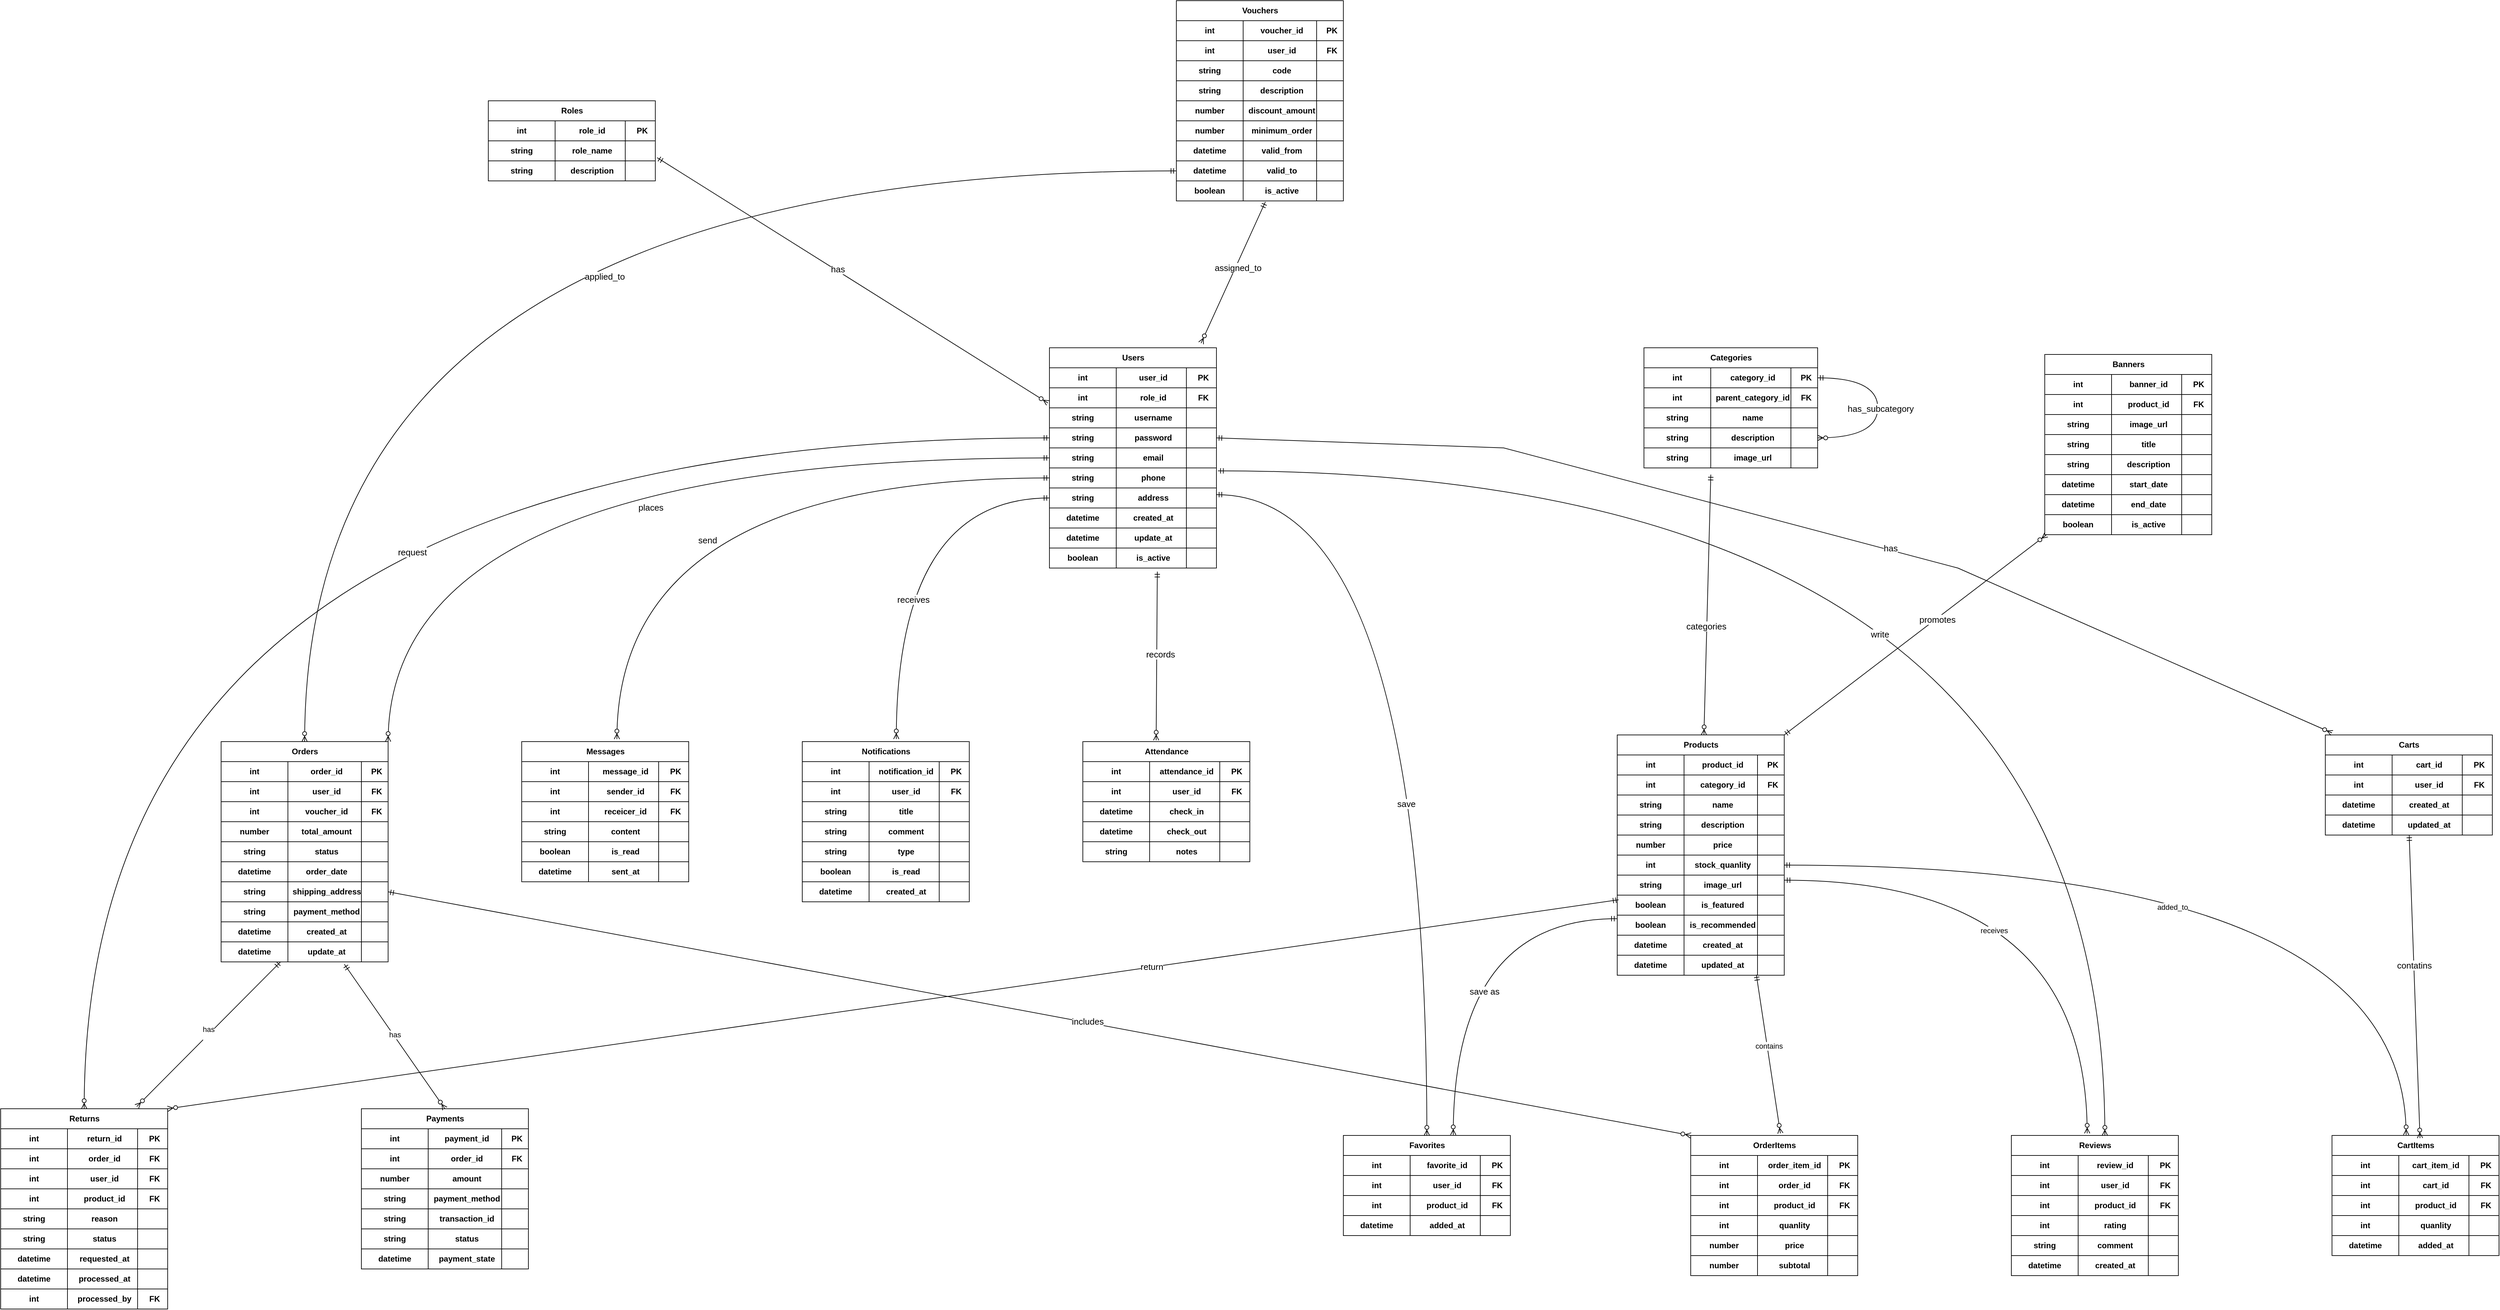 <mxfile version="27.0.5">
  <diagram name="Page-1" id="e56a1550-8fbb-45ad-956c-1786394a9013">
    <mxGraphModel grid="1" page="1" gridSize="10" guides="1" tooltips="1" connect="1" arrows="1" fold="1" pageScale="1" pageWidth="1100" pageHeight="850" background="none" math="0" shadow="0">
      <root>
        <mxCell id="0" />
        <mxCell id="1" parent="0" />
        <mxCell id="se5Eb6Z4ZuV1e___pQVF-14" value="Users" style="shape=table;startSize=30;container=1;collapsible=1;childLayout=tableLayout;fixedRows=1;rowLines=0;fontStyle=1;align=center;resizeLast=1;html=1;" vertex="1" parent="1">
          <mxGeometry x="420" y="-180" width="250" height="330" as="geometry" />
        </mxCell>
        <mxCell id="se5Eb6Z4ZuV1e___pQVF-67" style="shape=tableRow;horizontal=0;startSize=0;swimlaneHead=0;swimlaneBody=0;fillColor=none;collapsible=0;dropTarget=0;points=[[0,0.5],[1,0.5]];portConstraint=eastwest;top=0;left=0;right=0;bottom=1;fontStyle=1;align=center;" vertex="1" parent="se5Eb6Z4ZuV1e___pQVF-14">
          <mxGeometry y="30" width="250" height="30" as="geometry" />
        </mxCell>
        <mxCell id="se5Eb6Z4ZuV1e___pQVF-68" value="int" style="shape=partialRectangle;connectable=0;fillColor=none;top=0;left=0;bottom=0;right=0;fontStyle=1;overflow=hidden;whiteSpace=wrap;html=1;align=center;" vertex="1" parent="se5Eb6Z4ZuV1e___pQVF-67">
          <mxGeometry width="100" height="30" as="geometry">
            <mxRectangle width="100" height="30" as="alternateBounds" />
          </mxGeometry>
        </mxCell>
        <mxCell id="se5Eb6Z4ZuV1e___pQVF-69" value="user_id" style="shape=partialRectangle;connectable=0;fillColor=none;top=0;left=0;bottom=0;right=0;align=center;spacingLeft=6;fontStyle=1;overflow=hidden;whiteSpace=wrap;html=1;" vertex="1" parent="se5Eb6Z4ZuV1e___pQVF-67">
          <mxGeometry x="100" width="105" height="30" as="geometry">
            <mxRectangle width="105" height="30" as="alternateBounds" />
          </mxGeometry>
        </mxCell>
        <mxCell id="se5Eb6Z4ZuV1e___pQVF-70" value="PK" style="shape=partialRectangle;connectable=0;fillColor=none;top=0;left=0;bottom=0;right=0;align=center;spacingLeft=6;fontStyle=1;overflow=hidden;whiteSpace=wrap;html=1;" vertex="1" parent="se5Eb6Z4ZuV1e___pQVF-67">
          <mxGeometry x="205" width="45" height="30" as="geometry">
            <mxRectangle width="45" height="30" as="alternateBounds" />
          </mxGeometry>
        </mxCell>
        <mxCell id="se5Eb6Z4ZuV1e___pQVF-63" style="shape=tableRow;horizontal=0;startSize=0;swimlaneHead=0;swimlaneBody=0;fillColor=none;collapsible=0;dropTarget=0;points=[[0,0.5],[1,0.5]];portConstraint=eastwest;top=0;left=0;right=0;bottom=1;fontStyle=1;align=center;" vertex="1" parent="se5Eb6Z4ZuV1e___pQVF-14">
          <mxGeometry y="60" width="250" height="30" as="geometry" />
        </mxCell>
        <mxCell id="se5Eb6Z4ZuV1e___pQVF-64" value="int" style="shape=partialRectangle;connectable=0;fillColor=none;top=0;left=0;bottom=0;right=0;fontStyle=1;overflow=hidden;whiteSpace=wrap;html=1;align=center;" vertex="1" parent="se5Eb6Z4ZuV1e___pQVF-63">
          <mxGeometry width="100" height="30" as="geometry">
            <mxRectangle width="100" height="30" as="alternateBounds" />
          </mxGeometry>
        </mxCell>
        <mxCell id="se5Eb6Z4ZuV1e___pQVF-65" value="role_id" style="shape=partialRectangle;connectable=0;fillColor=none;top=0;left=0;bottom=0;right=0;align=center;spacingLeft=6;fontStyle=1;overflow=hidden;whiteSpace=wrap;html=1;" vertex="1" parent="se5Eb6Z4ZuV1e___pQVF-63">
          <mxGeometry x="100" width="105" height="30" as="geometry">
            <mxRectangle width="105" height="30" as="alternateBounds" />
          </mxGeometry>
        </mxCell>
        <mxCell id="se5Eb6Z4ZuV1e___pQVF-66" value="FK" style="shape=partialRectangle;connectable=0;fillColor=none;top=0;left=0;bottom=0;right=0;align=center;spacingLeft=6;fontStyle=1;overflow=hidden;whiteSpace=wrap;html=1;" vertex="1" parent="se5Eb6Z4ZuV1e___pQVF-63">
          <mxGeometry x="205" width="45" height="30" as="geometry">
            <mxRectangle width="45" height="30" as="alternateBounds" />
          </mxGeometry>
        </mxCell>
        <mxCell id="se5Eb6Z4ZuV1e___pQVF-59" style="shape=tableRow;horizontal=0;startSize=0;swimlaneHead=0;swimlaneBody=0;fillColor=none;collapsible=0;dropTarget=0;points=[[0,0.5],[1,0.5]];portConstraint=eastwest;top=0;left=0;right=0;bottom=1;fontStyle=1;align=center;" vertex="1" parent="se5Eb6Z4ZuV1e___pQVF-14">
          <mxGeometry y="90" width="250" height="30" as="geometry" />
        </mxCell>
        <mxCell id="se5Eb6Z4ZuV1e___pQVF-60" value="string" style="shape=partialRectangle;connectable=0;fillColor=none;top=0;left=0;bottom=0;right=0;fontStyle=1;overflow=hidden;whiteSpace=wrap;html=1;align=center;" vertex="1" parent="se5Eb6Z4ZuV1e___pQVF-59">
          <mxGeometry width="100" height="30" as="geometry">
            <mxRectangle width="100" height="30" as="alternateBounds" />
          </mxGeometry>
        </mxCell>
        <mxCell id="se5Eb6Z4ZuV1e___pQVF-61" value="username" style="shape=partialRectangle;connectable=0;fillColor=none;top=0;left=0;bottom=0;right=0;align=center;spacingLeft=6;fontStyle=1;overflow=hidden;whiteSpace=wrap;html=1;" vertex="1" parent="se5Eb6Z4ZuV1e___pQVF-59">
          <mxGeometry x="100" width="105" height="30" as="geometry">
            <mxRectangle width="105" height="30" as="alternateBounds" />
          </mxGeometry>
        </mxCell>
        <mxCell id="se5Eb6Z4ZuV1e___pQVF-62" style="shape=partialRectangle;connectable=0;fillColor=none;top=0;left=0;bottom=0;right=0;align=center;spacingLeft=6;fontStyle=1;overflow=hidden;whiteSpace=wrap;html=1;" vertex="1" parent="se5Eb6Z4ZuV1e___pQVF-59">
          <mxGeometry x="205" width="45" height="30" as="geometry">
            <mxRectangle width="45" height="30" as="alternateBounds" />
          </mxGeometry>
        </mxCell>
        <mxCell id="se5Eb6Z4ZuV1e___pQVF-55" style="shape=tableRow;horizontal=0;startSize=0;swimlaneHead=0;swimlaneBody=0;fillColor=none;collapsible=0;dropTarget=0;points=[[0,0.5],[1,0.5]];portConstraint=eastwest;top=0;left=0;right=0;bottom=1;fontStyle=1;align=center;" vertex="1" parent="se5Eb6Z4ZuV1e___pQVF-14">
          <mxGeometry y="120" width="250" height="30" as="geometry" />
        </mxCell>
        <mxCell id="se5Eb6Z4ZuV1e___pQVF-56" value="string" style="shape=partialRectangle;connectable=0;fillColor=none;top=0;left=0;bottom=0;right=0;fontStyle=1;overflow=hidden;whiteSpace=wrap;html=1;align=center;" vertex="1" parent="se5Eb6Z4ZuV1e___pQVF-55">
          <mxGeometry width="100" height="30" as="geometry">
            <mxRectangle width="100" height="30" as="alternateBounds" />
          </mxGeometry>
        </mxCell>
        <mxCell id="se5Eb6Z4ZuV1e___pQVF-57" value="password" style="shape=partialRectangle;connectable=0;fillColor=none;top=0;left=0;bottom=0;right=0;align=center;spacingLeft=6;fontStyle=1;overflow=hidden;whiteSpace=wrap;html=1;" vertex="1" parent="se5Eb6Z4ZuV1e___pQVF-55">
          <mxGeometry x="100" width="105" height="30" as="geometry">
            <mxRectangle width="105" height="30" as="alternateBounds" />
          </mxGeometry>
        </mxCell>
        <mxCell id="se5Eb6Z4ZuV1e___pQVF-58" style="shape=partialRectangle;connectable=0;fillColor=none;top=0;left=0;bottom=0;right=0;align=center;spacingLeft=6;fontStyle=1;overflow=hidden;whiteSpace=wrap;html=1;" vertex="1" parent="se5Eb6Z4ZuV1e___pQVF-55">
          <mxGeometry x="205" width="45" height="30" as="geometry">
            <mxRectangle width="45" height="30" as="alternateBounds" />
          </mxGeometry>
        </mxCell>
        <mxCell id="se5Eb6Z4ZuV1e___pQVF-51" style="shape=tableRow;horizontal=0;startSize=0;swimlaneHead=0;swimlaneBody=0;fillColor=none;collapsible=0;dropTarget=0;points=[[0,0.5],[1,0.5]];portConstraint=eastwest;top=0;left=0;right=0;bottom=1;fontStyle=1;align=center;" vertex="1" parent="se5Eb6Z4ZuV1e___pQVF-14">
          <mxGeometry y="150" width="250" height="30" as="geometry" />
        </mxCell>
        <mxCell id="se5Eb6Z4ZuV1e___pQVF-52" value="string" style="shape=partialRectangle;connectable=0;fillColor=none;top=0;left=0;bottom=0;right=0;fontStyle=1;overflow=hidden;whiteSpace=wrap;html=1;align=center;" vertex="1" parent="se5Eb6Z4ZuV1e___pQVF-51">
          <mxGeometry width="100" height="30" as="geometry">
            <mxRectangle width="100" height="30" as="alternateBounds" />
          </mxGeometry>
        </mxCell>
        <mxCell id="se5Eb6Z4ZuV1e___pQVF-53" value="email" style="shape=partialRectangle;connectable=0;fillColor=none;top=0;left=0;bottom=0;right=0;align=center;spacingLeft=6;fontStyle=1;overflow=hidden;whiteSpace=wrap;html=1;" vertex="1" parent="se5Eb6Z4ZuV1e___pQVF-51">
          <mxGeometry x="100" width="105" height="30" as="geometry">
            <mxRectangle width="105" height="30" as="alternateBounds" />
          </mxGeometry>
        </mxCell>
        <mxCell id="se5Eb6Z4ZuV1e___pQVF-54" style="shape=partialRectangle;connectable=0;fillColor=none;top=0;left=0;bottom=0;right=0;align=center;spacingLeft=6;fontStyle=1;overflow=hidden;whiteSpace=wrap;html=1;" vertex="1" parent="se5Eb6Z4ZuV1e___pQVF-51">
          <mxGeometry x="205" width="45" height="30" as="geometry">
            <mxRectangle width="45" height="30" as="alternateBounds" />
          </mxGeometry>
        </mxCell>
        <mxCell id="se5Eb6Z4ZuV1e___pQVF-47" style="shape=tableRow;horizontal=0;startSize=0;swimlaneHead=0;swimlaneBody=0;fillColor=none;collapsible=0;dropTarget=0;points=[[0,0.5],[1,0.5]];portConstraint=eastwest;top=0;left=0;right=0;bottom=1;fontStyle=1;align=center;" vertex="1" parent="se5Eb6Z4ZuV1e___pQVF-14">
          <mxGeometry y="180" width="250" height="30" as="geometry" />
        </mxCell>
        <mxCell id="se5Eb6Z4ZuV1e___pQVF-48" value="string" style="shape=partialRectangle;connectable=0;fillColor=none;top=0;left=0;bottom=0;right=0;fontStyle=1;overflow=hidden;whiteSpace=wrap;html=1;align=center;" vertex="1" parent="se5Eb6Z4ZuV1e___pQVF-47">
          <mxGeometry width="100" height="30" as="geometry">
            <mxRectangle width="100" height="30" as="alternateBounds" />
          </mxGeometry>
        </mxCell>
        <mxCell id="se5Eb6Z4ZuV1e___pQVF-49" value="phone" style="shape=partialRectangle;connectable=0;fillColor=none;top=0;left=0;bottom=0;right=0;align=center;spacingLeft=6;fontStyle=1;overflow=hidden;whiteSpace=wrap;html=1;" vertex="1" parent="se5Eb6Z4ZuV1e___pQVF-47">
          <mxGeometry x="100" width="105" height="30" as="geometry">
            <mxRectangle width="105" height="30" as="alternateBounds" />
          </mxGeometry>
        </mxCell>
        <mxCell id="se5Eb6Z4ZuV1e___pQVF-50" style="shape=partialRectangle;connectable=0;fillColor=none;top=0;left=0;bottom=0;right=0;align=center;spacingLeft=6;fontStyle=1;overflow=hidden;whiteSpace=wrap;html=1;" vertex="1" parent="se5Eb6Z4ZuV1e___pQVF-47">
          <mxGeometry x="205" width="45" height="30" as="geometry">
            <mxRectangle width="45" height="30" as="alternateBounds" />
          </mxGeometry>
        </mxCell>
        <mxCell id="se5Eb6Z4ZuV1e___pQVF-43" style="shape=tableRow;horizontal=0;startSize=0;swimlaneHead=0;swimlaneBody=0;fillColor=none;collapsible=0;dropTarget=0;points=[[0,0.5],[1,0.5]];portConstraint=eastwest;top=0;left=0;right=0;bottom=1;fontStyle=1;align=center;" vertex="1" parent="se5Eb6Z4ZuV1e___pQVF-14">
          <mxGeometry y="210" width="250" height="30" as="geometry" />
        </mxCell>
        <mxCell id="se5Eb6Z4ZuV1e___pQVF-44" value="string" style="shape=partialRectangle;connectable=0;fillColor=none;top=0;left=0;bottom=0;right=0;fontStyle=1;overflow=hidden;whiteSpace=wrap;html=1;align=center;" vertex="1" parent="se5Eb6Z4ZuV1e___pQVF-43">
          <mxGeometry width="100" height="30" as="geometry">
            <mxRectangle width="100" height="30" as="alternateBounds" />
          </mxGeometry>
        </mxCell>
        <mxCell id="se5Eb6Z4ZuV1e___pQVF-45" value="address" style="shape=partialRectangle;connectable=0;fillColor=none;top=0;left=0;bottom=0;right=0;align=center;spacingLeft=6;fontStyle=1;overflow=hidden;whiteSpace=wrap;html=1;" vertex="1" parent="se5Eb6Z4ZuV1e___pQVF-43">
          <mxGeometry x="100" width="105" height="30" as="geometry">
            <mxRectangle width="105" height="30" as="alternateBounds" />
          </mxGeometry>
        </mxCell>
        <mxCell id="se5Eb6Z4ZuV1e___pQVF-46" style="shape=partialRectangle;connectable=0;fillColor=none;top=0;left=0;bottom=0;right=0;align=center;spacingLeft=6;fontStyle=1;overflow=hidden;whiteSpace=wrap;html=1;" vertex="1" parent="se5Eb6Z4ZuV1e___pQVF-43">
          <mxGeometry x="205" width="45" height="30" as="geometry">
            <mxRectangle width="45" height="30" as="alternateBounds" />
          </mxGeometry>
        </mxCell>
        <mxCell id="se5Eb6Z4ZuV1e___pQVF-39" style="shape=tableRow;horizontal=0;startSize=0;swimlaneHead=0;swimlaneBody=0;fillColor=none;collapsible=0;dropTarget=0;points=[[0,0.5],[1,0.5]];portConstraint=eastwest;top=0;left=0;right=0;bottom=1;fontStyle=1;align=center;" vertex="1" parent="se5Eb6Z4ZuV1e___pQVF-14">
          <mxGeometry y="240" width="250" height="30" as="geometry" />
        </mxCell>
        <mxCell id="se5Eb6Z4ZuV1e___pQVF-40" value="datetime" style="shape=partialRectangle;connectable=0;fillColor=none;top=0;left=0;bottom=0;right=0;fontStyle=1;overflow=hidden;whiteSpace=wrap;html=1;align=center;" vertex="1" parent="se5Eb6Z4ZuV1e___pQVF-39">
          <mxGeometry width="100" height="30" as="geometry">
            <mxRectangle width="100" height="30" as="alternateBounds" />
          </mxGeometry>
        </mxCell>
        <mxCell id="se5Eb6Z4ZuV1e___pQVF-41" value="created_at" style="shape=partialRectangle;connectable=0;fillColor=none;top=0;left=0;bottom=0;right=0;align=center;spacingLeft=6;fontStyle=1;overflow=hidden;whiteSpace=wrap;html=1;" vertex="1" parent="se5Eb6Z4ZuV1e___pQVF-39">
          <mxGeometry x="100" width="105" height="30" as="geometry">
            <mxRectangle width="105" height="30" as="alternateBounds" />
          </mxGeometry>
        </mxCell>
        <mxCell id="se5Eb6Z4ZuV1e___pQVF-42" style="shape=partialRectangle;connectable=0;fillColor=none;top=0;left=0;bottom=0;right=0;align=center;spacingLeft=6;fontStyle=1;overflow=hidden;whiteSpace=wrap;html=1;" vertex="1" parent="se5Eb6Z4ZuV1e___pQVF-39">
          <mxGeometry x="205" width="45" height="30" as="geometry">
            <mxRectangle width="45" height="30" as="alternateBounds" />
          </mxGeometry>
        </mxCell>
        <mxCell id="se5Eb6Z4ZuV1e___pQVF-15" value="" style="shape=tableRow;horizontal=0;startSize=0;swimlaneHead=0;swimlaneBody=0;fillColor=none;collapsible=0;dropTarget=0;points=[[0,0.5],[1,0.5]];portConstraint=eastwest;top=0;left=0;right=0;bottom=1;fontStyle=1;align=center;" vertex="1" parent="se5Eb6Z4ZuV1e___pQVF-14">
          <mxGeometry y="270" width="250" height="30" as="geometry" />
        </mxCell>
        <mxCell id="se5Eb6Z4ZuV1e___pQVF-16" value="datetime" style="shape=partialRectangle;connectable=0;fillColor=none;top=0;left=0;bottom=0;right=0;fontStyle=1;overflow=hidden;whiteSpace=wrap;html=1;align=center;" vertex="1" parent="se5Eb6Z4ZuV1e___pQVF-15">
          <mxGeometry width="100" height="30" as="geometry">
            <mxRectangle width="100" height="30" as="alternateBounds" />
          </mxGeometry>
        </mxCell>
        <mxCell id="se5Eb6Z4ZuV1e___pQVF-17" value="update_at" style="shape=partialRectangle;connectable=0;fillColor=none;top=0;left=0;bottom=0;right=0;align=center;spacingLeft=6;fontStyle=1;overflow=hidden;whiteSpace=wrap;html=1;" vertex="1" parent="se5Eb6Z4ZuV1e___pQVF-15">
          <mxGeometry x="100" width="105" height="30" as="geometry">
            <mxRectangle width="105" height="30" as="alternateBounds" />
          </mxGeometry>
        </mxCell>
        <mxCell id="se5Eb6Z4ZuV1e___pQVF-27" style="shape=partialRectangle;connectable=0;fillColor=none;top=0;left=0;bottom=0;right=0;align=center;spacingLeft=6;fontStyle=1;overflow=hidden;whiteSpace=wrap;html=1;" vertex="1" parent="se5Eb6Z4ZuV1e___pQVF-15">
          <mxGeometry x="205" width="45" height="30" as="geometry">
            <mxRectangle width="45" height="30" as="alternateBounds" />
          </mxGeometry>
        </mxCell>
        <mxCell id="se5Eb6Z4ZuV1e___pQVF-701" style="shape=tableRow;horizontal=0;startSize=0;swimlaneHead=0;swimlaneBody=0;fillColor=none;collapsible=0;dropTarget=0;points=[[0,0.5],[1,0.5]];portConstraint=eastwest;top=0;left=0;right=0;bottom=1;fontStyle=1;align=center;" vertex="1" parent="se5Eb6Z4ZuV1e___pQVF-14">
          <mxGeometry y="300" width="250" height="30" as="geometry" />
        </mxCell>
        <mxCell id="se5Eb6Z4ZuV1e___pQVF-702" value="boolean" style="shape=partialRectangle;connectable=0;fillColor=none;top=0;left=0;bottom=0;right=0;fontStyle=1;overflow=hidden;whiteSpace=wrap;html=1;align=center;" vertex="1" parent="se5Eb6Z4ZuV1e___pQVF-701">
          <mxGeometry width="100" height="30" as="geometry">
            <mxRectangle width="100" height="30" as="alternateBounds" />
          </mxGeometry>
        </mxCell>
        <mxCell id="se5Eb6Z4ZuV1e___pQVF-703" value="is_active" style="shape=partialRectangle;connectable=0;fillColor=none;top=0;left=0;bottom=0;right=0;align=center;spacingLeft=6;fontStyle=1;overflow=hidden;whiteSpace=wrap;html=1;" vertex="1" parent="se5Eb6Z4ZuV1e___pQVF-701">
          <mxGeometry x="100" width="105" height="30" as="geometry">
            <mxRectangle width="105" height="30" as="alternateBounds" />
          </mxGeometry>
        </mxCell>
        <mxCell id="se5Eb6Z4ZuV1e___pQVF-704" style="shape=partialRectangle;connectable=0;fillColor=none;top=0;left=0;bottom=0;right=0;align=center;spacingLeft=6;fontStyle=1;overflow=hidden;whiteSpace=wrap;html=1;" vertex="1" parent="se5Eb6Z4ZuV1e___pQVF-701">
          <mxGeometry x="205" width="45" height="30" as="geometry">
            <mxRectangle width="45" height="30" as="alternateBounds" />
          </mxGeometry>
        </mxCell>
        <mxCell id="se5Eb6Z4ZuV1e___pQVF-71" value="Vouchers" style="shape=table;startSize=30;container=1;collapsible=1;childLayout=tableLayout;fixedRows=1;rowLines=0;fontStyle=1;align=center;resizeLast=1;html=1;" vertex="1" parent="1">
          <mxGeometry x="610" y="-700" width="250" height="300" as="geometry" />
        </mxCell>
        <mxCell id="5jniU8fuCvKoSIsdMpqA-9" style="shape=tableRow;horizontal=0;startSize=0;swimlaneHead=0;swimlaneBody=0;fillColor=none;collapsible=0;dropTarget=0;points=[[0,0.5],[1,0.5]];portConstraint=eastwest;top=0;left=0;right=0;bottom=1;fontStyle=0;align=center;" vertex="1" parent="se5Eb6Z4ZuV1e___pQVF-71">
          <mxGeometry y="30" width="250" height="30" as="geometry" />
        </mxCell>
        <mxCell id="5jniU8fuCvKoSIsdMpqA-10" value="int" style="shape=partialRectangle;connectable=0;fillColor=none;top=0;left=0;bottom=0;right=0;fontStyle=1;overflow=hidden;whiteSpace=wrap;html=1;align=center;" vertex="1" parent="5jniU8fuCvKoSIsdMpqA-9">
          <mxGeometry width="100" height="30" as="geometry">
            <mxRectangle width="100" height="30" as="alternateBounds" />
          </mxGeometry>
        </mxCell>
        <mxCell id="5jniU8fuCvKoSIsdMpqA-11" value="voucher_id" style="shape=partialRectangle;connectable=0;fillColor=none;top=0;left=0;bottom=0;right=0;align=center;spacingLeft=6;fontStyle=1;overflow=hidden;whiteSpace=wrap;html=1;" vertex="1" parent="5jniU8fuCvKoSIsdMpqA-9">
          <mxGeometry x="100" width="110" height="30" as="geometry">
            <mxRectangle width="110" height="30" as="alternateBounds" />
          </mxGeometry>
        </mxCell>
        <mxCell id="5jniU8fuCvKoSIsdMpqA-12" value="PK" style="shape=partialRectangle;connectable=0;fillColor=none;top=0;left=0;bottom=0;right=0;align=center;spacingLeft=6;fontStyle=1;overflow=hidden;whiteSpace=wrap;html=1;" vertex="1" parent="5jniU8fuCvKoSIsdMpqA-9">
          <mxGeometry x="210" width="40" height="30" as="geometry">
            <mxRectangle width="40" height="30" as="alternateBounds" />
          </mxGeometry>
        </mxCell>
        <mxCell id="se5Eb6Z4ZuV1e___pQVF-72" style="shape=tableRow;horizontal=0;startSize=0;swimlaneHead=0;swimlaneBody=0;fillColor=none;collapsible=0;dropTarget=0;points=[[0,0.5],[1,0.5]];portConstraint=eastwest;top=0;left=0;right=0;bottom=1;fontStyle=0;align=center;" vertex="1" parent="se5Eb6Z4ZuV1e___pQVF-71">
          <mxGeometry y="60" width="250" height="30" as="geometry" />
        </mxCell>
        <mxCell id="se5Eb6Z4ZuV1e___pQVF-73" value="int" style="shape=partialRectangle;connectable=0;fillColor=none;top=0;left=0;bottom=0;right=0;fontStyle=1;overflow=hidden;whiteSpace=wrap;html=1;align=center;" vertex="1" parent="se5Eb6Z4ZuV1e___pQVF-72">
          <mxGeometry width="100" height="30" as="geometry">
            <mxRectangle width="100" height="30" as="alternateBounds" />
          </mxGeometry>
        </mxCell>
        <mxCell id="se5Eb6Z4ZuV1e___pQVF-74" value="user_id" style="shape=partialRectangle;connectable=0;fillColor=none;top=0;left=0;bottom=0;right=0;align=center;spacingLeft=6;fontStyle=1;overflow=hidden;whiteSpace=wrap;html=1;" vertex="1" parent="se5Eb6Z4ZuV1e___pQVF-72">
          <mxGeometry x="100" width="110" height="30" as="geometry">
            <mxRectangle width="110" height="30" as="alternateBounds" />
          </mxGeometry>
        </mxCell>
        <mxCell id="se5Eb6Z4ZuV1e___pQVF-75" value="FK" style="shape=partialRectangle;connectable=0;fillColor=none;top=0;left=0;bottom=0;right=0;align=center;spacingLeft=6;fontStyle=1;overflow=hidden;whiteSpace=wrap;html=1;" vertex="1" parent="se5Eb6Z4ZuV1e___pQVF-72">
          <mxGeometry x="210" width="40" height="30" as="geometry">
            <mxRectangle width="40" height="30" as="alternateBounds" />
          </mxGeometry>
        </mxCell>
        <mxCell id="se5Eb6Z4ZuV1e___pQVF-76" style="shape=tableRow;horizontal=0;startSize=0;swimlaneHead=0;swimlaneBody=0;fillColor=none;collapsible=0;dropTarget=0;points=[[0,0.5],[1,0.5]];portConstraint=eastwest;top=0;left=0;right=0;bottom=1;fontStyle=0;align=center;" vertex="1" parent="se5Eb6Z4ZuV1e___pQVF-71">
          <mxGeometry y="90" width="250" height="30" as="geometry" />
        </mxCell>
        <mxCell id="se5Eb6Z4ZuV1e___pQVF-77" value="string" style="shape=partialRectangle;connectable=0;fillColor=none;top=0;left=0;bottom=0;right=0;fontStyle=1;overflow=hidden;whiteSpace=wrap;html=1;align=center;" vertex="1" parent="se5Eb6Z4ZuV1e___pQVF-76">
          <mxGeometry width="100" height="30" as="geometry">
            <mxRectangle width="100" height="30" as="alternateBounds" />
          </mxGeometry>
        </mxCell>
        <mxCell id="se5Eb6Z4ZuV1e___pQVF-78" value="code" style="shape=partialRectangle;connectable=0;fillColor=none;top=0;left=0;bottom=0;right=0;align=center;spacingLeft=6;fontStyle=1;overflow=hidden;whiteSpace=wrap;html=1;" vertex="1" parent="se5Eb6Z4ZuV1e___pQVF-76">
          <mxGeometry x="100" width="110" height="30" as="geometry">
            <mxRectangle width="110" height="30" as="alternateBounds" />
          </mxGeometry>
        </mxCell>
        <mxCell id="se5Eb6Z4ZuV1e___pQVF-79" style="shape=partialRectangle;connectable=0;fillColor=none;top=0;left=0;bottom=0;right=0;align=center;spacingLeft=6;fontStyle=1;overflow=hidden;whiteSpace=wrap;html=1;" vertex="1" parent="se5Eb6Z4ZuV1e___pQVF-76">
          <mxGeometry x="210" width="40" height="30" as="geometry">
            <mxRectangle width="40" height="30" as="alternateBounds" />
          </mxGeometry>
        </mxCell>
        <mxCell id="se5Eb6Z4ZuV1e___pQVF-80" style="shape=tableRow;horizontal=0;startSize=0;swimlaneHead=0;swimlaneBody=0;fillColor=none;collapsible=0;dropTarget=0;points=[[0,0.5],[1,0.5]];portConstraint=eastwest;top=0;left=0;right=0;bottom=1;fontStyle=0;align=center;" vertex="1" parent="se5Eb6Z4ZuV1e___pQVF-71">
          <mxGeometry y="120" width="250" height="30" as="geometry" />
        </mxCell>
        <mxCell id="se5Eb6Z4ZuV1e___pQVF-81" value="string" style="shape=partialRectangle;connectable=0;fillColor=none;top=0;left=0;bottom=0;right=0;fontStyle=1;overflow=hidden;whiteSpace=wrap;html=1;align=center;" vertex="1" parent="se5Eb6Z4ZuV1e___pQVF-80">
          <mxGeometry width="100" height="30" as="geometry">
            <mxRectangle width="100" height="30" as="alternateBounds" />
          </mxGeometry>
        </mxCell>
        <mxCell id="se5Eb6Z4ZuV1e___pQVF-82" value="description" style="shape=partialRectangle;connectable=0;fillColor=none;top=0;left=0;bottom=0;right=0;align=center;spacingLeft=6;fontStyle=1;overflow=hidden;whiteSpace=wrap;html=1;" vertex="1" parent="se5Eb6Z4ZuV1e___pQVF-80">
          <mxGeometry x="100" width="110" height="30" as="geometry">
            <mxRectangle width="110" height="30" as="alternateBounds" />
          </mxGeometry>
        </mxCell>
        <mxCell id="se5Eb6Z4ZuV1e___pQVF-83" style="shape=partialRectangle;connectable=0;fillColor=none;top=0;left=0;bottom=0;right=0;align=center;spacingLeft=6;fontStyle=1;overflow=hidden;whiteSpace=wrap;html=1;" vertex="1" parent="se5Eb6Z4ZuV1e___pQVF-80">
          <mxGeometry x="210" width="40" height="30" as="geometry">
            <mxRectangle width="40" height="30" as="alternateBounds" />
          </mxGeometry>
        </mxCell>
        <mxCell id="se5Eb6Z4ZuV1e___pQVF-84" style="shape=tableRow;horizontal=0;startSize=0;swimlaneHead=0;swimlaneBody=0;fillColor=none;collapsible=0;dropTarget=0;points=[[0,0.5],[1,0.5]];portConstraint=eastwest;top=0;left=0;right=0;bottom=1;fontStyle=0;align=center;" vertex="1" parent="se5Eb6Z4ZuV1e___pQVF-71">
          <mxGeometry y="150" width="250" height="30" as="geometry" />
        </mxCell>
        <mxCell id="se5Eb6Z4ZuV1e___pQVF-85" value="number" style="shape=partialRectangle;connectable=0;fillColor=none;top=0;left=0;bottom=0;right=0;fontStyle=1;overflow=hidden;whiteSpace=wrap;html=1;align=center;" vertex="1" parent="se5Eb6Z4ZuV1e___pQVF-84">
          <mxGeometry width="100" height="30" as="geometry">
            <mxRectangle width="100" height="30" as="alternateBounds" />
          </mxGeometry>
        </mxCell>
        <mxCell id="se5Eb6Z4ZuV1e___pQVF-86" value="discount_amount" style="shape=partialRectangle;connectable=0;fillColor=none;top=0;left=0;bottom=0;right=0;align=center;spacingLeft=6;fontStyle=1;overflow=hidden;whiteSpace=wrap;html=1;" vertex="1" parent="se5Eb6Z4ZuV1e___pQVF-84">
          <mxGeometry x="100" width="110" height="30" as="geometry">
            <mxRectangle width="110" height="30" as="alternateBounds" />
          </mxGeometry>
        </mxCell>
        <mxCell id="se5Eb6Z4ZuV1e___pQVF-87" style="shape=partialRectangle;connectable=0;fillColor=none;top=0;left=0;bottom=0;right=0;align=center;spacingLeft=6;fontStyle=1;overflow=hidden;whiteSpace=wrap;html=1;" vertex="1" parent="se5Eb6Z4ZuV1e___pQVF-84">
          <mxGeometry x="210" width="40" height="30" as="geometry">
            <mxRectangle width="40" height="30" as="alternateBounds" />
          </mxGeometry>
        </mxCell>
        <mxCell id="se5Eb6Z4ZuV1e___pQVF-88" style="shape=tableRow;horizontal=0;startSize=0;swimlaneHead=0;swimlaneBody=0;fillColor=none;collapsible=0;dropTarget=0;points=[[0,0.5],[1,0.5]];portConstraint=eastwest;top=0;left=0;right=0;bottom=1;fontStyle=0;align=center;" vertex="1" parent="se5Eb6Z4ZuV1e___pQVF-71">
          <mxGeometry y="180" width="250" height="30" as="geometry" />
        </mxCell>
        <mxCell id="se5Eb6Z4ZuV1e___pQVF-89" value="number" style="shape=partialRectangle;connectable=0;fillColor=none;top=0;left=0;bottom=0;right=0;fontStyle=1;overflow=hidden;whiteSpace=wrap;html=1;align=center;" vertex="1" parent="se5Eb6Z4ZuV1e___pQVF-88">
          <mxGeometry width="100" height="30" as="geometry">
            <mxRectangle width="100" height="30" as="alternateBounds" />
          </mxGeometry>
        </mxCell>
        <mxCell id="se5Eb6Z4ZuV1e___pQVF-90" value="minimum_order" style="shape=partialRectangle;connectable=0;fillColor=none;top=0;left=0;bottom=0;right=0;align=center;spacingLeft=6;fontStyle=1;overflow=hidden;whiteSpace=wrap;html=1;" vertex="1" parent="se5Eb6Z4ZuV1e___pQVF-88">
          <mxGeometry x="100" width="110" height="30" as="geometry">
            <mxRectangle width="110" height="30" as="alternateBounds" />
          </mxGeometry>
        </mxCell>
        <mxCell id="se5Eb6Z4ZuV1e___pQVF-91" style="shape=partialRectangle;connectable=0;fillColor=none;top=0;left=0;bottom=0;right=0;align=center;spacingLeft=6;fontStyle=1;overflow=hidden;whiteSpace=wrap;html=1;" vertex="1" parent="se5Eb6Z4ZuV1e___pQVF-88">
          <mxGeometry x="210" width="40" height="30" as="geometry">
            <mxRectangle width="40" height="30" as="alternateBounds" />
          </mxGeometry>
        </mxCell>
        <mxCell id="se5Eb6Z4ZuV1e___pQVF-92" style="shape=tableRow;horizontal=0;startSize=0;swimlaneHead=0;swimlaneBody=0;fillColor=none;collapsible=0;dropTarget=0;points=[[0,0.5],[1,0.5]];portConstraint=eastwest;top=0;left=0;right=0;bottom=1;fontStyle=0;align=center;" vertex="1" parent="se5Eb6Z4ZuV1e___pQVF-71">
          <mxGeometry y="210" width="250" height="30" as="geometry" />
        </mxCell>
        <mxCell id="se5Eb6Z4ZuV1e___pQVF-93" value="datetime" style="shape=partialRectangle;connectable=0;fillColor=none;top=0;left=0;bottom=0;right=0;fontStyle=1;overflow=hidden;whiteSpace=wrap;html=1;align=center;" vertex="1" parent="se5Eb6Z4ZuV1e___pQVF-92">
          <mxGeometry width="100" height="30" as="geometry">
            <mxRectangle width="100" height="30" as="alternateBounds" />
          </mxGeometry>
        </mxCell>
        <mxCell id="se5Eb6Z4ZuV1e___pQVF-94" value="valid_from" style="shape=partialRectangle;connectable=0;fillColor=none;top=0;left=0;bottom=0;right=0;align=center;spacingLeft=6;fontStyle=1;overflow=hidden;whiteSpace=wrap;html=1;" vertex="1" parent="se5Eb6Z4ZuV1e___pQVF-92">
          <mxGeometry x="100" width="110" height="30" as="geometry">
            <mxRectangle width="110" height="30" as="alternateBounds" />
          </mxGeometry>
        </mxCell>
        <mxCell id="se5Eb6Z4ZuV1e___pQVF-95" style="shape=partialRectangle;connectable=0;fillColor=none;top=0;left=0;bottom=0;right=0;align=center;spacingLeft=6;fontStyle=1;overflow=hidden;whiteSpace=wrap;html=1;" vertex="1" parent="se5Eb6Z4ZuV1e___pQVF-92">
          <mxGeometry x="210" width="40" height="30" as="geometry">
            <mxRectangle width="40" height="30" as="alternateBounds" />
          </mxGeometry>
        </mxCell>
        <mxCell id="se5Eb6Z4ZuV1e___pQVF-96" style="shape=tableRow;horizontal=0;startSize=0;swimlaneHead=0;swimlaneBody=0;fillColor=none;collapsible=0;dropTarget=0;points=[[0,0.5],[1,0.5]];portConstraint=eastwest;top=0;left=0;right=0;bottom=1;fontStyle=0;align=center;" vertex="1" parent="se5Eb6Z4ZuV1e___pQVF-71">
          <mxGeometry y="240" width="250" height="30" as="geometry" />
        </mxCell>
        <mxCell id="se5Eb6Z4ZuV1e___pQVF-97" value="datetime" style="shape=partialRectangle;connectable=0;fillColor=none;top=0;left=0;bottom=0;right=0;fontStyle=1;overflow=hidden;whiteSpace=wrap;html=1;align=center;" vertex="1" parent="se5Eb6Z4ZuV1e___pQVF-96">
          <mxGeometry width="100" height="30" as="geometry">
            <mxRectangle width="100" height="30" as="alternateBounds" />
          </mxGeometry>
        </mxCell>
        <mxCell id="se5Eb6Z4ZuV1e___pQVF-98" value="valid_to" style="shape=partialRectangle;connectable=0;fillColor=none;top=0;left=0;bottom=0;right=0;align=center;spacingLeft=6;fontStyle=1;overflow=hidden;whiteSpace=wrap;html=1;" vertex="1" parent="se5Eb6Z4ZuV1e___pQVF-96">
          <mxGeometry x="100" width="110" height="30" as="geometry">
            <mxRectangle width="110" height="30" as="alternateBounds" />
          </mxGeometry>
        </mxCell>
        <mxCell id="se5Eb6Z4ZuV1e___pQVF-99" style="shape=partialRectangle;connectable=0;fillColor=none;top=0;left=0;bottom=0;right=0;align=center;spacingLeft=6;fontStyle=1;overflow=hidden;whiteSpace=wrap;html=1;" vertex="1" parent="se5Eb6Z4ZuV1e___pQVF-96">
          <mxGeometry x="210" width="40" height="30" as="geometry">
            <mxRectangle width="40" height="30" as="alternateBounds" />
          </mxGeometry>
        </mxCell>
        <mxCell id="se5Eb6Z4ZuV1e___pQVF-100" style="shape=tableRow;horizontal=0;startSize=0;swimlaneHead=0;swimlaneBody=0;fillColor=none;collapsible=0;dropTarget=0;points=[[0,0.5],[1,0.5]];portConstraint=eastwest;top=0;left=0;right=0;bottom=1;fontStyle=0;align=center;" vertex="1" parent="se5Eb6Z4ZuV1e___pQVF-71">
          <mxGeometry y="270" width="250" height="30" as="geometry" />
        </mxCell>
        <mxCell id="se5Eb6Z4ZuV1e___pQVF-101" value="boolean" style="shape=partialRectangle;connectable=0;fillColor=none;top=0;left=0;bottom=0;right=0;fontStyle=1;overflow=hidden;whiteSpace=wrap;html=1;align=center;" vertex="1" parent="se5Eb6Z4ZuV1e___pQVF-100">
          <mxGeometry width="100" height="30" as="geometry">
            <mxRectangle width="100" height="30" as="alternateBounds" />
          </mxGeometry>
        </mxCell>
        <mxCell id="se5Eb6Z4ZuV1e___pQVF-102" value="is_active" style="shape=partialRectangle;connectable=0;fillColor=none;top=0;left=0;bottom=0;right=0;align=center;spacingLeft=6;fontStyle=1;overflow=hidden;whiteSpace=wrap;html=1;" vertex="1" parent="se5Eb6Z4ZuV1e___pQVF-100">
          <mxGeometry x="100" width="110" height="30" as="geometry">
            <mxRectangle width="110" height="30" as="alternateBounds" />
          </mxGeometry>
        </mxCell>
        <mxCell id="se5Eb6Z4ZuV1e___pQVF-103" style="shape=partialRectangle;connectable=0;fillColor=none;top=0;left=0;bottom=0;right=0;align=center;spacingLeft=6;fontStyle=1;overflow=hidden;whiteSpace=wrap;html=1;" vertex="1" parent="se5Eb6Z4ZuV1e___pQVF-100">
          <mxGeometry x="210" width="40" height="30" as="geometry">
            <mxRectangle width="40" height="30" as="alternateBounds" />
          </mxGeometry>
        </mxCell>
        <mxCell id="se5Eb6Z4ZuV1e___pQVF-108" value="Attendance" style="shape=table;startSize=30;container=1;collapsible=1;childLayout=tableLayout;fixedRows=1;rowLines=0;fontStyle=1;align=center;resizeLast=1;html=1;" vertex="1" parent="1">
          <mxGeometry x="470" y="410" width="250" height="180" as="geometry" />
        </mxCell>
        <mxCell id="se5Eb6Z4ZuV1e___pQVF-109" style="shape=tableRow;horizontal=0;startSize=0;swimlaneHead=0;swimlaneBody=0;fillColor=none;collapsible=0;dropTarget=0;points=[[0,0.5],[1,0.5]];portConstraint=eastwest;top=0;left=0;right=0;bottom=1;fontStyle=1;align=center;" vertex="1" parent="se5Eb6Z4ZuV1e___pQVF-108">
          <mxGeometry y="30" width="250" height="30" as="geometry" />
        </mxCell>
        <mxCell id="se5Eb6Z4ZuV1e___pQVF-110" value="int" style="shape=partialRectangle;connectable=0;fillColor=none;top=0;left=0;bottom=0;right=0;fontStyle=1;overflow=hidden;whiteSpace=wrap;html=1;align=center;" vertex="1" parent="se5Eb6Z4ZuV1e___pQVF-109">
          <mxGeometry width="100" height="30" as="geometry">
            <mxRectangle width="100" height="30" as="alternateBounds" />
          </mxGeometry>
        </mxCell>
        <mxCell id="se5Eb6Z4ZuV1e___pQVF-111" value="attendance_id" style="shape=partialRectangle;connectable=0;fillColor=none;top=0;left=0;bottom=0;right=0;align=center;spacingLeft=6;fontStyle=1;overflow=hidden;whiteSpace=wrap;html=1;" vertex="1" parent="se5Eb6Z4ZuV1e___pQVF-109">
          <mxGeometry x="100" width="105" height="30" as="geometry">
            <mxRectangle width="105" height="30" as="alternateBounds" />
          </mxGeometry>
        </mxCell>
        <mxCell id="se5Eb6Z4ZuV1e___pQVF-112" value="PK" style="shape=partialRectangle;connectable=0;fillColor=none;top=0;left=0;bottom=0;right=0;align=center;spacingLeft=6;fontStyle=1;overflow=hidden;whiteSpace=wrap;html=1;" vertex="1" parent="se5Eb6Z4ZuV1e___pQVF-109">
          <mxGeometry x="205" width="45" height="30" as="geometry">
            <mxRectangle width="45" height="30" as="alternateBounds" />
          </mxGeometry>
        </mxCell>
        <mxCell id="se5Eb6Z4ZuV1e___pQVF-113" style="shape=tableRow;horizontal=0;startSize=0;swimlaneHead=0;swimlaneBody=0;fillColor=none;collapsible=0;dropTarget=0;points=[[0,0.5],[1,0.5]];portConstraint=eastwest;top=0;left=0;right=0;bottom=1;fontStyle=1;align=center;" vertex="1" parent="se5Eb6Z4ZuV1e___pQVF-108">
          <mxGeometry y="60" width="250" height="30" as="geometry" />
        </mxCell>
        <mxCell id="se5Eb6Z4ZuV1e___pQVF-114" value="int" style="shape=partialRectangle;connectable=0;fillColor=none;top=0;left=0;bottom=0;right=0;fontStyle=1;overflow=hidden;whiteSpace=wrap;html=1;align=center;" vertex="1" parent="se5Eb6Z4ZuV1e___pQVF-113">
          <mxGeometry width="100" height="30" as="geometry">
            <mxRectangle width="100" height="30" as="alternateBounds" />
          </mxGeometry>
        </mxCell>
        <mxCell id="se5Eb6Z4ZuV1e___pQVF-115" value="user_id" style="shape=partialRectangle;connectable=0;fillColor=none;top=0;left=0;bottom=0;right=0;align=center;spacingLeft=6;fontStyle=1;overflow=hidden;whiteSpace=wrap;html=1;" vertex="1" parent="se5Eb6Z4ZuV1e___pQVF-113">
          <mxGeometry x="100" width="105" height="30" as="geometry">
            <mxRectangle width="105" height="30" as="alternateBounds" />
          </mxGeometry>
        </mxCell>
        <mxCell id="se5Eb6Z4ZuV1e___pQVF-116" value="FK" style="shape=partialRectangle;connectable=0;fillColor=none;top=0;left=0;bottom=0;right=0;align=center;spacingLeft=6;fontStyle=1;overflow=hidden;whiteSpace=wrap;html=1;" vertex="1" parent="se5Eb6Z4ZuV1e___pQVF-113">
          <mxGeometry x="205" width="45" height="30" as="geometry">
            <mxRectangle width="45" height="30" as="alternateBounds" />
          </mxGeometry>
        </mxCell>
        <mxCell id="se5Eb6Z4ZuV1e___pQVF-117" style="shape=tableRow;horizontal=0;startSize=0;swimlaneHead=0;swimlaneBody=0;fillColor=none;collapsible=0;dropTarget=0;points=[[0,0.5],[1,0.5]];portConstraint=eastwest;top=0;left=0;right=0;bottom=1;fontStyle=1;align=center;" vertex="1" parent="se5Eb6Z4ZuV1e___pQVF-108">
          <mxGeometry y="90" width="250" height="30" as="geometry" />
        </mxCell>
        <mxCell id="se5Eb6Z4ZuV1e___pQVF-118" value="datetime" style="shape=partialRectangle;connectable=0;fillColor=none;top=0;left=0;bottom=0;right=0;fontStyle=1;overflow=hidden;whiteSpace=wrap;html=1;align=center;" vertex="1" parent="se5Eb6Z4ZuV1e___pQVF-117">
          <mxGeometry width="100" height="30" as="geometry">
            <mxRectangle width="100" height="30" as="alternateBounds" />
          </mxGeometry>
        </mxCell>
        <mxCell id="se5Eb6Z4ZuV1e___pQVF-119" value="check_in" style="shape=partialRectangle;connectable=0;fillColor=none;top=0;left=0;bottom=0;right=0;align=center;spacingLeft=6;fontStyle=1;overflow=hidden;whiteSpace=wrap;html=1;" vertex="1" parent="se5Eb6Z4ZuV1e___pQVF-117">
          <mxGeometry x="100" width="105" height="30" as="geometry">
            <mxRectangle width="105" height="30" as="alternateBounds" />
          </mxGeometry>
        </mxCell>
        <mxCell id="se5Eb6Z4ZuV1e___pQVF-120" style="shape=partialRectangle;connectable=0;fillColor=none;top=0;left=0;bottom=0;right=0;align=center;spacingLeft=6;fontStyle=1;overflow=hidden;whiteSpace=wrap;html=1;" vertex="1" parent="se5Eb6Z4ZuV1e___pQVF-117">
          <mxGeometry x="205" width="45" height="30" as="geometry">
            <mxRectangle width="45" height="30" as="alternateBounds" />
          </mxGeometry>
        </mxCell>
        <mxCell id="se5Eb6Z4ZuV1e___pQVF-121" style="shape=tableRow;horizontal=0;startSize=0;swimlaneHead=0;swimlaneBody=0;fillColor=none;collapsible=0;dropTarget=0;points=[[0,0.5],[1,0.5]];portConstraint=eastwest;top=0;left=0;right=0;bottom=1;fontStyle=1;align=center;" vertex="1" parent="se5Eb6Z4ZuV1e___pQVF-108">
          <mxGeometry y="120" width="250" height="30" as="geometry" />
        </mxCell>
        <mxCell id="se5Eb6Z4ZuV1e___pQVF-122" value="datetime" style="shape=partialRectangle;connectable=0;fillColor=none;top=0;left=0;bottom=0;right=0;fontStyle=1;overflow=hidden;whiteSpace=wrap;html=1;align=center;" vertex="1" parent="se5Eb6Z4ZuV1e___pQVF-121">
          <mxGeometry width="100" height="30" as="geometry">
            <mxRectangle width="100" height="30" as="alternateBounds" />
          </mxGeometry>
        </mxCell>
        <mxCell id="se5Eb6Z4ZuV1e___pQVF-123" value="check_out" style="shape=partialRectangle;connectable=0;fillColor=none;top=0;left=0;bottom=0;right=0;align=center;spacingLeft=6;fontStyle=1;overflow=hidden;whiteSpace=wrap;html=1;" vertex="1" parent="se5Eb6Z4ZuV1e___pQVF-121">
          <mxGeometry x="100" width="105" height="30" as="geometry">
            <mxRectangle width="105" height="30" as="alternateBounds" />
          </mxGeometry>
        </mxCell>
        <mxCell id="se5Eb6Z4ZuV1e___pQVF-124" style="shape=partialRectangle;connectable=0;fillColor=none;top=0;left=0;bottom=0;right=0;align=center;spacingLeft=6;fontStyle=1;overflow=hidden;whiteSpace=wrap;html=1;" vertex="1" parent="se5Eb6Z4ZuV1e___pQVF-121">
          <mxGeometry x="205" width="45" height="30" as="geometry">
            <mxRectangle width="45" height="30" as="alternateBounds" />
          </mxGeometry>
        </mxCell>
        <mxCell id="se5Eb6Z4ZuV1e___pQVF-125" style="shape=tableRow;horizontal=0;startSize=0;swimlaneHead=0;swimlaneBody=0;fillColor=none;collapsible=0;dropTarget=0;points=[[0,0.5],[1,0.5]];portConstraint=eastwest;top=0;left=0;right=0;bottom=1;fontStyle=1;align=center;" vertex="1" parent="se5Eb6Z4ZuV1e___pQVF-108">
          <mxGeometry y="150" width="250" height="30" as="geometry" />
        </mxCell>
        <mxCell id="se5Eb6Z4ZuV1e___pQVF-126" value="string" style="shape=partialRectangle;connectable=0;fillColor=none;top=0;left=0;bottom=0;right=0;fontStyle=1;overflow=hidden;whiteSpace=wrap;html=1;align=center;" vertex="1" parent="se5Eb6Z4ZuV1e___pQVF-125">
          <mxGeometry width="100" height="30" as="geometry">
            <mxRectangle width="100" height="30" as="alternateBounds" />
          </mxGeometry>
        </mxCell>
        <mxCell id="se5Eb6Z4ZuV1e___pQVF-127" value="notes" style="shape=partialRectangle;connectable=0;fillColor=none;top=0;left=0;bottom=0;right=0;align=center;spacingLeft=6;fontStyle=1;overflow=hidden;whiteSpace=wrap;html=1;" vertex="1" parent="se5Eb6Z4ZuV1e___pQVF-125">
          <mxGeometry x="100" width="105" height="30" as="geometry">
            <mxRectangle width="105" height="30" as="alternateBounds" />
          </mxGeometry>
        </mxCell>
        <mxCell id="se5Eb6Z4ZuV1e___pQVF-128" style="shape=partialRectangle;connectable=0;fillColor=none;top=0;left=0;bottom=0;right=0;align=center;spacingLeft=6;fontStyle=1;overflow=hidden;whiteSpace=wrap;html=1;" vertex="1" parent="se5Eb6Z4ZuV1e___pQVF-125">
          <mxGeometry x="205" width="45" height="30" as="geometry">
            <mxRectangle width="45" height="30" as="alternateBounds" />
          </mxGeometry>
        </mxCell>
        <mxCell id="se5Eb6Z4ZuV1e___pQVF-145" value="Notifications" style="shape=table;startSize=30;container=1;collapsible=1;childLayout=tableLayout;fixedRows=1;rowLines=0;fontStyle=1;align=center;resizeLast=1;html=1;" vertex="1" parent="1">
          <mxGeometry x="50" y="410" width="250" height="240" as="geometry" />
        </mxCell>
        <mxCell id="se5Eb6Z4ZuV1e___pQVF-146" style="shape=tableRow;horizontal=0;startSize=0;swimlaneHead=0;swimlaneBody=0;fillColor=none;collapsible=0;dropTarget=0;points=[[0,0.5],[1,0.5]];portConstraint=eastwest;top=0;left=0;right=0;bottom=1;fontStyle=1;align=center;" vertex="1" parent="se5Eb6Z4ZuV1e___pQVF-145">
          <mxGeometry y="30" width="250" height="30" as="geometry" />
        </mxCell>
        <mxCell id="se5Eb6Z4ZuV1e___pQVF-147" value="int" style="shape=partialRectangle;connectable=0;fillColor=none;top=0;left=0;bottom=0;right=0;fontStyle=1;overflow=hidden;whiteSpace=wrap;html=1;align=center;" vertex="1" parent="se5Eb6Z4ZuV1e___pQVF-146">
          <mxGeometry width="100" height="30" as="geometry">
            <mxRectangle width="100" height="30" as="alternateBounds" />
          </mxGeometry>
        </mxCell>
        <mxCell id="se5Eb6Z4ZuV1e___pQVF-148" value="notification_id" style="shape=partialRectangle;connectable=0;fillColor=none;top=0;left=0;bottom=0;right=0;align=center;spacingLeft=6;fontStyle=1;overflow=hidden;whiteSpace=wrap;html=1;" vertex="1" parent="se5Eb6Z4ZuV1e___pQVF-146">
          <mxGeometry x="100" width="105" height="30" as="geometry">
            <mxRectangle width="105" height="30" as="alternateBounds" />
          </mxGeometry>
        </mxCell>
        <mxCell id="se5Eb6Z4ZuV1e___pQVF-149" value="PK" style="shape=partialRectangle;connectable=0;fillColor=none;top=0;left=0;bottom=0;right=0;align=center;spacingLeft=6;fontStyle=1;overflow=hidden;whiteSpace=wrap;html=1;" vertex="1" parent="se5Eb6Z4ZuV1e___pQVF-146">
          <mxGeometry x="205" width="45" height="30" as="geometry">
            <mxRectangle width="45" height="30" as="alternateBounds" />
          </mxGeometry>
        </mxCell>
        <mxCell id="se5Eb6Z4ZuV1e___pQVF-150" style="shape=tableRow;horizontal=0;startSize=0;swimlaneHead=0;swimlaneBody=0;fillColor=none;collapsible=0;dropTarget=0;points=[[0,0.5],[1,0.5]];portConstraint=eastwest;top=0;left=0;right=0;bottom=1;fontStyle=1;align=center;" vertex="1" parent="se5Eb6Z4ZuV1e___pQVF-145">
          <mxGeometry y="60" width="250" height="30" as="geometry" />
        </mxCell>
        <mxCell id="se5Eb6Z4ZuV1e___pQVF-151" value="int" style="shape=partialRectangle;connectable=0;fillColor=none;top=0;left=0;bottom=0;right=0;fontStyle=1;overflow=hidden;whiteSpace=wrap;html=1;align=center;" vertex="1" parent="se5Eb6Z4ZuV1e___pQVF-150">
          <mxGeometry width="100" height="30" as="geometry">
            <mxRectangle width="100" height="30" as="alternateBounds" />
          </mxGeometry>
        </mxCell>
        <mxCell id="se5Eb6Z4ZuV1e___pQVF-152" value="user_id" style="shape=partialRectangle;connectable=0;fillColor=none;top=0;left=0;bottom=0;right=0;align=center;spacingLeft=6;fontStyle=1;overflow=hidden;whiteSpace=wrap;html=1;" vertex="1" parent="se5Eb6Z4ZuV1e___pQVF-150">
          <mxGeometry x="100" width="105" height="30" as="geometry">
            <mxRectangle width="105" height="30" as="alternateBounds" />
          </mxGeometry>
        </mxCell>
        <mxCell id="se5Eb6Z4ZuV1e___pQVF-153" value="FK" style="shape=partialRectangle;connectable=0;fillColor=none;top=0;left=0;bottom=0;right=0;align=center;spacingLeft=6;fontStyle=1;overflow=hidden;whiteSpace=wrap;html=1;" vertex="1" parent="se5Eb6Z4ZuV1e___pQVF-150">
          <mxGeometry x="205" width="45" height="30" as="geometry">
            <mxRectangle width="45" height="30" as="alternateBounds" />
          </mxGeometry>
        </mxCell>
        <mxCell id="se5Eb6Z4ZuV1e___pQVF-154" style="shape=tableRow;horizontal=0;startSize=0;swimlaneHead=0;swimlaneBody=0;fillColor=none;collapsible=0;dropTarget=0;points=[[0,0.5],[1,0.5]];portConstraint=eastwest;top=0;left=0;right=0;bottom=1;fontStyle=1;align=center;" vertex="1" parent="se5Eb6Z4ZuV1e___pQVF-145">
          <mxGeometry y="90" width="250" height="30" as="geometry" />
        </mxCell>
        <mxCell id="se5Eb6Z4ZuV1e___pQVF-155" value="string" style="shape=partialRectangle;connectable=0;fillColor=none;top=0;left=0;bottom=0;right=0;fontStyle=1;overflow=hidden;whiteSpace=wrap;html=1;align=center;" vertex="1" parent="se5Eb6Z4ZuV1e___pQVF-154">
          <mxGeometry width="100" height="30" as="geometry">
            <mxRectangle width="100" height="30" as="alternateBounds" />
          </mxGeometry>
        </mxCell>
        <mxCell id="se5Eb6Z4ZuV1e___pQVF-156" value="title" style="shape=partialRectangle;connectable=0;fillColor=none;top=0;left=0;bottom=0;right=0;align=center;spacingLeft=6;fontStyle=1;overflow=hidden;whiteSpace=wrap;html=1;" vertex="1" parent="se5Eb6Z4ZuV1e___pQVF-154">
          <mxGeometry x="100" width="105" height="30" as="geometry">
            <mxRectangle width="105" height="30" as="alternateBounds" />
          </mxGeometry>
        </mxCell>
        <mxCell id="se5Eb6Z4ZuV1e___pQVF-157" style="shape=partialRectangle;connectable=0;fillColor=none;top=0;left=0;bottom=0;right=0;align=center;spacingLeft=6;fontStyle=1;overflow=hidden;whiteSpace=wrap;html=1;" vertex="1" parent="se5Eb6Z4ZuV1e___pQVF-154">
          <mxGeometry x="205" width="45" height="30" as="geometry">
            <mxRectangle width="45" height="30" as="alternateBounds" />
          </mxGeometry>
        </mxCell>
        <mxCell id="se5Eb6Z4ZuV1e___pQVF-158" style="shape=tableRow;horizontal=0;startSize=0;swimlaneHead=0;swimlaneBody=0;fillColor=none;collapsible=0;dropTarget=0;points=[[0,0.5],[1,0.5]];portConstraint=eastwest;top=0;left=0;right=0;bottom=1;fontStyle=1;align=center;" vertex="1" parent="se5Eb6Z4ZuV1e___pQVF-145">
          <mxGeometry y="120" width="250" height="30" as="geometry" />
        </mxCell>
        <mxCell id="se5Eb6Z4ZuV1e___pQVF-159" value="string" style="shape=partialRectangle;connectable=0;fillColor=none;top=0;left=0;bottom=0;right=0;fontStyle=1;overflow=hidden;whiteSpace=wrap;html=1;align=center;" vertex="1" parent="se5Eb6Z4ZuV1e___pQVF-158">
          <mxGeometry width="100" height="30" as="geometry">
            <mxRectangle width="100" height="30" as="alternateBounds" />
          </mxGeometry>
        </mxCell>
        <mxCell id="se5Eb6Z4ZuV1e___pQVF-160" value="comment" style="shape=partialRectangle;connectable=0;fillColor=none;top=0;left=0;bottom=0;right=0;align=center;spacingLeft=6;fontStyle=1;overflow=hidden;whiteSpace=wrap;html=1;" vertex="1" parent="se5Eb6Z4ZuV1e___pQVF-158">
          <mxGeometry x="100" width="105" height="30" as="geometry">
            <mxRectangle width="105" height="30" as="alternateBounds" />
          </mxGeometry>
        </mxCell>
        <mxCell id="se5Eb6Z4ZuV1e___pQVF-161" style="shape=partialRectangle;connectable=0;fillColor=none;top=0;left=0;bottom=0;right=0;align=center;spacingLeft=6;fontStyle=1;overflow=hidden;whiteSpace=wrap;html=1;" vertex="1" parent="se5Eb6Z4ZuV1e___pQVF-158">
          <mxGeometry x="205" width="45" height="30" as="geometry">
            <mxRectangle width="45" height="30" as="alternateBounds" />
          </mxGeometry>
        </mxCell>
        <mxCell id="se5Eb6Z4ZuV1e___pQVF-162" style="shape=tableRow;horizontal=0;startSize=0;swimlaneHead=0;swimlaneBody=0;fillColor=none;collapsible=0;dropTarget=0;points=[[0,0.5],[1,0.5]];portConstraint=eastwest;top=0;left=0;right=0;bottom=1;fontStyle=1;align=center;" vertex="1" parent="se5Eb6Z4ZuV1e___pQVF-145">
          <mxGeometry y="150" width="250" height="30" as="geometry" />
        </mxCell>
        <mxCell id="se5Eb6Z4ZuV1e___pQVF-163" value="string" style="shape=partialRectangle;connectable=0;fillColor=none;top=0;left=0;bottom=0;right=0;fontStyle=1;overflow=hidden;whiteSpace=wrap;html=1;align=center;" vertex="1" parent="se5Eb6Z4ZuV1e___pQVF-162">
          <mxGeometry width="100" height="30" as="geometry">
            <mxRectangle width="100" height="30" as="alternateBounds" />
          </mxGeometry>
        </mxCell>
        <mxCell id="se5Eb6Z4ZuV1e___pQVF-164" value="type" style="shape=partialRectangle;connectable=0;fillColor=none;top=0;left=0;bottom=0;right=0;align=center;spacingLeft=6;fontStyle=1;overflow=hidden;whiteSpace=wrap;html=1;" vertex="1" parent="se5Eb6Z4ZuV1e___pQVF-162">
          <mxGeometry x="100" width="105" height="30" as="geometry">
            <mxRectangle width="105" height="30" as="alternateBounds" />
          </mxGeometry>
        </mxCell>
        <mxCell id="se5Eb6Z4ZuV1e___pQVF-165" style="shape=partialRectangle;connectable=0;fillColor=none;top=0;left=0;bottom=0;right=0;align=center;spacingLeft=6;fontStyle=1;overflow=hidden;whiteSpace=wrap;html=1;" vertex="1" parent="se5Eb6Z4ZuV1e___pQVF-162">
          <mxGeometry x="205" width="45" height="30" as="geometry">
            <mxRectangle width="45" height="30" as="alternateBounds" />
          </mxGeometry>
        </mxCell>
        <mxCell id="se5Eb6Z4ZuV1e___pQVF-166" style="shape=tableRow;horizontal=0;startSize=0;swimlaneHead=0;swimlaneBody=0;fillColor=none;collapsible=0;dropTarget=0;points=[[0,0.5],[1,0.5]];portConstraint=eastwest;top=0;left=0;right=0;bottom=1;fontStyle=1;align=center;" vertex="1" parent="se5Eb6Z4ZuV1e___pQVF-145">
          <mxGeometry y="180" width="250" height="30" as="geometry" />
        </mxCell>
        <mxCell id="se5Eb6Z4ZuV1e___pQVF-167" value="boolean" style="shape=partialRectangle;connectable=0;fillColor=none;top=0;left=0;bottom=0;right=0;fontStyle=1;overflow=hidden;whiteSpace=wrap;html=1;align=center;" vertex="1" parent="se5Eb6Z4ZuV1e___pQVF-166">
          <mxGeometry width="100" height="30" as="geometry">
            <mxRectangle width="100" height="30" as="alternateBounds" />
          </mxGeometry>
        </mxCell>
        <mxCell id="se5Eb6Z4ZuV1e___pQVF-168" value="is_read" style="shape=partialRectangle;connectable=0;fillColor=none;top=0;left=0;bottom=0;right=0;align=center;spacingLeft=6;fontStyle=1;overflow=hidden;whiteSpace=wrap;html=1;" vertex="1" parent="se5Eb6Z4ZuV1e___pQVF-166">
          <mxGeometry x="100" width="105" height="30" as="geometry">
            <mxRectangle width="105" height="30" as="alternateBounds" />
          </mxGeometry>
        </mxCell>
        <mxCell id="se5Eb6Z4ZuV1e___pQVF-169" style="shape=partialRectangle;connectable=0;fillColor=none;top=0;left=0;bottom=0;right=0;align=center;spacingLeft=6;fontStyle=1;overflow=hidden;whiteSpace=wrap;html=1;" vertex="1" parent="se5Eb6Z4ZuV1e___pQVF-166">
          <mxGeometry x="205" width="45" height="30" as="geometry">
            <mxRectangle width="45" height="30" as="alternateBounds" />
          </mxGeometry>
        </mxCell>
        <mxCell id="se5Eb6Z4ZuV1e___pQVF-170" style="shape=tableRow;horizontal=0;startSize=0;swimlaneHead=0;swimlaneBody=0;fillColor=none;collapsible=0;dropTarget=0;points=[[0,0.5],[1,0.5]];portConstraint=eastwest;top=0;left=0;right=0;bottom=1;fontStyle=1;align=center;" vertex="1" parent="se5Eb6Z4ZuV1e___pQVF-145">
          <mxGeometry y="210" width="250" height="30" as="geometry" />
        </mxCell>
        <mxCell id="se5Eb6Z4ZuV1e___pQVF-171" value="datetime" style="shape=partialRectangle;connectable=0;fillColor=none;top=0;left=0;bottom=0;right=0;fontStyle=1;overflow=hidden;whiteSpace=wrap;html=1;align=center;" vertex="1" parent="se5Eb6Z4ZuV1e___pQVF-170">
          <mxGeometry width="100" height="30" as="geometry">
            <mxRectangle width="100" height="30" as="alternateBounds" />
          </mxGeometry>
        </mxCell>
        <mxCell id="se5Eb6Z4ZuV1e___pQVF-172" value="created_at" style="shape=partialRectangle;connectable=0;fillColor=none;top=0;left=0;bottom=0;right=0;align=center;spacingLeft=6;fontStyle=1;overflow=hidden;whiteSpace=wrap;html=1;" vertex="1" parent="se5Eb6Z4ZuV1e___pQVF-170">
          <mxGeometry x="100" width="105" height="30" as="geometry">
            <mxRectangle width="105" height="30" as="alternateBounds" />
          </mxGeometry>
        </mxCell>
        <mxCell id="se5Eb6Z4ZuV1e___pQVF-173" style="shape=partialRectangle;connectable=0;fillColor=none;top=0;left=0;bottom=0;right=0;align=center;spacingLeft=6;fontStyle=1;overflow=hidden;whiteSpace=wrap;html=1;" vertex="1" parent="se5Eb6Z4ZuV1e___pQVF-170">
          <mxGeometry x="205" width="45" height="30" as="geometry">
            <mxRectangle width="45" height="30" as="alternateBounds" />
          </mxGeometry>
        </mxCell>
        <mxCell id="se5Eb6Z4ZuV1e___pQVF-182" value="Messages" style="shape=table;startSize=30;container=1;collapsible=1;childLayout=tableLayout;fixedRows=1;rowLines=0;fontStyle=1;align=center;resizeLast=1;html=1;" vertex="1" parent="1">
          <mxGeometry x="-370" y="410" width="250" height="210" as="geometry" />
        </mxCell>
        <mxCell id="se5Eb6Z4ZuV1e___pQVF-183" style="shape=tableRow;horizontal=0;startSize=0;swimlaneHead=0;swimlaneBody=0;fillColor=none;collapsible=0;dropTarget=0;points=[[0,0.5],[1,0.5]];portConstraint=eastwest;top=0;left=0;right=0;bottom=1;fontStyle=1;align=center;" vertex="1" parent="se5Eb6Z4ZuV1e___pQVF-182">
          <mxGeometry y="30" width="250" height="30" as="geometry" />
        </mxCell>
        <mxCell id="se5Eb6Z4ZuV1e___pQVF-184" value="int" style="shape=partialRectangle;connectable=0;fillColor=none;top=0;left=0;bottom=0;right=0;fontStyle=1;overflow=hidden;whiteSpace=wrap;html=1;align=center;" vertex="1" parent="se5Eb6Z4ZuV1e___pQVF-183">
          <mxGeometry width="100" height="30" as="geometry">
            <mxRectangle width="100" height="30" as="alternateBounds" />
          </mxGeometry>
        </mxCell>
        <mxCell id="se5Eb6Z4ZuV1e___pQVF-185" value="message_id" style="shape=partialRectangle;connectable=0;fillColor=none;top=0;left=0;bottom=0;right=0;align=center;spacingLeft=6;fontStyle=1;overflow=hidden;whiteSpace=wrap;html=1;" vertex="1" parent="se5Eb6Z4ZuV1e___pQVF-183">
          <mxGeometry x="100" width="105" height="30" as="geometry">
            <mxRectangle width="105" height="30" as="alternateBounds" />
          </mxGeometry>
        </mxCell>
        <mxCell id="se5Eb6Z4ZuV1e___pQVF-186" value="PK" style="shape=partialRectangle;connectable=0;fillColor=none;top=0;left=0;bottom=0;right=0;align=center;spacingLeft=6;fontStyle=1;overflow=hidden;whiteSpace=wrap;html=1;" vertex="1" parent="se5Eb6Z4ZuV1e___pQVF-183">
          <mxGeometry x="205" width="45" height="30" as="geometry">
            <mxRectangle width="45" height="30" as="alternateBounds" />
          </mxGeometry>
        </mxCell>
        <mxCell id="se5Eb6Z4ZuV1e___pQVF-187" style="shape=tableRow;horizontal=0;startSize=0;swimlaneHead=0;swimlaneBody=0;fillColor=none;collapsible=0;dropTarget=0;points=[[0,0.5],[1,0.5]];portConstraint=eastwest;top=0;left=0;right=0;bottom=1;fontStyle=1;align=center;" vertex="1" parent="se5Eb6Z4ZuV1e___pQVF-182">
          <mxGeometry y="60" width="250" height="30" as="geometry" />
        </mxCell>
        <mxCell id="se5Eb6Z4ZuV1e___pQVF-188" value="int" style="shape=partialRectangle;connectable=0;fillColor=none;top=0;left=0;bottom=0;right=0;fontStyle=1;overflow=hidden;whiteSpace=wrap;html=1;align=center;" vertex="1" parent="se5Eb6Z4ZuV1e___pQVF-187">
          <mxGeometry width="100" height="30" as="geometry">
            <mxRectangle width="100" height="30" as="alternateBounds" />
          </mxGeometry>
        </mxCell>
        <mxCell id="se5Eb6Z4ZuV1e___pQVF-189" value="sender_id" style="shape=partialRectangle;connectable=0;fillColor=none;top=0;left=0;bottom=0;right=0;align=center;spacingLeft=6;fontStyle=1;overflow=hidden;whiteSpace=wrap;html=1;" vertex="1" parent="se5Eb6Z4ZuV1e___pQVF-187">
          <mxGeometry x="100" width="105" height="30" as="geometry">
            <mxRectangle width="105" height="30" as="alternateBounds" />
          </mxGeometry>
        </mxCell>
        <mxCell id="se5Eb6Z4ZuV1e___pQVF-190" value="FK" style="shape=partialRectangle;connectable=0;fillColor=none;top=0;left=0;bottom=0;right=0;align=center;spacingLeft=6;fontStyle=1;overflow=hidden;whiteSpace=wrap;html=1;" vertex="1" parent="se5Eb6Z4ZuV1e___pQVF-187">
          <mxGeometry x="205" width="45" height="30" as="geometry">
            <mxRectangle width="45" height="30" as="alternateBounds" />
          </mxGeometry>
        </mxCell>
        <mxCell id="se5Eb6Z4ZuV1e___pQVF-191" style="shape=tableRow;horizontal=0;startSize=0;swimlaneHead=0;swimlaneBody=0;fillColor=none;collapsible=0;dropTarget=0;points=[[0,0.5],[1,0.5]];portConstraint=eastwest;top=0;left=0;right=0;bottom=1;fontStyle=1;align=center;" vertex="1" parent="se5Eb6Z4ZuV1e___pQVF-182">
          <mxGeometry y="90" width="250" height="30" as="geometry" />
        </mxCell>
        <mxCell id="se5Eb6Z4ZuV1e___pQVF-192" value="int" style="shape=partialRectangle;connectable=0;fillColor=none;top=0;left=0;bottom=0;right=0;fontStyle=1;overflow=hidden;whiteSpace=wrap;html=1;align=center;" vertex="1" parent="se5Eb6Z4ZuV1e___pQVF-191">
          <mxGeometry width="100" height="30" as="geometry">
            <mxRectangle width="100" height="30" as="alternateBounds" />
          </mxGeometry>
        </mxCell>
        <mxCell id="se5Eb6Z4ZuV1e___pQVF-193" value="receicer_id" style="shape=partialRectangle;connectable=0;fillColor=none;top=0;left=0;bottom=0;right=0;align=center;spacingLeft=6;fontStyle=1;overflow=hidden;whiteSpace=wrap;html=1;" vertex="1" parent="se5Eb6Z4ZuV1e___pQVF-191">
          <mxGeometry x="100" width="105" height="30" as="geometry">
            <mxRectangle width="105" height="30" as="alternateBounds" />
          </mxGeometry>
        </mxCell>
        <mxCell id="se5Eb6Z4ZuV1e___pQVF-194" value="FK" style="shape=partialRectangle;connectable=0;fillColor=none;top=0;left=0;bottom=0;right=0;align=center;spacingLeft=6;fontStyle=1;overflow=hidden;whiteSpace=wrap;html=1;" vertex="1" parent="se5Eb6Z4ZuV1e___pQVF-191">
          <mxGeometry x="205" width="45" height="30" as="geometry">
            <mxRectangle width="45" height="30" as="alternateBounds" />
          </mxGeometry>
        </mxCell>
        <mxCell id="se5Eb6Z4ZuV1e___pQVF-195" style="shape=tableRow;horizontal=0;startSize=0;swimlaneHead=0;swimlaneBody=0;fillColor=none;collapsible=0;dropTarget=0;points=[[0,0.5],[1,0.5]];portConstraint=eastwest;top=0;left=0;right=0;bottom=1;fontStyle=1;align=center;" vertex="1" parent="se5Eb6Z4ZuV1e___pQVF-182">
          <mxGeometry y="120" width="250" height="30" as="geometry" />
        </mxCell>
        <mxCell id="se5Eb6Z4ZuV1e___pQVF-196" value="string" style="shape=partialRectangle;connectable=0;fillColor=none;top=0;left=0;bottom=0;right=0;fontStyle=1;overflow=hidden;whiteSpace=wrap;html=1;align=center;" vertex="1" parent="se5Eb6Z4ZuV1e___pQVF-195">
          <mxGeometry width="100" height="30" as="geometry">
            <mxRectangle width="100" height="30" as="alternateBounds" />
          </mxGeometry>
        </mxCell>
        <mxCell id="se5Eb6Z4ZuV1e___pQVF-197" value="content" style="shape=partialRectangle;connectable=0;fillColor=none;top=0;left=0;bottom=0;right=0;align=center;spacingLeft=6;fontStyle=1;overflow=hidden;whiteSpace=wrap;html=1;" vertex="1" parent="se5Eb6Z4ZuV1e___pQVF-195">
          <mxGeometry x="100" width="105" height="30" as="geometry">
            <mxRectangle width="105" height="30" as="alternateBounds" />
          </mxGeometry>
        </mxCell>
        <mxCell id="se5Eb6Z4ZuV1e___pQVF-198" style="shape=partialRectangle;connectable=0;fillColor=none;top=0;left=0;bottom=0;right=0;align=center;spacingLeft=6;fontStyle=1;overflow=hidden;whiteSpace=wrap;html=1;" vertex="1" parent="se5Eb6Z4ZuV1e___pQVF-195">
          <mxGeometry x="205" width="45" height="30" as="geometry">
            <mxRectangle width="45" height="30" as="alternateBounds" />
          </mxGeometry>
        </mxCell>
        <mxCell id="se5Eb6Z4ZuV1e___pQVF-199" style="shape=tableRow;horizontal=0;startSize=0;swimlaneHead=0;swimlaneBody=0;fillColor=none;collapsible=0;dropTarget=0;points=[[0,0.5],[1,0.5]];portConstraint=eastwest;top=0;left=0;right=0;bottom=1;fontStyle=1;align=center;" vertex="1" parent="se5Eb6Z4ZuV1e___pQVF-182">
          <mxGeometry y="150" width="250" height="30" as="geometry" />
        </mxCell>
        <mxCell id="se5Eb6Z4ZuV1e___pQVF-200" value="boolean" style="shape=partialRectangle;connectable=0;fillColor=none;top=0;left=0;bottom=0;right=0;fontStyle=1;overflow=hidden;whiteSpace=wrap;html=1;align=center;" vertex="1" parent="se5Eb6Z4ZuV1e___pQVF-199">
          <mxGeometry width="100" height="30" as="geometry">
            <mxRectangle width="100" height="30" as="alternateBounds" />
          </mxGeometry>
        </mxCell>
        <mxCell id="se5Eb6Z4ZuV1e___pQVF-201" value="is_read" style="shape=partialRectangle;connectable=0;fillColor=none;top=0;left=0;bottom=0;right=0;align=center;spacingLeft=6;fontStyle=1;overflow=hidden;whiteSpace=wrap;html=1;" vertex="1" parent="se5Eb6Z4ZuV1e___pQVF-199">
          <mxGeometry x="100" width="105" height="30" as="geometry">
            <mxRectangle width="105" height="30" as="alternateBounds" />
          </mxGeometry>
        </mxCell>
        <mxCell id="se5Eb6Z4ZuV1e___pQVF-202" style="shape=partialRectangle;connectable=0;fillColor=none;top=0;left=0;bottom=0;right=0;align=center;spacingLeft=6;fontStyle=1;overflow=hidden;whiteSpace=wrap;html=1;" vertex="1" parent="se5Eb6Z4ZuV1e___pQVF-199">
          <mxGeometry x="205" width="45" height="30" as="geometry">
            <mxRectangle width="45" height="30" as="alternateBounds" />
          </mxGeometry>
        </mxCell>
        <mxCell id="se5Eb6Z4ZuV1e___pQVF-203" style="shape=tableRow;horizontal=0;startSize=0;swimlaneHead=0;swimlaneBody=0;fillColor=none;collapsible=0;dropTarget=0;points=[[0,0.5],[1,0.5]];portConstraint=eastwest;top=0;left=0;right=0;bottom=1;fontStyle=1;align=center;" vertex="1" parent="se5Eb6Z4ZuV1e___pQVF-182">
          <mxGeometry y="180" width="250" height="30" as="geometry" />
        </mxCell>
        <mxCell id="se5Eb6Z4ZuV1e___pQVF-204" value="datetime" style="shape=partialRectangle;connectable=0;fillColor=none;top=0;left=0;bottom=0;right=0;fontStyle=1;overflow=hidden;whiteSpace=wrap;html=1;align=center;" vertex="1" parent="se5Eb6Z4ZuV1e___pQVF-203">
          <mxGeometry width="100" height="30" as="geometry">
            <mxRectangle width="100" height="30" as="alternateBounds" />
          </mxGeometry>
        </mxCell>
        <mxCell id="se5Eb6Z4ZuV1e___pQVF-205" value="sent_at" style="shape=partialRectangle;connectable=0;fillColor=none;top=0;left=0;bottom=0;right=0;align=center;spacingLeft=6;fontStyle=1;overflow=hidden;whiteSpace=wrap;html=1;" vertex="1" parent="se5Eb6Z4ZuV1e___pQVF-203">
          <mxGeometry x="100" width="105" height="30" as="geometry">
            <mxRectangle width="105" height="30" as="alternateBounds" />
          </mxGeometry>
        </mxCell>
        <mxCell id="se5Eb6Z4ZuV1e___pQVF-206" style="shape=partialRectangle;connectable=0;fillColor=none;top=0;left=0;bottom=0;right=0;align=center;spacingLeft=6;fontStyle=1;overflow=hidden;whiteSpace=wrap;html=1;" vertex="1" parent="se5Eb6Z4ZuV1e___pQVF-203">
          <mxGeometry x="205" width="45" height="30" as="geometry">
            <mxRectangle width="45" height="30" as="alternateBounds" />
          </mxGeometry>
        </mxCell>
        <mxCell id="se5Eb6Z4ZuV1e___pQVF-219" value="Orders" style="shape=table;startSize=30;container=1;collapsible=1;childLayout=tableLayout;fixedRows=1;rowLines=0;fontStyle=1;align=center;resizeLast=1;html=1;" vertex="1" parent="1">
          <mxGeometry x="-820" y="410" width="250" height="330" as="geometry" />
        </mxCell>
        <mxCell id="se5Eb6Z4ZuV1e___pQVF-220" style="shape=tableRow;horizontal=0;startSize=0;swimlaneHead=0;swimlaneBody=0;fillColor=none;collapsible=0;dropTarget=0;points=[[0,0.5],[1,0.5]];portConstraint=eastwest;top=0;left=0;right=0;bottom=1;fontStyle=0;align=center;" vertex="1" parent="se5Eb6Z4ZuV1e___pQVF-219">
          <mxGeometry y="30" width="250" height="30" as="geometry" />
        </mxCell>
        <mxCell id="se5Eb6Z4ZuV1e___pQVF-221" value="int" style="shape=partialRectangle;connectable=0;fillColor=none;top=0;left=0;bottom=0;right=0;fontStyle=1;overflow=hidden;whiteSpace=wrap;html=1;align=center;" vertex="1" parent="se5Eb6Z4ZuV1e___pQVF-220">
          <mxGeometry width="100" height="30" as="geometry">
            <mxRectangle width="100" height="30" as="alternateBounds" />
          </mxGeometry>
        </mxCell>
        <mxCell id="se5Eb6Z4ZuV1e___pQVF-222" value="order_id" style="shape=partialRectangle;connectable=0;fillColor=none;top=0;left=0;bottom=0;right=0;align=center;spacingLeft=6;fontStyle=1;overflow=hidden;whiteSpace=wrap;html=1;" vertex="1" parent="se5Eb6Z4ZuV1e___pQVF-220">
          <mxGeometry x="100" width="110" height="30" as="geometry">
            <mxRectangle width="110" height="30" as="alternateBounds" />
          </mxGeometry>
        </mxCell>
        <mxCell id="se5Eb6Z4ZuV1e___pQVF-223" value="PK" style="shape=partialRectangle;connectable=0;fillColor=none;top=0;left=0;bottom=0;right=0;align=center;spacingLeft=6;fontStyle=1;overflow=hidden;whiteSpace=wrap;html=1;" vertex="1" parent="se5Eb6Z4ZuV1e___pQVF-220">
          <mxGeometry x="210" width="40" height="30" as="geometry">
            <mxRectangle width="40" height="30" as="alternateBounds" />
          </mxGeometry>
        </mxCell>
        <mxCell id="se5Eb6Z4ZuV1e___pQVF-224" style="shape=tableRow;horizontal=0;startSize=0;swimlaneHead=0;swimlaneBody=0;fillColor=none;collapsible=0;dropTarget=0;points=[[0,0.5],[1,0.5]];portConstraint=eastwest;top=0;left=0;right=0;bottom=1;fontStyle=0;align=center;" vertex="1" parent="se5Eb6Z4ZuV1e___pQVF-219">
          <mxGeometry y="60" width="250" height="30" as="geometry" />
        </mxCell>
        <mxCell id="se5Eb6Z4ZuV1e___pQVF-225" value="int" style="shape=partialRectangle;connectable=0;fillColor=none;top=0;left=0;bottom=0;right=0;fontStyle=1;overflow=hidden;whiteSpace=wrap;html=1;align=center;" vertex="1" parent="se5Eb6Z4ZuV1e___pQVF-224">
          <mxGeometry width="100" height="30" as="geometry">
            <mxRectangle width="100" height="30" as="alternateBounds" />
          </mxGeometry>
        </mxCell>
        <mxCell id="se5Eb6Z4ZuV1e___pQVF-226" value="user_id" style="shape=partialRectangle;connectable=0;fillColor=none;top=0;left=0;bottom=0;right=0;align=center;spacingLeft=6;fontStyle=1;overflow=hidden;whiteSpace=wrap;html=1;" vertex="1" parent="se5Eb6Z4ZuV1e___pQVF-224">
          <mxGeometry x="100" width="110" height="30" as="geometry">
            <mxRectangle width="110" height="30" as="alternateBounds" />
          </mxGeometry>
        </mxCell>
        <mxCell id="se5Eb6Z4ZuV1e___pQVF-227" value="FK" style="shape=partialRectangle;connectable=0;fillColor=none;top=0;left=0;bottom=0;right=0;align=center;spacingLeft=6;fontStyle=1;overflow=hidden;whiteSpace=wrap;html=1;" vertex="1" parent="se5Eb6Z4ZuV1e___pQVF-224">
          <mxGeometry x="210" width="40" height="30" as="geometry">
            <mxRectangle width="40" height="30" as="alternateBounds" />
          </mxGeometry>
        </mxCell>
        <mxCell id="se5Eb6Z4ZuV1e___pQVF-228" style="shape=tableRow;horizontal=0;startSize=0;swimlaneHead=0;swimlaneBody=0;fillColor=none;collapsible=0;dropTarget=0;points=[[0,0.5],[1,0.5]];portConstraint=eastwest;top=0;left=0;right=0;bottom=1;fontStyle=0;align=center;" vertex="1" parent="se5Eb6Z4ZuV1e___pQVF-219">
          <mxGeometry y="90" width="250" height="30" as="geometry" />
        </mxCell>
        <mxCell id="se5Eb6Z4ZuV1e___pQVF-229" value="int" style="shape=partialRectangle;connectable=0;fillColor=none;top=0;left=0;bottom=0;right=0;fontStyle=1;overflow=hidden;whiteSpace=wrap;html=1;align=center;" vertex="1" parent="se5Eb6Z4ZuV1e___pQVF-228">
          <mxGeometry width="100" height="30" as="geometry">
            <mxRectangle width="100" height="30" as="alternateBounds" />
          </mxGeometry>
        </mxCell>
        <mxCell id="se5Eb6Z4ZuV1e___pQVF-230" value="voucher_id" style="shape=partialRectangle;connectable=0;fillColor=none;top=0;left=0;bottom=0;right=0;align=center;spacingLeft=6;fontStyle=1;overflow=hidden;whiteSpace=wrap;html=1;" vertex="1" parent="se5Eb6Z4ZuV1e___pQVF-228">
          <mxGeometry x="100" width="110" height="30" as="geometry">
            <mxRectangle width="110" height="30" as="alternateBounds" />
          </mxGeometry>
        </mxCell>
        <mxCell id="se5Eb6Z4ZuV1e___pQVF-231" value="FK" style="shape=partialRectangle;connectable=0;fillColor=none;top=0;left=0;bottom=0;right=0;align=center;spacingLeft=6;fontStyle=1;overflow=hidden;whiteSpace=wrap;html=1;" vertex="1" parent="se5Eb6Z4ZuV1e___pQVF-228">
          <mxGeometry x="210" width="40" height="30" as="geometry">
            <mxRectangle width="40" height="30" as="alternateBounds" />
          </mxGeometry>
        </mxCell>
        <mxCell id="se5Eb6Z4ZuV1e___pQVF-232" style="shape=tableRow;horizontal=0;startSize=0;swimlaneHead=0;swimlaneBody=0;fillColor=none;collapsible=0;dropTarget=0;points=[[0,0.5],[1,0.5]];portConstraint=eastwest;top=0;left=0;right=0;bottom=1;fontStyle=0;align=center;" vertex="1" parent="se5Eb6Z4ZuV1e___pQVF-219">
          <mxGeometry y="120" width="250" height="30" as="geometry" />
        </mxCell>
        <mxCell id="se5Eb6Z4ZuV1e___pQVF-233" value="number" style="shape=partialRectangle;connectable=0;fillColor=none;top=0;left=0;bottom=0;right=0;fontStyle=1;overflow=hidden;whiteSpace=wrap;html=1;align=center;" vertex="1" parent="se5Eb6Z4ZuV1e___pQVF-232">
          <mxGeometry width="100" height="30" as="geometry">
            <mxRectangle width="100" height="30" as="alternateBounds" />
          </mxGeometry>
        </mxCell>
        <mxCell id="se5Eb6Z4ZuV1e___pQVF-234" value="total_amount" style="shape=partialRectangle;connectable=0;fillColor=none;top=0;left=0;bottom=0;right=0;align=center;spacingLeft=6;fontStyle=1;overflow=hidden;whiteSpace=wrap;html=1;" vertex="1" parent="se5Eb6Z4ZuV1e___pQVF-232">
          <mxGeometry x="100" width="110" height="30" as="geometry">
            <mxRectangle width="110" height="30" as="alternateBounds" />
          </mxGeometry>
        </mxCell>
        <mxCell id="se5Eb6Z4ZuV1e___pQVF-235" style="shape=partialRectangle;connectable=0;fillColor=none;top=0;left=0;bottom=0;right=0;align=center;spacingLeft=6;fontStyle=1;overflow=hidden;whiteSpace=wrap;html=1;" vertex="1" parent="se5Eb6Z4ZuV1e___pQVF-232">
          <mxGeometry x="210" width="40" height="30" as="geometry">
            <mxRectangle width="40" height="30" as="alternateBounds" />
          </mxGeometry>
        </mxCell>
        <mxCell id="se5Eb6Z4ZuV1e___pQVF-236" style="shape=tableRow;horizontal=0;startSize=0;swimlaneHead=0;swimlaneBody=0;fillColor=none;collapsible=0;dropTarget=0;points=[[0,0.5],[1,0.5]];portConstraint=eastwest;top=0;left=0;right=0;bottom=1;fontStyle=0;align=center;" vertex="1" parent="se5Eb6Z4ZuV1e___pQVF-219">
          <mxGeometry y="150" width="250" height="30" as="geometry" />
        </mxCell>
        <mxCell id="se5Eb6Z4ZuV1e___pQVF-237" value="string" style="shape=partialRectangle;connectable=0;fillColor=none;top=0;left=0;bottom=0;right=0;fontStyle=1;overflow=hidden;whiteSpace=wrap;html=1;align=center;" vertex="1" parent="se5Eb6Z4ZuV1e___pQVF-236">
          <mxGeometry width="100" height="30" as="geometry">
            <mxRectangle width="100" height="30" as="alternateBounds" />
          </mxGeometry>
        </mxCell>
        <mxCell id="se5Eb6Z4ZuV1e___pQVF-238" value="status" style="shape=partialRectangle;connectable=0;fillColor=none;top=0;left=0;bottom=0;right=0;align=center;spacingLeft=6;fontStyle=1;overflow=hidden;whiteSpace=wrap;html=1;" vertex="1" parent="se5Eb6Z4ZuV1e___pQVF-236">
          <mxGeometry x="100" width="110" height="30" as="geometry">
            <mxRectangle width="110" height="30" as="alternateBounds" />
          </mxGeometry>
        </mxCell>
        <mxCell id="se5Eb6Z4ZuV1e___pQVF-239" style="shape=partialRectangle;connectable=0;fillColor=none;top=0;left=0;bottom=0;right=0;align=center;spacingLeft=6;fontStyle=1;overflow=hidden;whiteSpace=wrap;html=1;" vertex="1" parent="se5Eb6Z4ZuV1e___pQVF-236">
          <mxGeometry x="210" width="40" height="30" as="geometry">
            <mxRectangle width="40" height="30" as="alternateBounds" />
          </mxGeometry>
        </mxCell>
        <mxCell id="se5Eb6Z4ZuV1e___pQVF-240" style="shape=tableRow;horizontal=0;startSize=0;swimlaneHead=0;swimlaneBody=0;fillColor=none;collapsible=0;dropTarget=0;points=[[0,0.5],[1,0.5]];portConstraint=eastwest;top=0;left=0;right=0;bottom=1;fontStyle=0;align=center;" vertex="1" parent="se5Eb6Z4ZuV1e___pQVF-219">
          <mxGeometry y="180" width="250" height="30" as="geometry" />
        </mxCell>
        <mxCell id="se5Eb6Z4ZuV1e___pQVF-241" value="datetime" style="shape=partialRectangle;connectable=0;fillColor=none;top=0;left=0;bottom=0;right=0;fontStyle=1;overflow=hidden;whiteSpace=wrap;html=1;align=center;" vertex="1" parent="se5Eb6Z4ZuV1e___pQVF-240">
          <mxGeometry width="100" height="30" as="geometry">
            <mxRectangle width="100" height="30" as="alternateBounds" />
          </mxGeometry>
        </mxCell>
        <mxCell id="se5Eb6Z4ZuV1e___pQVF-242" value="order_date" style="shape=partialRectangle;connectable=0;fillColor=none;top=0;left=0;bottom=0;right=0;align=center;spacingLeft=6;fontStyle=1;overflow=hidden;whiteSpace=wrap;html=1;" vertex="1" parent="se5Eb6Z4ZuV1e___pQVF-240">
          <mxGeometry x="100" width="110" height="30" as="geometry">
            <mxRectangle width="110" height="30" as="alternateBounds" />
          </mxGeometry>
        </mxCell>
        <mxCell id="se5Eb6Z4ZuV1e___pQVF-243" style="shape=partialRectangle;connectable=0;fillColor=none;top=0;left=0;bottom=0;right=0;align=center;spacingLeft=6;fontStyle=1;overflow=hidden;whiteSpace=wrap;html=1;" vertex="1" parent="se5Eb6Z4ZuV1e___pQVF-240">
          <mxGeometry x="210" width="40" height="30" as="geometry">
            <mxRectangle width="40" height="30" as="alternateBounds" />
          </mxGeometry>
        </mxCell>
        <mxCell id="se5Eb6Z4ZuV1e___pQVF-244" style="shape=tableRow;horizontal=0;startSize=0;swimlaneHead=0;swimlaneBody=0;fillColor=none;collapsible=0;dropTarget=0;points=[[0,0.5],[1,0.5]];portConstraint=eastwest;top=0;left=0;right=0;bottom=1;fontStyle=0;align=center;" vertex="1" parent="se5Eb6Z4ZuV1e___pQVF-219">
          <mxGeometry y="210" width="250" height="30" as="geometry" />
        </mxCell>
        <mxCell id="se5Eb6Z4ZuV1e___pQVF-245" value="string" style="shape=partialRectangle;connectable=0;fillColor=none;top=0;left=0;bottom=0;right=0;fontStyle=1;overflow=hidden;whiteSpace=wrap;html=1;align=center;" vertex="1" parent="se5Eb6Z4ZuV1e___pQVF-244">
          <mxGeometry width="100" height="30" as="geometry">
            <mxRectangle width="100" height="30" as="alternateBounds" />
          </mxGeometry>
        </mxCell>
        <mxCell id="se5Eb6Z4ZuV1e___pQVF-246" value="shipping_address" style="shape=partialRectangle;connectable=0;fillColor=none;top=0;left=0;bottom=0;right=0;align=center;spacingLeft=6;fontStyle=1;overflow=hidden;whiteSpace=wrap;html=1;" vertex="1" parent="se5Eb6Z4ZuV1e___pQVF-244">
          <mxGeometry x="100" width="110" height="30" as="geometry">
            <mxRectangle width="110" height="30" as="alternateBounds" />
          </mxGeometry>
        </mxCell>
        <mxCell id="se5Eb6Z4ZuV1e___pQVF-247" style="shape=partialRectangle;connectable=0;fillColor=none;top=0;left=0;bottom=0;right=0;align=center;spacingLeft=6;fontStyle=1;overflow=hidden;whiteSpace=wrap;html=1;" vertex="1" parent="se5Eb6Z4ZuV1e___pQVF-244">
          <mxGeometry x="210" width="40" height="30" as="geometry">
            <mxRectangle width="40" height="30" as="alternateBounds" />
          </mxGeometry>
        </mxCell>
        <mxCell id="se5Eb6Z4ZuV1e___pQVF-248" style="shape=tableRow;horizontal=0;startSize=0;swimlaneHead=0;swimlaneBody=0;fillColor=none;collapsible=0;dropTarget=0;points=[[0,0.5],[1,0.5]];portConstraint=eastwest;top=0;left=0;right=0;bottom=1;fontStyle=0;align=center;" vertex="1" parent="se5Eb6Z4ZuV1e___pQVF-219">
          <mxGeometry y="240" width="250" height="30" as="geometry" />
        </mxCell>
        <mxCell id="se5Eb6Z4ZuV1e___pQVF-249" value="string" style="shape=partialRectangle;connectable=0;fillColor=none;top=0;left=0;bottom=0;right=0;fontStyle=1;overflow=hidden;whiteSpace=wrap;html=1;align=center;" vertex="1" parent="se5Eb6Z4ZuV1e___pQVF-248">
          <mxGeometry width="100" height="30" as="geometry">
            <mxRectangle width="100" height="30" as="alternateBounds" />
          </mxGeometry>
        </mxCell>
        <mxCell id="se5Eb6Z4ZuV1e___pQVF-250" value="payment_method" style="shape=partialRectangle;connectable=0;fillColor=none;top=0;left=0;bottom=0;right=0;align=center;spacingLeft=6;fontStyle=1;overflow=hidden;whiteSpace=wrap;html=1;" vertex="1" parent="se5Eb6Z4ZuV1e___pQVF-248">
          <mxGeometry x="100" width="110" height="30" as="geometry">
            <mxRectangle width="110" height="30" as="alternateBounds" />
          </mxGeometry>
        </mxCell>
        <mxCell id="se5Eb6Z4ZuV1e___pQVF-251" style="shape=partialRectangle;connectable=0;fillColor=none;top=0;left=0;bottom=0;right=0;align=center;spacingLeft=6;fontStyle=1;overflow=hidden;whiteSpace=wrap;html=1;" vertex="1" parent="se5Eb6Z4ZuV1e___pQVF-248">
          <mxGeometry x="210" width="40" height="30" as="geometry">
            <mxRectangle width="40" height="30" as="alternateBounds" />
          </mxGeometry>
        </mxCell>
        <mxCell id="se5Eb6Z4ZuV1e___pQVF-252" value="" style="shape=tableRow;horizontal=0;startSize=0;swimlaneHead=0;swimlaneBody=0;fillColor=none;collapsible=0;dropTarget=0;points=[[0,0.5],[1,0.5]];portConstraint=eastwest;top=0;left=0;right=0;bottom=1;fontStyle=0;align=center;" vertex="1" parent="se5Eb6Z4ZuV1e___pQVF-219">
          <mxGeometry y="270" width="250" height="30" as="geometry" />
        </mxCell>
        <mxCell id="se5Eb6Z4ZuV1e___pQVF-253" value="datetime" style="shape=partialRectangle;connectable=0;fillColor=none;top=0;left=0;bottom=0;right=0;fontStyle=1;overflow=hidden;whiteSpace=wrap;html=1;align=center;" vertex="1" parent="se5Eb6Z4ZuV1e___pQVF-252">
          <mxGeometry width="100" height="30" as="geometry">
            <mxRectangle width="100" height="30" as="alternateBounds" />
          </mxGeometry>
        </mxCell>
        <mxCell id="se5Eb6Z4ZuV1e___pQVF-254" value="created_at" style="shape=partialRectangle;connectable=0;fillColor=none;top=0;left=0;bottom=0;right=0;align=center;spacingLeft=6;fontStyle=1;overflow=hidden;whiteSpace=wrap;html=1;" vertex="1" parent="se5Eb6Z4ZuV1e___pQVF-252">
          <mxGeometry x="100" width="110" height="30" as="geometry">
            <mxRectangle width="110" height="30" as="alternateBounds" />
          </mxGeometry>
        </mxCell>
        <mxCell id="se5Eb6Z4ZuV1e___pQVF-255" style="shape=partialRectangle;connectable=0;fillColor=none;top=0;left=0;bottom=0;right=0;align=center;spacingLeft=6;fontStyle=1;overflow=hidden;whiteSpace=wrap;html=1;" vertex="1" parent="se5Eb6Z4ZuV1e___pQVF-252">
          <mxGeometry x="210" width="40" height="30" as="geometry">
            <mxRectangle width="40" height="30" as="alternateBounds" />
          </mxGeometry>
        </mxCell>
        <mxCell id="se5Eb6Z4ZuV1e___pQVF-705" style="shape=tableRow;horizontal=0;startSize=0;swimlaneHead=0;swimlaneBody=0;fillColor=none;collapsible=0;dropTarget=0;points=[[0,0.5],[1,0.5]];portConstraint=eastwest;top=0;left=0;right=0;bottom=1;fontStyle=0;align=center;" vertex="1" parent="se5Eb6Z4ZuV1e___pQVF-219">
          <mxGeometry y="300" width="250" height="30" as="geometry" />
        </mxCell>
        <mxCell id="se5Eb6Z4ZuV1e___pQVF-706" value="datetime" style="shape=partialRectangle;connectable=0;fillColor=none;top=0;left=0;bottom=0;right=0;fontStyle=1;overflow=hidden;whiteSpace=wrap;html=1;align=center;" vertex="1" parent="se5Eb6Z4ZuV1e___pQVF-705">
          <mxGeometry width="100" height="30" as="geometry">
            <mxRectangle width="100" height="30" as="alternateBounds" />
          </mxGeometry>
        </mxCell>
        <mxCell id="se5Eb6Z4ZuV1e___pQVF-707" value="update_at" style="shape=partialRectangle;connectable=0;fillColor=none;top=0;left=0;bottom=0;right=0;align=center;spacingLeft=6;fontStyle=1;overflow=hidden;whiteSpace=wrap;html=1;" vertex="1" parent="se5Eb6Z4ZuV1e___pQVF-705">
          <mxGeometry x="100" width="110" height="30" as="geometry">
            <mxRectangle width="110" height="30" as="alternateBounds" />
          </mxGeometry>
        </mxCell>
        <mxCell id="se5Eb6Z4ZuV1e___pQVF-708" style="shape=partialRectangle;connectable=0;fillColor=none;top=0;left=0;bottom=0;right=0;align=center;spacingLeft=6;fontStyle=1;overflow=hidden;whiteSpace=wrap;html=1;" vertex="1" parent="se5Eb6Z4ZuV1e___pQVF-705">
          <mxGeometry x="210" width="40" height="30" as="geometry">
            <mxRectangle width="40" height="30" as="alternateBounds" />
          </mxGeometry>
        </mxCell>
        <mxCell id="se5Eb6Z4ZuV1e___pQVF-256" value="Roles" style="shape=table;startSize=30;container=1;collapsible=1;childLayout=tableLayout;fixedRows=1;rowLines=0;fontStyle=1;align=center;resizeLast=1;html=1;" vertex="1" parent="1">
          <mxGeometry x="-420" y="-550" width="250" height="120" as="geometry" />
        </mxCell>
        <mxCell id="se5Eb6Z4ZuV1e___pQVF-257" style="shape=tableRow;horizontal=0;startSize=0;swimlaneHead=0;swimlaneBody=0;fillColor=none;collapsible=0;dropTarget=0;points=[[0,0.5],[1,0.5]];portConstraint=eastwest;top=0;left=0;right=0;bottom=1;fontStyle=0;align=center;" vertex="1" parent="se5Eb6Z4ZuV1e___pQVF-256">
          <mxGeometry y="30" width="250" height="30" as="geometry" />
        </mxCell>
        <mxCell id="se5Eb6Z4ZuV1e___pQVF-258" value="int" style="shape=partialRectangle;connectable=0;fillColor=none;top=0;left=0;bottom=0;right=0;fontStyle=1;overflow=hidden;whiteSpace=wrap;html=1;align=center;" vertex="1" parent="se5Eb6Z4ZuV1e___pQVF-257">
          <mxGeometry width="100" height="30" as="geometry">
            <mxRectangle width="100" height="30" as="alternateBounds" />
          </mxGeometry>
        </mxCell>
        <mxCell id="se5Eb6Z4ZuV1e___pQVF-259" value="role_id" style="shape=partialRectangle;connectable=0;fillColor=none;top=0;left=0;bottom=0;right=0;align=center;spacingLeft=6;fontStyle=1;overflow=hidden;whiteSpace=wrap;html=1;" vertex="1" parent="se5Eb6Z4ZuV1e___pQVF-257">
          <mxGeometry x="100" width="105" height="30" as="geometry">
            <mxRectangle width="105" height="30" as="alternateBounds" />
          </mxGeometry>
        </mxCell>
        <mxCell id="se5Eb6Z4ZuV1e___pQVF-260" value="PK" style="shape=partialRectangle;connectable=0;fillColor=none;top=0;left=0;bottom=0;right=0;align=center;spacingLeft=6;fontStyle=1;overflow=hidden;whiteSpace=wrap;html=1;" vertex="1" parent="se5Eb6Z4ZuV1e___pQVF-257">
          <mxGeometry x="205" width="45" height="30" as="geometry">
            <mxRectangle width="45" height="30" as="alternateBounds" />
          </mxGeometry>
        </mxCell>
        <mxCell id="se5Eb6Z4ZuV1e___pQVF-261" style="shape=tableRow;horizontal=0;startSize=0;swimlaneHead=0;swimlaneBody=0;fillColor=none;collapsible=0;dropTarget=0;points=[[0,0.5],[1,0.5]];portConstraint=eastwest;top=0;left=0;right=0;bottom=1;fontStyle=0;align=center;" vertex="1" parent="se5Eb6Z4ZuV1e___pQVF-256">
          <mxGeometry y="60" width="250" height="30" as="geometry" />
        </mxCell>
        <mxCell id="se5Eb6Z4ZuV1e___pQVF-262" value="string" style="shape=partialRectangle;connectable=0;fillColor=none;top=0;left=0;bottom=0;right=0;fontStyle=1;overflow=hidden;whiteSpace=wrap;html=1;align=center;" vertex="1" parent="se5Eb6Z4ZuV1e___pQVF-261">
          <mxGeometry width="100" height="30" as="geometry">
            <mxRectangle width="100" height="30" as="alternateBounds" />
          </mxGeometry>
        </mxCell>
        <mxCell id="se5Eb6Z4ZuV1e___pQVF-263" value="role_name" style="shape=partialRectangle;connectable=0;fillColor=none;top=0;left=0;bottom=0;right=0;align=center;spacingLeft=6;fontStyle=1;overflow=hidden;whiteSpace=wrap;html=1;" vertex="1" parent="se5Eb6Z4ZuV1e___pQVF-261">
          <mxGeometry x="100" width="105" height="30" as="geometry">
            <mxRectangle width="105" height="30" as="alternateBounds" />
          </mxGeometry>
        </mxCell>
        <mxCell id="se5Eb6Z4ZuV1e___pQVF-264" style="shape=partialRectangle;connectable=0;fillColor=none;top=0;left=0;bottom=0;right=0;align=center;spacingLeft=6;fontStyle=1;overflow=hidden;whiteSpace=wrap;html=1;" vertex="1" parent="se5Eb6Z4ZuV1e___pQVF-261">
          <mxGeometry x="205" width="45" height="30" as="geometry">
            <mxRectangle width="45" height="30" as="alternateBounds" />
          </mxGeometry>
        </mxCell>
        <mxCell id="se5Eb6Z4ZuV1e___pQVF-265" style="shape=tableRow;horizontal=0;startSize=0;swimlaneHead=0;swimlaneBody=0;fillColor=none;collapsible=0;dropTarget=0;points=[[0,0.5],[1,0.5]];portConstraint=eastwest;top=0;left=0;right=0;bottom=1;fontStyle=0;align=center;" vertex="1" parent="se5Eb6Z4ZuV1e___pQVF-256">
          <mxGeometry y="90" width="250" height="30" as="geometry" />
        </mxCell>
        <mxCell id="se5Eb6Z4ZuV1e___pQVF-266" value="string" style="shape=partialRectangle;connectable=0;fillColor=none;top=0;left=0;bottom=0;right=0;fontStyle=1;overflow=hidden;whiteSpace=wrap;html=1;align=center;" vertex="1" parent="se5Eb6Z4ZuV1e___pQVF-265">
          <mxGeometry width="100" height="30" as="geometry">
            <mxRectangle width="100" height="30" as="alternateBounds" />
          </mxGeometry>
        </mxCell>
        <mxCell id="se5Eb6Z4ZuV1e___pQVF-267" value="description" style="shape=partialRectangle;connectable=0;fillColor=none;top=0;left=0;bottom=0;right=0;align=center;spacingLeft=6;fontStyle=1;overflow=hidden;whiteSpace=wrap;html=1;" vertex="1" parent="se5Eb6Z4ZuV1e___pQVF-265">
          <mxGeometry x="100" width="105" height="30" as="geometry">
            <mxRectangle width="105" height="30" as="alternateBounds" />
          </mxGeometry>
        </mxCell>
        <mxCell id="se5Eb6Z4ZuV1e___pQVF-268" style="shape=partialRectangle;connectable=0;fillColor=none;top=0;left=0;bottom=0;right=0;align=center;spacingLeft=6;fontStyle=1;overflow=hidden;whiteSpace=wrap;html=1;" vertex="1" parent="se5Eb6Z4ZuV1e___pQVF-265">
          <mxGeometry x="205" width="45" height="30" as="geometry">
            <mxRectangle width="45" height="30" as="alternateBounds" />
          </mxGeometry>
        </mxCell>
        <mxCell id="se5Eb6Z4ZuV1e___pQVF-293" value="Payments" style="shape=table;startSize=30;container=1;collapsible=1;childLayout=tableLayout;fixedRows=1;rowLines=0;fontStyle=1;align=center;resizeLast=1;html=1;" vertex="1" parent="1">
          <mxGeometry x="-610" y="960" width="250" height="240" as="geometry" />
        </mxCell>
        <mxCell id="se5Eb6Z4ZuV1e___pQVF-294" style="shape=tableRow;horizontal=0;startSize=0;swimlaneHead=0;swimlaneBody=0;fillColor=none;collapsible=0;dropTarget=0;points=[[0,0.5],[1,0.5]];portConstraint=eastwest;top=0;left=0;right=0;bottom=1;fontStyle=0;align=center;" vertex="1" parent="se5Eb6Z4ZuV1e___pQVF-293">
          <mxGeometry y="30" width="250" height="30" as="geometry" />
        </mxCell>
        <mxCell id="se5Eb6Z4ZuV1e___pQVF-295" value="int" style="shape=partialRectangle;connectable=0;fillColor=none;top=0;left=0;bottom=0;right=0;fontStyle=1;overflow=hidden;whiteSpace=wrap;html=1;align=center;" vertex="1" parent="se5Eb6Z4ZuV1e___pQVF-294">
          <mxGeometry width="100" height="30" as="geometry">
            <mxRectangle width="100" height="30" as="alternateBounds" />
          </mxGeometry>
        </mxCell>
        <mxCell id="se5Eb6Z4ZuV1e___pQVF-296" value="payment_id" style="shape=partialRectangle;connectable=0;fillColor=none;top=0;left=0;bottom=0;right=0;align=center;spacingLeft=6;fontStyle=1;overflow=hidden;whiteSpace=wrap;html=1;" vertex="1" parent="se5Eb6Z4ZuV1e___pQVF-294">
          <mxGeometry x="100" width="110" height="30" as="geometry">
            <mxRectangle width="110" height="30" as="alternateBounds" />
          </mxGeometry>
        </mxCell>
        <mxCell id="se5Eb6Z4ZuV1e___pQVF-297" value="PK" style="shape=partialRectangle;connectable=0;fillColor=none;top=0;left=0;bottom=0;right=0;align=center;spacingLeft=6;fontStyle=1;overflow=hidden;whiteSpace=wrap;html=1;" vertex="1" parent="se5Eb6Z4ZuV1e___pQVF-294">
          <mxGeometry x="210" width="40" height="30" as="geometry">
            <mxRectangle width="40" height="30" as="alternateBounds" />
          </mxGeometry>
        </mxCell>
        <mxCell id="se5Eb6Z4ZuV1e___pQVF-298" style="shape=tableRow;horizontal=0;startSize=0;swimlaneHead=0;swimlaneBody=0;fillColor=none;collapsible=0;dropTarget=0;points=[[0,0.5],[1,0.5]];portConstraint=eastwest;top=0;left=0;right=0;bottom=1;fontStyle=0;align=center;" vertex="1" parent="se5Eb6Z4ZuV1e___pQVF-293">
          <mxGeometry y="60" width="250" height="30" as="geometry" />
        </mxCell>
        <mxCell id="se5Eb6Z4ZuV1e___pQVF-299" value="int" style="shape=partialRectangle;connectable=0;fillColor=none;top=0;left=0;bottom=0;right=0;fontStyle=1;overflow=hidden;whiteSpace=wrap;html=1;align=center;" vertex="1" parent="se5Eb6Z4ZuV1e___pQVF-298">
          <mxGeometry width="100" height="30" as="geometry">
            <mxRectangle width="100" height="30" as="alternateBounds" />
          </mxGeometry>
        </mxCell>
        <mxCell id="se5Eb6Z4ZuV1e___pQVF-300" value="order_id" style="shape=partialRectangle;connectable=0;fillColor=none;top=0;left=0;bottom=0;right=0;align=center;spacingLeft=6;fontStyle=1;overflow=hidden;whiteSpace=wrap;html=1;" vertex="1" parent="se5Eb6Z4ZuV1e___pQVF-298">
          <mxGeometry x="100" width="110" height="30" as="geometry">
            <mxRectangle width="110" height="30" as="alternateBounds" />
          </mxGeometry>
        </mxCell>
        <mxCell id="se5Eb6Z4ZuV1e___pQVF-301" value="FK" style="shape=partialRectangle;connectable=0;fillColor=none;top=0;left=0;bottom=0;right=0;align=center;spacingLeft=6;fontStyle=1;overflow=hidden;whiteSpace=wrap;html=1;" vertex="1" parent="se5Eb6Z4ZuV1e___pQVF-298">
          <mxGeometry x="210" width="40" height="30" as="geometry">
            <mxRectangle width="40" height="30" as="alternateBounds" />
          </mxGeometry>
        </mxCell>
        <mxCell id="se5Eb6Z4ZuV1e___pQVF-302" style="shape=tableRow;horizontal=0;startSize=0;swimlaneHead=0;swimlaneBody=0;fillColor=none;collapsible=0;dropTarget=0;points=[[0,0.5],[1,0.5]];portConstraint=eastwest;top=0;left=0;right=0;bottom=1;fontStyle=0;align=center;" vertex="1" parent="se5Eb6Z4ZuV1e___pQVF-293">
          <mxGeometry y="90" width="250" height="30" as="geometry" />
        </mxCell>
        <mxCell id="se5Eb6Z4ZuV1e___pQVF-303" value="number" style="shape=partialRectangle;connectable=0;fillColor=none;top=0;left=0;bottom=0;right=0;fontStyle=1;overflow=hidden;whiteSpace=wrap;html=1;align=center;" vertex="1" parent="se5Eb6Z4ZuV1e___pQVF-302">
          <mxGeometry width="100" height="30" as="geometry">
            <mxRectangle width="100" height="30" as="alternateBounds" />
          </mxGeometry>
        </mxCell>
        <mxCell id="se5Eb6Z4ZuV1e___pQVF-304" value="amount" style="shape=partialRectangle;connectable=0;fillColor=none;top=0;left=0;bottom=0;right=0;align=center;spacingLeft=6;fontStyle=1;overflow=hidden;whiteSpace=wrap;html=1;" vertex="1" parent="se5Eb6Z4ZuV1e___pQVF-302">
          <mxGeometry x="100" width="110" height="30" as="geometry">
            <mxRectangle width="110" height="30" as="alternateBounds" />
          </mxGeometry>
        </mxCell>
        <mxCell id="se5Eb6Z4ZuV1e___pQVF-305" style="shape=partialRectangle;connectable=0;fillColor=none;top=0;left=0;bottom=0;right=0;align=center;spacingLeft=6;fontStyle=1;overflow=hidden;whiteSpace=wrap;html=1;" vertex="1" parent="se5Eb6Z4ZuV1e___pQVF-302">
          <mxGeometry x="210" width="40" height="30" as="geometry">
            <mxRectangle width="40" height="30" as="alternateBounds" />
          </mxGeometry>
        </mxCell>
        <mxCell id="se5Eb6Z4ZuV1e___pQVF-306" style="shape=tableRow;horizontal=0;startSize=0;swimlaneHead=0;swimlaneBody=0;fillColor=none;collapsible=0;dropTarget=0;points=[[0,0.5],[1,0.5]];portConstraint=eastwest;top=0;left=0;right=0;bottom=1;fontStyle=0;align=center;" vertex="1" parent="se5Eb6Z4ZuV1e___pQVF-293">
          <mxGeometry y="120" width="250" height="30" as="geometry" />
        </mxCell>
        <mxCell id="se5Eb6Z4ZuV1e___pQVF-307" value="string" style="shape=partialRectangle;connectable=0;fillColor=none;top=0;left=0;bottom=0;right=0;fontStyle=1;overflow=hidden;whiteSpace=wrap;html=1;align=center;" vertex="1" parent="se5Eb6Z4ZuV1e___pQVF-306">
          <mxGeometry width="100" height="30" as="geometry">
            <mxRectangle width="100" height="30" as="alternateBounds" />
          </mxGeometry>
        </mxCell>
        <mxCell id="se5Eb6Z4ZuV1e___pQVF-308" value="payment_method" style="shape=partialRectangle;connectable=0;fillColor=none;top=0;left=0;bottom=0;right=0;align=center;spacingLeft=6;fontStyle=1;overflow=hidden;whiteSpace=wrap;html=1;" vertex="1" parent="se5Eb6Z4ZuV1e___pQVF-306">
          <mxGeometry x="100" width="110" height="30" as="geometry">
            <mxRectangle width="110" height="30" as="alternateBounds" />
          </mxGeometry>
        </mxCell>
        <mxCell id="se5Eb6Z4ZuV1e___pQVF-309" style="shape=partialRectangle;connectable=0;fillColor=none;top=0;left=0;bottom=0;right=0;align=center;spacingLeft=6;fontStyle=1;overflow=hidden;whiteSpace=wrap;html=1;" vertex="1" parent="se5Eb6Z4ZuV1e___pQVF-306">
          <mxGeometry x="210" width="40" height="30" as="geometry">
            <mxRectangle width="40" height="30" as="alternateBounds" />
          </mxGeometry>
        </mxCell>
        <mxCell id="se5Eb6Z4ZuV1e___pQVF-310" style="shape=tableRow;horizontal=0;startSize=0;swimlaneHead=0;swimlaneBody=0;fillColor=none;collapsible=0;dropTarget=0;points=[[0,0.5],[1,0.5]];portConstraint=eastwest;top=0;left=0;right=0;bottom=1;fontStyle=0;align=center;" vertex="1" parent="se5Eb6Z4ZuV1e___pQVF-293">
          <mxGeometry y="150" width="250" height="30" as="geometry" />
        </mxCell>
        <mxCell id="se5Eb6Z4ZuV1e___pQVF-311" value="string" style="shape=partialRectangle;connectable=0;fillColor=none;top=0;left=0;bottom=0;right=0;fontStyle=1;overflow=hidden;whiteSpace=wrap;html=1;align=center;" vertex="1" parent="se5Eb6Z4ZuV1e___pQVF-310">
          <mxGeometry width="100" height="30" as="geometry">
            <mxRectangle width="100" height="30" as="alternateBounds" />
          </mxGeometry>
        </mxCell>
        <mxCell id="se5Eb6Z4ZuV1e___pQVF-312" value="transaction_id" style="shape=partialRectangle;connectable=0;fillColor=none;top=0;left=0;bottom=0;right=0;align=center;spacingLeft=6;fontStyle=1;overflow=hidden;whiteSpace=wrap;html=1;" vertex="1" parent="se5Eb6Z4ZuV1e___pQVF-310">
          <mxGeometry x="100" width="110" height="30" as="geometry">
            <mxRectangle width="110" height="30" as="alternateBounds" />
          </mxGeometry>
        </mxCell>
        <mxCell id="se5Eb6Z4ZuV1e___pQVF-313" style="shape=partialRectangle;connectable=0;fillColor=none;top=0;left=0;bottom=0;right=0;align=center;spacingLeft=6;fontStyle=1;overflow=hidden;whiteSpace=wrap;html=1;" vertex="1" parent="se5Eb6Z4ZuV1e___pQVF-310">
          <mxGeometry x="210" width="40" height="30" as="geometry">
            <mxRectangle width="40" height="30" as="alternateBounds" />
          </mxGeometry>
        </mxCell>
        <mxCell id="se5Eb6Z4ZuV1e___pQVF-314" style="shape=tableRow;horizontal=0;startSize=0;swimlaneHead=0;swimlaneBody=0;fillColor=none;collapsible=0;dropTarget=0;points=[[0,0.5],[1,0.5]];portConstraint=eastwest;top=0;left=0;right=0;bottom=1;fontStyle=0;align=center;" vertex="1" parent="se5Eb6Z4ZuV1e___pQVF-293">
          <mxGeometry y="180" width="250" height="30" as="geometry" />
        </mxCell>
        <mxCell id="se5Eb6Z4ZuV1e___pQVF-315" value="string" style="shape=partialRectangle;connectable=0;fillColor=none;top=0;left=0;bottom=0;right=0;fontStyle=1;overflow=hidden;whiteSpace=wrap;html=1;align=center;" vertex="1" parent="se5Eb6Z4ZuV1e___pQVF-314">
          <mxGeometry width="100" height="30" as="geometry">
            <mxRectangle width="100" height="30" as="alternateBounds" />
          </mxGeometry>
        </mxCell>
        <mxCell id="se5Eb6Z4ZuV1e___pQVF-316" value="status" style="shape=partialRectangle;connectable=0;fillColor=none;top=0;left=0;bottom=0;right=0;align=center;spacingLeft=6;fontStyle=1;overflow=hidden;whiteSpace=wrap;html=1;" vertex="1" parent="se5Eb6Z4ZuV1e___pQVF-314">
          <mxGeometry x="100" width="110" height="30" as="geometry">
            <mxRectangle width="110" height="30" as="alternateBounds" />
          </mxGeometry>
        </mxCell>
        <mxCell id="se5Eb6Z4ZuV1e___pQVF-317" style="shape=partialRectangle;connectable=0;fillColor=none;top=0;left=0;bottom=0;right=0;align=center;spacingLeft=6;fontStyle=1;overflow=hidden;whiteSpace=wrap;html=1;" vertex="1" parent="se5Eb6Z4ZuV1e___pQVF-314">
          <mxGeometry x="210" width="40" height="30" as="geometry">
            <mxRectangle width="40" height="30" as="alternateBounds" />
          </mxGeometry>
        </mxCell>
        <mxCell id="se5Eb6Z4ZuV1e___pQVF-318" style="shape=tableRow;horizontal=0;startSize=0;swimlaneHead=0;swimlaneBody=0;fillColor=none;collapsible=0;dropTarget=0;points=[[0,0.5],[1,0.5]];portConstraint=eastwest;top=0;left=0;right=0;bottom=1;fontStyle=0;align=center;" vertex="1" parent="se5Eb6Z4ZuV1e___pQVF-293">
          <mxGeometry y="210" width="250" height="30" as="geometry" />
        </mxCell>
        <mxCell id="se5Eb6Z4ZuV1e___pQVF-319" value="datetime" style="shape=partialRectangle;connectable=0;fillColor=none;top=0;left=0;bottom=0;right=0;fontStyle=1;overflow=hidden;whiteSpace=wrap;html=1;align=center;" vertex="1" parent="se5Eb6Z4ZuV1e___pQVF-318">
          <mxGeometry width="100" height="30" as="geometry">
            <mxRectangle width="100" height="30" as="alternateBounds" />
          </mxGeometry>
        </mxCell>
        <mxCell id="se5Eb6Z4ZuV1e___pQVF-320" value="payment_state" style="shape=partialRectangle;connectable=0;fillColor=none;top=0;left=0;bottom=0;right=0;align=center;spacingLeft=6;fontStyle=1;overflow=hidden;whiteSpace=wrap;html=1;" vertex="1" parent="se5Eb6Z4ZuV1e___pQVF-318">
          <mxGeometry x="100" width="110" height="30" as="geometry">
            <mxRectangle width="110" height="30" as="alternateBounds" />
          </mxGeometry>
        </mxCell>
        <mxCell id="se5Eb6Z4ZuV1e___pQVF-321" style="shape=partialRectangle;connectable=0;fillColor=none;top=0;left=0;bottom=0;right=0;align=center;spacingLeft=6;fontStyle=1;overflow=hidden;whiteSpace=wrap;html=1;" vertex="1" parent="se5Eb6Z4ZuV1e___pQVF-318">
          <mxGeometry x="210" width="40" height="30" as="geometry">
            <mxRectangle width="40" height="30" as="alternateBounds" />
          </mxGeometry>
        </mxCell>
        <mxCell id="se5Eb6Z4ZuV1e___pQVF-330" value="Returns" style="shape=table;startSize=30;container=1;collapsible=1;childLayout=tableLayout;fixedRows=1;rowLines=0;fontStyle=1;align=center;resizeLast=1;html=1;" vertex="1" parent="1">
          <mxGeometry x="-1150" y="960" width="250" height="300" as="geometry" />
        </mxCell>
        <mxCell id="se5Eb6Z4ZuV1e___pQVF-331" style="shape=tableRow;horizontal=0;startSize=0;swimlaneHead=0;swimlaneBody=0;fillColor=none;collapsible=0;dropTarget=0;points=[[0,0.5],[1,0.5]];portConstraint=eastwest;top=0;left=0;right=0;bottom=1;fontStyle=0;align=center;" vertex="1" parent="se5Eb6Z4ZuV1e___pQVF-330">
          <mxGeometry y="30" width="250" height="30" as="geometry" />
        </mxCell>
        <mxCell id="se5Eb6Z4ZuV1e___pQVF-332" value="int" style="shape=partialRectangle;connectable=0;fillColor=none;top=0;left=0;bottom=0;right=0;fontStyle=1;overflow=hidden;whiteSpace=wrap;html=1;align=center;" vertex="1" parent="se5Eb6Z4ZuV1e___pQVF-331">
          <mxGeometry width="100" height="30" as="geometry">
            <mxRectangle width="100" height="30" as="alternateBounds" />
          </mxGeometry>
        </mxCell>
        <mxCell id="se5Eb6Z4ZuV1e___pQVF-333" value="return_id" style="shape=partialRectangle;connectable=0;fillColor=none;top=0;left=0;bottom=0;right=0;align=center;spacingLeft=6;fontStyle=1;overflow=hidden;whiteSpace=wrap;html=1;" vertex="1" parent="se5Eb6Z4ZuV1e___pQVF-331">
          <mxGeometry x="100" width="105" height="30" as="geometry">
            <mxRectangle width="105" height="30" as="alternateBounds" />
          </mxGeometry>
        </mxCell>
        <mxCell id="se5Eb6Z4ZuV1e___pQVF-334" value="PK" style="shape=partialRectangle;connectable=0;fillColor=none;top=0;left=0;bottom=0;right=0;align=center;spacingLeft=6;fontStyle=1;overflow=hidden;whiteSpace=wrap;html=1;" vertex="1" parent="se5Eb6Z4ZuV1e___pQVF-331">
          <mxGeometry x="205" width="45" height="30" as="geometry">
            <mxRectangle width="45" height="30" as="alternateBounds" />
          </mxGeometry>
        </mxCell>
        <mxCell id="se5Eb6Z4ZuV1e___pQVF-335" style="shape=tableRow;horizontal=0;startSize=0;swimlaneHead=0;swimlaneBody=0;fillColor=none;collapsible=0;dropTarget=0;points=[[0,0.5],[1,0.5]];portConstraint=eastwest;top=0;left=0;right=0;bottom=1;fontStyle=0;align=center;" vertex="1" parent="se5Eb6Z4ZuV1e___pQVF-330">
          <mxGeometry y="60" width="250" height="30" as="geometry" />
        </mxCell>
        <mxCell id="se5Eb6Z4ZuV1e___pQVF-336" value="int" style="shape=partialRectangle;connectable=0;fillColor=none;top=0;left=0;bottom=0;right=0;fontStyle=1;overflow=hidden;whiteSpace=wrap;html=1;align=center;" vertex="1" parent="se5Eb6Z4ZuV1e___pQVF-335">
          <mxGeometry width="100" height="30" as="geometry">
            <mxRectangle width="100" height="30" as="alternateBounds" />
          </mxGeometry>
        </mxCell>
        <mxCell id="se5Eb6Z4ZuV1e___pQVF-337" value="order_id" style="shape=partialRectangle;connectable=0;fillColor=none;top=0;left=0;bottom=0;right=0;align=center;spacingLeft=6;fontStyle=1;overflow=hidden;whiteSpace=wrap;html=1;" vertex="1" parent="se5Eb6Z4ZuV1e___pQVF-335">
          <mxGeometry x="100" width="105" height="30" as="geometry">
            <mxRectangle width="105" height="30" as="alternateBounds" />
          </mxGeometry>
        </mxCell>
        <mxCell id="se5Eb6Z4ZuV1e___pQVF-338" value="FK" style="shape=partialRectangle;connectable=0;fillColor=none;top=0;left=0;bottom=0;right=0;align=center;spacingLeft=6;fontStyle=1;overflow=hidden;whiteSpace=wrap;html=1;" vertex="1" parent="se5Eb6Z4ZuV1e___pQVF-335">
          <mxGeometry x="205" width="45" height="30" as="geometry">
            <mxRectangle width="45" height="30" as="alternateBounds" />
          </mxGeometry>
        </mxCell>
        <mxCell id="se5Eb6Z4ZuV1e___pQVF-339" style="shape=tableRow;horizontal=0;startSize=0;swimlaneHead=0;swimlaneBody=0;fillColor=none;collapsible=0;dropTarget=0;points=[[0,0.5],[1,0.5]];portConstraint=eastwest;top=0;left=0;right=0;bottom=1;fontStyle=0;align=center;" vertex="1" parent="se5Eb6Z4ZuV1e___pQVF-330">
          <mxGeometry y="90" width="250" height="30" as="geometry" />
        </mxCell>
        <mxCell id="se5Eb6Z4ZuV1e___pQVF-340" value="int" style="shape=partialRectangle;connectable=0;fillColor=none;top=0;left=0;bottom=0;right=0;fontStyle=1;overflow=hidden;whiteSpace=wrap;html=1;align=center;" vertex="1" parent="se5Eb6Z4ZuV1e___pQVF-339">
          <mxGeometry width="100" height="30" as="geometry">
            <mxRectangle width="100" height="30" as="alternateBounds" />
          </mxGeometry>
        </mxCell>
        <mxCell id="se5Eb6Z4ZuV1e___pQVF-341" value="user_id" style="shape=partialRectangle;connectable=0;fillColor=none;top=0;left=0;bottom=0;right=0;align=center;spacingLeft=6;fontStyle=1;overflow=hidden;whiteSpace=wrap;html=1;" vertex="1" parent="se5Eb6Z4ZuV1e___pQVF-339">
          <mxGeometry x="100" width="105" height="30" as="geometry">
            <mxRectangle width="105" height="30" as="alternateBounds" />
          </mxGeometry>
        </mxCell>
        <mxCell id="se5Eb6Z4ZuV1e___pQVF-342" value="FK" style="shape=partialRectangle;connectable=0;fillColor=none;top=0;left=0;bottom=0;right=0;align=center;spacingLeft=6;fontStyle=1;overflow=hidden;whiteSpace=wrap;html=1;" vertex="1" parent="se5Eb6Z4ZuV1e___pQVF-339">
          <mxGeometry x="205" width="45" height="30" as="geometry">
            <mxRectangle width="45" height="30" as="alternateBounds" />
          </mxGeometry>
        </mxCell>
        <mxCell id="se5Eb6Z4ZuV1e___pQVF-343" style="shape=tableRow;horizontal=0;startSize=0;swimlaneHead=0;swimlaneBody=0;fillColor=none;collapsible=0;dropTarget=0;points=[[0,0.5],[1,0.5]];portConstraint=eastwest;top=0;left=0;right=0;bottom=1;fontStyle=0;align=center;" vertex="1" parent="se5Eb6Z4ZuV1e___pQVF-330">
          <mxGeometry y="120" width="250" height="30" as="geometry" />
        </mxCell>
        <mxCell id="se5Eb6Z4ZuV1e___pQVF-344" value="int" style="shape=partialRectangle;connectable=0;fillColor=none;top=0;left=0;bottom=0;right=0;fontStyle=1;overflow=hidden;whiteSpace=wrap;html=1;align=center;" vertex="1" parent="se5Eb6Z4ZuV1e___pQVF-343">
          <mxGeometry width="100" height="30" as="geometry">
            <mxRectangle width="100" height="30" as="alternateBounds" />
          </mxGeometry>
        </mxCell>
        <mxCell id="se5Eb6Z4ZuV1e___pQVF-345" value="product_id" style="shape=partialRectangle;connectable=0;fillColor=none;top=0;left=0;bottom=0;right=0;align=center;spacingLeft=6;fontStyle=1;overflow=hidden;whiteSpace=wrap;html=1;" vertex="1" parent="se5Eb6Z4ZuV1e___pQVF-343">
          <mxGeometry x="100" width="105" height="30" as="geometry">
            <mxRectangle width="105" height="30" as="alternateBounds" />
          </mxGeometry>
        </mxCell>
        <mxCell id="se5Eb6Z4ZuV1e___pQVF-346" value="FK" style="shape=partialRectangle;connectable=0;fillColor=none;top=0;left=0;bottom=0;right=0;align=center;spacingLeft=6;fontStyle=1;overflow=hidden;whiteSpace=wrap;html=1;" vertex="1" parent="se5Eb6Z4ZuV1e___pQVF-343">
          <mxGeometry x="205" width="45" height="30" as="geometry">
            <mxRectangle width="45" height="30" as="alternateBounds" />
          </mxGeometry>
        </mxCell>
        <mxCell id="se5Eb6Z4ZuV1e___pQVF-347" style="shape=tableRow;horizontal=0;startSize=0;swimlaneHead=0;swimlaneBody=0;fillColor=none;collapsible=0;dropTarget=0;points=[[0,0.5],[1,0.5]];portConstraint=eastwest;top=0;left=0;right=0;bottom=1;fontStyle=0;align=center;" vertex="1" parent="se5Eb6Z4ZuV1e___pQVF-330">
          <mxGeometry y="150" width="250" height="30" as="geometry" />
        </mxCell>
        <mxCell id="se5Eb6Z4ZuV1e___pQVF-348" value="string" style="shape=partialRectangle;connectable=0;fillColor=none;top=0;left=0;bottom=0;right=0;fontStyle=1;overflow=hidden;whiteSpace=wrap;html=1;align=center;" vertex="1" parent="se5Eb6Z4ZuV1e___pQVF-347">
          <mxGeometry width="100" height="30" as="geometry">
            <mxRectangle width="100" height="30" as="alternateBounds" />
          </mxGeometry>
        </mxCell>
        <mxCell id="se5Eb6Z4ZuV1e___pQVF-349" value="reason" style="shape=partialRectangle;connectable=0;fillColor=none;top=0;left=0;bottom=0;right=0;align=center;spacingLeft=6;fontStyle=1;overflow=hidden;whiteSpace=wrap;html=1;" vertex="1" parent="se5Eb6Z4ZuV1e___pQVF-347">
          <mxGeometry x="100" width="105" height="30" as="geometry">
            <mxRectangle width="105" height="30" as="alternateBounds" />
          </mxGeometry>
        </mxCell>
        <mxCell id="se5Eb6Z4ZuV1e___pQVF-350" style="shape=partialRectangle;connectable=0;fillColor=none;top=0;left=0;bottom=0;right=0;align=center;spacingLeft=6;fontStyle=1;overflow=hidden;whiteSpace=wrap;html=1;" vertex="1" parent="se5Eb6Z4ZuV1e___pQVF-347">
          <mxGeometry x="205" width="45" height="30" as="geometry">
            <mxRectangle width="45" height="30" as="alternateBounds" />
          </mxGeometry>
        </mxCell>
        <mxCell id="se5Eb6Z4ZuV1e___pQVF-351" style="shape=tableRow;horizontal=0;startSize=0;swimlaneHead=0;swimlaneBody=0;fillColor=none;collapsible=0;dropTarget=0;points=[[0,0.5],[1,0.5]];portConstraint=eastwest;top=0;left=0;right=0;bottom=1;fontStyle=0;align=center;" vertex="1" parent="se5Eb6Z4ZuV1e___pQVF-330">
          <mxGeometry y="180" width="250" height="30" as="geometry" />
        </mxCell>
        <mxCell id="se5Eb6Z4ZuV1e___pQVF-352" value="string" style="shape=partialRectangle;connectable=0;fillColor=none;top=0;left=0;bottom=0;right=0;fontStyle=1;overflow=hidden;whiteSpace=wrap;html=1;align=center;" vertex="1" parent="se5Eb6Z4ZuV1e___pQVF-351">
          <mxGeometry width="100" height="30" as="geometry">
            <mxRectangle width="100" height="30" as="alternateBounds" />
          </mxGeometry>
        </mxCell>
        <mxCell id="se5Eb6Z4ZuV1e___pQVF-353" value="status" style="shape=partialRectangle;connectable=0;fillColor=none;top=0;left=0;bottom=0;right=0;align=center;spacingLeft=6;fontStyle=1;overflow=hidden;whiteSpace=wrap;html=1;" vertex="1" parent="se5Eb6Z4ZuV1e___pQVF-351">
          <mxGeometry x="100" width="105" height="30" as="geometry">
            <mxRectangle width="105" height="30" as="alternateBounds" />
          </mxGeometry>
        </mxCell>
        <mxCell id="se5Eb6Z4ZuV1e___pQVF-354" style="shape=partialRectangle;connectable=0;fillColor=none;top=0;left=0;bottom=0;right=0;align=center;spacingLeft=6;fontStyle=1;overflow=hidden;whiteSpace=wrap;html=1;" vertex="1" parent="se5Eb6Z4ZuV1e___pQVF-351">
          <mxGeometry x="205" width="45" height="30" as="geometry">
            <mxRectangle width="45" height="30" as="alternateBounds" />
          </mxGeometry>
        </mxCell>
        <mxCell id="se5Eb6Z4ZuV1e___pQVF-355" style="shape=tableRow;horizontal=0;startSize=0;swimlaneHead=0;swimlaneBody=0;fillColor=none;collapsible=0;dropTarget=0;points=[[0,0.5],[1,0.5]];portConstraint=eastwest;top=0;left=0;right=0;bottom=1;fontStyle=0;align=center;" vertex="1" parent="se5Eb6Z4ZuV1e___pQVF-330">
          <mxGeometry y="210" width="250" height="30" as="geometry" />
        </mxCell>
        <mxCell id="se5Eb6Z4ZuV1e___pQVF-356" value="datetime" style="shape=partialRectangle;connectable=0;fillColor=none;top=0;left=0;bottom=0;right=0;fontStyle=1;overflow=hidden;whiteSpace=wrap;html=1;align=center;" vertex="1" parent="se5Eb6Z4ZuV1e___pQVF-355">
          <mxGeometry width="100" height="30" as="geometry">
            <mxRectangle width="100" height="30" as="alternateBounds" />
          </mxGeometry>
        </mxCell>
        <mxCell id="se5Eb6Z4ZuV1e___pQVF-357" value="requested_at" style="shape=partialRectangle;connectable=0;fillColor=none;top=0;left=0;bottom=0;right=0;align=center;spacingLeft=6;fontStyle=1;overflow=hidden;whiteSpace=wrap;html=1;" vertex="1" parent="se5Eb6Z4ZuV1e___pQVF-355">
          <mxGeometry x="100" width="105" height="30" as="geometry">
            <mxRectangle width="105" height="30" as="alternateBounds" />
          </mxGeometry>
        </mxCell>
        <mxCell id="se5Eb6Z4ZuV1e___pQVF-358" style="shape=partialRectangle;connectable=0;fillColor=none;top=0;left=0;bottom=0;right=0;align=center;spacingLeft=6;fontStyle=1;overflow=hidden;whiteSpace=wrap;html=1;" vertex="1" parent="se5Eb6Z4ZuV1e___pQVF-355">
          <mxGeometry x="205" width="45" height="30" as="geometry">
            <mxRectangle width="45" height="30" as="alternateBounds" />
          </mxGeometry>
        </mxCell>
        <mxCell id="se5Eb6Z4ZuV1e___pQVF-359" style="shape=tableRow;horizontal=0;startSize=0;swimlaneHead=0;swimlaneBody=0;fillColor=none;collapsible=0;dropTarget=0;points=[[0,0.5],[1,0.5]];portConstraint=eastwest;top=0;left=0;right=0;bottom=1;fontStyle=0;align=center;" vertex="1" parent="se5Eb6Z4ZuV1e___pQVF-330">
          <mxGeometry y="240" width="250" height="30" as="geometry" />
        </mxCell>
        <mxCell id="se5Eb6Z4ZuV1e___pQVF-360" value="datetime" style="shape=partialRectangle;connectable=0;fillColor=none;top=0;left=0;bottom=0;right=0;fontStyle=1;overflow=hidden;whiteSpace=wrap;html=1;align=center;" vertex="1" parent="se5Eb6Z4ZuV1e___pQVF-359">
          <mxGeometry width="100" height="30" as="geometry">
            <mxRectangle width="100" height="30" as="alternateBounds" />
          </mxGeometry>
        </mxCell>
        <mxCell id="se5Eb6Z4ZuV1e___pQVF-361" value="processed_at" style="shape=partialRectangle;connectable=0;fillColor=none;top=0;left=0;bottom=0;right=0;align=center;spacingLeft=6;fontStyle=1;overflow=hidden;whiteSpace=wrap;html=1;" vertex="1" parent="se5Eb6Z4ZuV1e___pQVF-359">
          <mxGeometry x="100" width="105" height="30" as="geometry">
            <mxRectangle width="105" height="30" as="alternateBounds" />
          </mxGeometry>
        </mxCell>
        <mxCell id="se5Eb6Z4ZuV1e___pQVF-362" style="shape=partialRectangle;connectable=0;fillColor=none;top=0;left=0;bottom=0;right=0;align=center;spacingLeft=6;fontStyle=1;overflow=hidden;whiteSpace=wrap;html=1;" vertex="1" parent="se5Eb6Z4ZuV1e___pQVF-359">
          <mxGeometry x="205" width="45" height="30" as="geometry">
            <mxRectangle width="45" height="30" as="alternateBounds" />
          </mxGeometry>
        </mxCell>
        <mxCell id="se5Eb6Z4ZuV1e___pQVF-363" value="" style="shape=tableRow;horizontal=0;startSize=0;swimlaneHead=0;swimlaneBody=0;fillColor=none;collapsible=0;dropTarget=0;points=[[0,0.5],[1,0.5]];portConstraint=eastwest;top=0;left=0;right=0;bottom=1;fontStyle=0;align=center;" vertex="1" parent="se5Eb6Z4ZuV1e___pQVF-330">
          <mxGeometry y="270" width="250" height="30" as="geometry" />
        </mxCell>
        <mxCell id="se5Eb6Z4ZuV1e___pQVF-364" value="int" style="shape=partialRectangle;connectable=0;fillColor=none;top=0;left=0;bottom=0;right=0;fontStyle=1;overflow=hidden;whiteSpace=wrap;html=1;align=center;" vertex="1" parent="se5Eb6Z4ZuV1e___pQVF-363">
          <mxGeometry width="100" height="30" as="geometry">
            <mxRectangle width="100" height="30" as="alternateBounds" />
          </mxGeometry>
        </mxCell>
        <mxCell id="se5Eb6Z4ZuV1e___pQVF-365" value="processed_by" style="shape=partialRectangle;connectable=0;fillColor=none;top=0;left=0;bottom=0;right=0;align=center;spacingLeft=6;fontStyle=1;overflow=hidden;whiteSpace=wrap;html=1;" vertex="1" parent="se5Eb6Z4ZuV1e___pQVF-363">
          <mxGeometry x="100" width="105" height="30" as="geometry">
            <mxRectangle width="105" height="30" as="alternateBounds" />
          </mxGeometry>
        </mxCell>
        <mxCell id="se5Eb6Z4ZuV1e___pQVF-366" value="FK" style="shape=partialRectangle;connectable=0;fillColor=none;top=0;left=0;bottom=0;right=0;align=center;spacingLeft=6;fontStyle=1;overflow=hidden;whiteSpace=wrap;html=1;" vertex="1" parent="se5Eb6Z4ZuV1e___pQVF-363">
          <mxGeometry x="205" width="45" height="30" as="geometry">
            <mxRectangle width="45" height="30" as="alternateBounds" />
          </mxGeometry>
        </mxCell>
        <mxCell id="se5Eb6Z4ZuV1e___pQVF-367" value="Products" style="shape=table;startSize=30;container=1;collapsible=1;childLayout=tableLayout;fixedRows=1;rowLines=0;fontStyle=1;align=center;resizeLast=1;html=1;" vertex="1" parent="1">
          <mxGeometry x="1270" y="400" width="250" height="360" as="geometry" />
        </mxCell>
        <mxCell id="se5Eb6Z4ZuV1e___pQVF-368" style="shape=tableRow;horizontal=0;startSize=0;swimlaneHead=0;swimlaneBody=0;fillColor=none;collapsible=0;dropTarget=0;points=[[0,0.5],[1,0.5]];portConstraint=eastwest;top=0;left=0;right=0;bottom=1;fontStyle=0;align=center;" vertex="1" parent="se5Eb6Z4ZuV1e___pQVF-367">
          <mxGeometry y="30" width="250" height="30" as="geometry" />
        </mxCell>
        <mxCell id="se5Eb6Z4ZuV1e___pQVF-369" value="int" style="shape=partialRectangle;connectable=0;fillColor=none;top=0;left=0;bottom=0;right=0;fontStyle=1;overflow=hidden;whiteSpace=wrap;html=1;align=center;" vertex="1" parent="se5Eb6Z4ZuV1e___pQVF-368">
          <mxGeometry width="100" height="30" as="geometry">
            <mxRectangle width="100" height="30" as="alternateBounds" />
          </mxGeometry>
        </mxCell>
        <mxCell id="se5Eb6Z4ZuV1e___pQVF-370" value="product_id" style="shape=partialRectangle;connectable=0;fillColor=none;top=0;left=0;bottom=0;right=0;align=center;spacingLeft=6;fontStyle=1;overflow=hidden;whiteSpace=wrap;html=1;" vertex="1" parent="se5Eb6Z4ZuV1e___pQVF-368">
          <mxGeometry x="100" width="110" height="30" as="geometry">
            <mxRectangle width="110" height="30" as="alternateBounds" />
          </mxGeometry>
        </mxCell>
        <mxCell id="se5Eb6Z4ZuV1e___pQVF-371" value="PK" style="shape=partialRectangle;connectable=0;fillColor=none;top=0;left=0;bottom=0;right=0;align=center;spacingLeft=6;fontStyle=1;overflow=hidden;whiteSpace=wrap;html=1;" vertex="1" parent="se5Eb6Z4ZuV1e___pQVF-368">
          <mxGeometry x="210" width="40" height="30" as="geometry">
            <mxRectangle width="40" height="30" as="alternateBounds" />
          </mxGeometry>
        </mxCell>
        <mxCell id="se5Eb6Z4ZuV1e___pQVF-372" style="shape=tableRow;horizontal=0;startSize=0;swimlaneHead=0;swimlaneBody=0;fillColor=none;collapsible=0;dropTarget=0;points=[[0,0.5],[1,0.5]];portConstraint=eastwest;top=0;left=0;right=0;bottom=1;fontStyle=0;align=center;" vertex="1" parent="se5Eb6Z4ZuV1e___pQVF-367">
          <mxGeometry y="60" width="250" height="30" as="geometry" />
        </mxCell>
        <mxCell id="se5Eb6Z4ZuV1e___pQVF-373" value="int" style="shape=partialRectangle;connectable=0;fillColor=none;top=0;left=0;bottom=0;right=0;fontStyle=1;overflow=hidden;whiteSpace=wrap;html=1;align=center;" vertex="1" parent="se5Eb6Z4ZuV1e___pQVF-372">
          <mxGeometry width="100" height="30" as="geometry">
            <mxRectangle width="100" height="30" as="alternateBounds" />
          </mxGeometry>
        </mxCell>
        <mxCell id="se5Eb6Z4ZuV1e___pQVF-374" value="category_id" style="shape=partialRectangle;connectable=0;fillColor=none;top=0;left=0;bottom=0;right=0;align=center;spacingLeft=6;fontStyle=1;overflow=hidden;whiteSpace=wrap;html=1;" vertex="1" parent="se5Eb6Z4ZuV1e___pQVF-372">
          <mxGeometry x="100" width="110" height="30" as="geometry">
            <mxRectangle width="110" height="30" as="alternateBounds" />
          </mxGeometry>
        </mxCell>
        <mxCell id="se5Eb6Z4ZuV1e___pQVF-375" value="FK" style="shape=partialRectangle;connectable=0;fillColor=none;top=0;left=0;bottom=0;right=0;align=center;spacingLeft=6;fontStyle=1;overflow=hidden;whiteSpace=wrap;html=1;" vertex="1" parent="se5Eb6Z4ZuV1e___pQVF-372">
          <mxGeometry x="210" width="40" height="30" as="geometry">
            <mxRectangle width="40" height="30" as="alternateBounds" />
          </mxGeometry>
        </mxCell>
        <mxCell id="se5Eb6Z4ZuV1e___pQVF-376" style="shape=tableRow;horizontal=0;startSize=0;swimlaneHead=0;swimlaneBody=0;fillColor=none;collapsible=0;dropTarget=0;points=[[0,0.5],[1,0.5]];portConstraint=eastwest;top=0;left=0;right=0;bottom=1;fontStyle=0;align=center;" vertex="1" parent="se5Eb6Z4ZuV1e___pQVF-367">
          <mxGeometry y="90" width="250" height="30" as="geometry" />
        </mxCell>
        <mxCell id="se5Eb6Z4ZuV1e___pQVF-377" value="string" style="shape=partialRectangle;connectable=0;fillColor=none;top=0;left=0;bottom=0;right=0;fontStyle=1;overflow=hidden;whiteSpace=wrap;html=1;align=center;" vertex="1" parent="se5Eb6Z4ZuV1e___pQVF-376">
          <mxGeometry width="100" height="30" as="geometry">
            <mxRectangle width="100" height="30" as="alternateBounds" />
          </mxGeometry>
        </mxCell>
        <mxCell id="se5Eb6Z4ZuV1e___pQVF-378" value="name" style="shape=partialRectangle;connectable=0;fillColor=none;top=0;left=0;bottom=0;right=0;align=center;spacingLeft=6;fontStyle=1;overflow=hidden;whiteSpace=wrap;html=1;" vertex="1" parent="se5Eb6Z4ZuV1e___pQVF-376">
          <mxGeometry x="100" width="110" height="30" as="geometry">
            <mxRectangle width="110" height="30" as="alternateBounds" />
          </mxGeometry>
        </mxCell>
        <mxCell id="se5Eb6Z4ZuV1e___pQVF-379" style="shape=partialRectangle;connectable=0;fillColor=none;top=0;left=0;bottom=0;right=0;align=center;spacingLeft=6;fontStyle=1;overflow=hidden;whiteSpace=wrap;html=1;" vertex="1" parent="se5Eb6Z4ZuV1e___pQVF-376">
          <mxGeometry x="210" width="40" height="30" as="geometry">
            <mxRectangle width="40" height="30" as="alternateBounds" />
          </mxGeometry>
        </mxCell>
        <mxCell id="se5Eb6Z4ZuV1e___pQVF-380" style="shape=tableRow;horizontal=0;startSize=0;swimlaneHead=0;swimlaneBody=0;fillColor=none;collapsible=0;dropTarget=0;points=[[0,0.5],[1,0.5]];portConstraint=eastwest;top=0;left=0;right=0;bottom=1;fontStyle=0;align=center;" vertex="1" parent="se5Eb6Z4ZuV1e___pQVF-367">
          <mxGeometry y="120" width="250" height="30" as="geometry" />
        </mxCell>
        <mxCell id="se5Eb6Z4ZuV1e___pQVF-381" value="string" style="shape=partialRectangle;connectable=0;fillColor=none;top=0;left=0;bottom=0;right=0;fontStyle=1;overflow=hidden;whiteSpace=wrap;html=1;align=center;" vertex="1" parent="se5Eb6Z4ZuV1e___pQVF-380">
          <mxGeometry width="100" height="30" as="geometry">
            <mxRectangle width="100" height="30" as="alternateBounds" />
          </mxGeometry>
        </mxCell>
        <mxCell id="se5Eb6Z4ZuV1e___pQVF-382" value="description" style="shape=partialRectangle;connectable=0;fillColor=none;top=0;left=0;bottom=0;right=0;align=center;spacingLeft=6;fontStyle=1;overflow=hidden;whiteSpace=wrap;html=1;" vertex="1" parent="se5Eb6Z4ZuV1e___pQVF-380">
          <mxGeometry x="100" width="110" height="30" as="geometry">
            <mxRectangle width="110" height="30" as="alternateBounds" />
          </mxGeometry>
        </mxCell>
        <mxCell id="se5Eb6Z4ZuV1e___pQVF-383" style="shape=partialRectangle;connectable=0;fillColor=none;top=0;left=0;bottom=0;right=0;align=center;spacingLeft=6;fontStyle=1;overflow=hidden;whiteSpace=wrap;html=1;" vertex="1" parent="se5Eb6Z4ZuV1e___pQVF-380">
          <mxGeometry x="210" width="40" height="30" as="geometry">
            <mxRectangle width="40" height="30" as="alternateBounds" />
          </mxGeometry>
        </mxCell>
        <mxCell id="se5Eb6Z4ZuV1e___pQVF-384" style="shape=tableRow;horizontal=0;startSize=0;swimlaneHead=0;swimlaneBody=0;fillColor=none;collapsible=0;dropTarget=0;points=[[0,0.5],[1,0.5]];portConstraint=eastwest;top=0;left=0;right=0;bottom=1;fontStyle=0;align=center;" vertex="1" parent="se5Eb6Z4ZuV1e___pQVF-367">
          <mxGeometry y="150" width="250" height="30" as="geometry" />
        </mxCell>
        <mxCell id="se5Eb6Z4ZuV1e___pQVF-385" value="number" style="shape=partialRectangle;connectable=0;fillColor=none;top=0;left=0;bottom=0;right=0;fontStyle=1;overflow=hidden;whiteSpace=wrap;html=1;align=center;" vertex="1" parent="se5Eb6Z4ZuV1e___pQVF-384">
          <mxGeometry width="100" height="30" as="geometry">
            <mxRectangle width="100" height="30" as="alternateBounds" />
          </mxGeometry>
        </mxCell>
        <mxCell id="se5Eb6Z4ZuV1e___pQVF-386" value="price" style="shape=partialRectangle;connectable=0;fillColor=none;top=0;left=0;bottom=0;right=0;align=center;spacingLeft=6;fontStyle=1;overflow=hidden;whiteSpace=wrap;html=1;" vertex="1" parent="se5Eb6Z4ZuV1e___pQVF-384">
          <mxGeometry x="100" width="110" height="30" as="geometry">
            <mxRectangle width="110" height="30" as="alternateBounds" />
          </mxGeometry>
        </mxCell>
        <mxCell id="se5Eb6Z4ZuV1e___pQVF-387" style="shape=partialRectangle;connectable=0;fillColor=none;top=0;left=0;bottom=0;right=0;align=center;spacingLeft=6;fontStyle=1;overflow=hidden;whiteSpace=wrap;html=1;" vertex="1" parent="se5Eb6Z4ZuV1e___pQVF-384">
          <mxGeometry x="210" width="40" height="30" as="geometry">
            <mxRectangle width="40" height="30" as="alternateBounds" />
          </mxGeometry>
        </mxCell>
        <mxCell id="se5Eb6Z4ZuV1e___pQVF-388" style="shape=tableRow;horizontal=0;startSize=0;swimlaneHead=0;swimlaneBody=0;fillColor=none;collapsible=0;dropTarget=0;points=[[0,0.5],[1,0.5]];portConstraint=eastwest;top=0;left=0;right=0;bottom=1;fontStyle=0;align=center;" vertex="1" parent="se5Eb6Z4ZuV1e___pQVF-367">
          <mxGeometry y="180" width="250" height="30" as="geometry" />
        </mxCell>
        <mxCell id="se5Eb6Z4ZuV1e___pQVF-389" value="int" style="shape=partialRectangle;connectable=0;fillColor=none;top=0;left=0;bottom=0;right=0;fontStyle=1;overflow=hidden;whiteSpace=wrap;html=1;align=center;" vertex="1" parent="se5Eb6Z4ZuV1e___pQVF-388">
          <mxGeometry width="100" height="30" as="geometry">
            <mxRectangle width="100" height="30" as="alternateBounds" />
          </mxGeometry>
        </mxCell>
        <mxCell id="se5Eb6Z4ZuV1e___pQVF-390" value="stock_quanlity" style="shape=partialRectangle;connectable=0;fillColor=none;top=0;left=0;bottom=0;right=0;align=center;spacingLeft=6;fontStyle=1;overflow=hidden;whiteSpace=wrap;html=1;" vertex="1" parent="se5Eb6Z4ZuV1e___pQVF-388">
          <mxGeometry x="100" width="110" height="30" as="geometry">
            <mxRectangle width="110" height="30" as="alternateBounds" />
          </mxGeometry>
        </mxCell>
        <mxCell id="se5Eb6Z4ZuV1e___pQVF-391" style="shape=partialRectangle;connectable=0;fillColor=none;top=0;left=0;bottom=0;right=0;align=center;spacingLeft=6;fontStyle=1;overflow=hidden;whiteSpace=wrap;html=1;" vertex="1" parent="se5Eb6Z4ZuV1e___pQVF-388">
          <mxGeometry x="210" width="40" height="30" as="geometry">
            <mxRectangle width="40" height="30" as="alternateBounds" />
          </mxGeometry>
        </mxCell>
        <mxCell id="se5Eb6Z4ZuV1e___pQVF-392" style="shape=tableRow;horizontal=0;startSize=0;swimlaneHead=0;swimlaneBody=0;fillColor=none;collapsible=0;dropTarget=0;points=[[0,0.5],[1,0.5]];portConstraint=eastwest;top=0;left=0;right=0;bottom=1;fontStyle=0;align=center;" vertex="1" parent="se5Eb6Z4ZuV1e___pQVF-367">
          <mxGeometry y="210" width="250" height="30" as="geometry" />
        </mxCell>
        <mxCell id="se5Eb6Z4ZuV1e___pQVF-393" value="string" style="shape=partialRectangle;connectable=0;fillColor=none;top=0;left=0;bottom=0;right=0;fontStyle=1;overflow=hidden;whiteSpace=wrap;html=1;align=center;" vertex="1" parent="se5Eb6Z4ZuV1e___pQVF-392">
          <mxGeometry width="100" height="30" as="geometry">
            <mxRectangle width="100" height="30" as="alternateBounds" />
          </mxGeometry>
        </mxCell>
        <mxCell id="se5Eb6Z4ZuV1e___pQVF-394" value="image_url" style="shape=partialRectangle;connectable=0;fillColor=none;top=0;left=0;bottom=0;right=0;align=center;spacingLeft=6;fontStyle=1;overflow=hidden;whiteSpace=wrap;html=1;" vertex="1" parent="se5Eb6Z4ZuV1e___pQVF-392">
          <mxGeometry x="100" width="110" height="30" as="geometry">
            <mxRectangle width="110" height="30" as="alternateBounds" />
          </mxGeometry>
        </mxCell>
        <mxCell id="se5Eb6Z4ZuV1e___pQVF-395" style="shape=partialRectangle;connectable=0;fillColor=none;top=0;left=0;bottom=0;right=0;align=center;spacingLeft=6;fontStyle=1;overflow=hidden;whiteSpace=wrap;html=1;" vertex="1" parent="se5Eb6Z4ZuV1e___pQVF-392">
          <mxGeometry x="210" width="40" height="30" as="geometry">
            <mxRectangle width="40" height="30" as="alternateBounds" />
          </mxGeometry>
        </mxCell>
        <mxCell id="se5Eb6Z4ZuV1e___pQVF-396" style="shape=tableRow;horizontal=0;startSize=0;swimlaneHead=0;swimlaneBody=0;fillColor=none;collapsible=0;dropTarget=0;points=[[0,0.5],[1,0.5]];portConstraint=eastwest;top=0;left=0;right=0;bottom=1;fontStyle=0;align=center;" vertex="1" parent="se5Eb6Z4ZuV1e___pQVF-367">
          <mxGeometry y="240" width="250" height="30" as="geometry" />
        </mxCell>
        <mxCell id="se5Eb6Z4ZuV1e___pQVF-397" value="boolean" style="shape=partialRectangle;connectable=0;fillColor=none;top=0;left=0;bottom=0;right=0;fontStyle=1;overflow=hidden;whiteSpace=wrap;html=1;align=center;" vertex="1" parent="se5Eb6Z4ZuV1e___pQVF-396">
          <mxGeometry width="100" height="30" as="geometry">
            <mxRectangle width="100" height="30" as="alternateBounds" />
          </mxGeometry>
        </mxCell>
        <mxCell id="se5Eb6Z4ZuV1e___pQVF-398" value="is_featured" style="shape=partialRectangle;connectable=0;fillColor=none;top=0;left=0;bottom=0;right=0;align=center;spacingLeft=6;fontStyle=1;overflow=hidden;whiteSpace=wrap;html=1;" vertex="1" parent="se5Eb6Z4ZuV1e___pQVF-396">
          <mxGeometry x="100" width="110" height="30" as="geometry">
            <mxRectangle width="110" height="30" as="alternateBounds" />
          </mxGeometry>
        </mxCell>
        <mxCell id="se5Eb6Z4ZuV1e___pQVF-399" style="shape=partialRectangle;connectable=0;fillColor=none;top=0;left=0;bottom=0;right=0;align=center;spacingLeft=6;fontStyle=1;overflow=hidden;whiteSpace=wrap;html=1;" vertex="1" parent="se5Eb6Z4ZuV1e___pQVF-396">
          <mxGeometry x="210" width="40" height="30" as="geometry">
            <mxRectangle width="40" height="30" as="alternateBounds" />
          </mxGeometry>
        </mxCell>
        <mxCell id="se5Eb6Z4ZuV1e___pQVF-400" value="" style="shape=tableRow;horizontal=0;startSize=0;swimlaneHead=0;swimlaneBody=0;fillColor=none;collapsible=0;dropTarget=0;points=[[0,0.5],[1,0.5]];portConstraint=eastwest;top=0;left=0;right=0;bottom=1;fontStyle=0;align=center;" vertex="1" parent="se5Eb6Z4ZuV1e___pQVF-367">
          <mxGeometry y="270" width="250" height="30" as="geometry" />
        </mxCell>
        <mxCell id="se5Eb6Z4ZuV1e___pQVF-401" value="boolean" style="shape=partialRectangle;connectable=0;fillColor=none;top=0;left=0;bottom=0;right=0;fontStyle=1;overflow=hidden;whiteSpace=wrap;html=1;align=center;" vertex="1" parent="se5Eb6Z4ZuV1e___pQVF-400">
          <mxGeometry width="100" height="30" as="geometry">
            <mxRectangle width="100" height="30" as="alternateBounds" />
          </mxGeometry>
        </mxCell>
        <mxCell id="se5Eb6Z4ZuV1e___pQVF-402" value="is_recommended" style="shape=partialRectangle;connectable=0;fillColor=none;top=0;left=0;bottom=0;right=0;align=center;spacingLeft=6;fontStyle=1;overflow=hidden;whiteSpace=wrap;html=1;" vertex="1" parent="se5Eb6Z4ZuV1e___pQVF-400">
          <mxGeometry x="100" width="110" height="30" as="geometry">
            <mxRectangle width="110" height="30" as="alternateBounds" />
          </mxGeometry>
        </mxCell>
        <mxCell id="se5Eb6Z4ZuV1e___pQVF-403" style="shape=partialRectangle;connectable=0;fillColor=none;top=0;left=0;bottom=0;right=0;align=center;spacingLeft=6;fontStyle=1;overflow=hidden;whiteSpace=wrap;html=1;" vertex="1" parent="se5Eb6Z4ZuV1e___pQVF-400">
          <mxGeometry x="210" width="40" height="30" as="geometry">
            <mxRectangle width="40" height="30" as="alternateBounds" />
          </mxGeometry>
        </mxCell>
        <mxCell id="se5Eb6Z4ZuV1e___pQVF-713" style="shape=tableRow;horizontal=0;startSize=0;swimlaneHead=0;swimlaneBody=0;fillColor=none;collapsible=0;dropTarget=0;points=[[0,0.5],[1,0.5]];portConstraint=eastwest;top=0;left=0;right=0;bottom=1;fontStyle=0;align=center;" vertex="1" parent="se5Eb6Z4ZuV1e___pQVF-367">
          <mxGeometry y="300" width="250" height="30" as="geometry" />
        </mxCell>
        <mxCell id="se5Eb6Z4ZuV1e___pQVF-714" value="datetime" style="shape=partialRectangle;connectable=0;fillColor=none;top=0;left=0;bottom=0;right=0;fontStyle=1;overflow=hidden;whiteSpace=wrap;html=1;align=center;" vertex="1" parent="se5Eb6Z4ZuV1e___pQVF-713">
          <mxGeometry width="100" height="30" as="geometry">
            <mxRectangle width="100" height="30" as="alternateBounds" />
          </mxGeometry>
        </mxCell>
        <mxCell id="se5Eb6Z4ZuV1e___pQVF-715" value="created_at" style="shape=partialRectangle;connectable=0;fillColor=none;top=0;left=0;bottom=0;right=0;align=center;spacingLeft=6;fontStyle=1;overflow=hidden;whiteSpace=wrap;html=1;" vertex="1" parent="se5Eb6Z4ZuV1e___pQVF-713">
          <mxGeometry x="100" width="110" height="30" as="geometry">
            <mxRectangle width="110" height="30" as="alternateBounds" />
          </mxGeometry>
        </mxCell>
        <mxCell id="se5Eb6Z4ZuV1e___pQVF-716" style="shape=partialRectangle;connectable=0;fillColor=none;top=0;left=0;bottom=0;right=0;align=center;spacingLeft=6;fontStyle=1;overflow=hidden;whiteSpace=wrap;html=1;" vertex="1" parent="se5Eb6Z4ZuV1e___pQVF-713">
          <mxGeometry x="210" width="40" height="30" as="geometry">
            <mxRectangle width="40" height="30" as="alternateBounds" />
          </mxGeometry>
        </mxCell>
        <mxCell id="se5Eb6Z4ZuV1e___pQVF-709" style="shape=tableRow;horizontal=0;startSize=0;swimlaneHead=0;swimlaneBody=0;fillColor=none;collapsible=0;dropTarget=0;points=[[0,0.5],[1,0.5]];portConstraint=eastwest;top=0;left=0;right=0;bottom=1;fontStyle=0;align=center;" vertex="1" parent="se5Eb6Z4ZuV1e___pQVF-367">
          <mxGeometry y="330" width="250" height="30" as="geometry" />
        </mxCell>
        <mxCell id="se5Eb6Z4ZuV1e___pQVF-710" value="datetime" style="shape=partialRectangle;connectable=0;fillColor=none;top=0;left=0;bottom=0;right=0;fontStyle=1;overflow=hidden;whiteSpace=wrap;html=1;align=center;" vertex="1" parent="se5Eb6Z4ZuV1e___pQVF-709">
          <mxGeometry width="100" height="30" as="geometry">
            <mxRectangle width="100" height="30" as="alternateBounds" />
          </mxGeometry>
        </mxCell>
        <mxCell id="se5Eb6Z4ZuV1e___pQVF-711" value="updated_at" style="shape=partialRectangle;connectable=0;fillColor=none;top=0;left=0;bottom=0;right=0;align=center;spacingLeft=6;fontStyle=1;overflow=hidden;whiteSpace=wrap;html=1;" vertex="1" parent="se5Eb6Z4ZuV1e___pQVF-709">
          <mxGeometry x="100" width="110" height="30" as="geometry">
            <mxRectangle width="110" height="30" as="alternateBounds" />
          </mxGeometry>
        </mxCell>
        <mxCell id="se5Eb6Z4ZuV1e___pQVF-712" style="shape=partialRectangle;connectable=0;fillColor=none;top=0;left=0;bottom=0;right=0;align=center;spacingLeft=6;fontStyle=1;overflow=hidden;whiteSpace=wrap;html=1;" vertex="1" parent="se5Eb6Z4ZuV1e___pQVF-709">
          <mxGeometry x="210" width="40" height="30" as="geometry">
            <mxRectangle width="40" height="30" as="alternateBounds" />
          </mxGeometry>
        </mxCell>
        <mxCell id="se5Eb6Z4ZuV1e___pQVF-404" value="Favorites" style="shape=table;startSize=30;container=1;collapsible=1;childLayout=tableLayout;fixedRows=1;rowLines=0;fontStyle=1;align=center;resizeLast=1;html=1;" vertex="1" parent="1">
          <mxGeometry x="860" y="1000" width="250" height="150" as="geometry" />
        </mxCell>
        <mxCell id="se5Eb6Z4ZuV1e___pQVF-405" style="shape=tableRow;horizontal=0;startSize=0;swimlaneHead=0;swimlaneBody=0;fillColor=none;collapsible=0;dropTarget=0;points=[[0,0.5],[1,0.5]];portConstraint=eastwest;top=0;left=0;right=0;bottom=1;fontStyle=0;align=center;" vertex="1" parent="se5Eb6Z4ZuV1e___pQVF-404">
          <mxGeometry y="30" width="250" height="30" as="geometry" />
        </mxCell>
        <mxCell id="se5Eb6Z4ZuV1e___pQVF-406" value="int" style="shape=partialRectangle;connectable=0;fillColor=none;top=0;left=0;bottom=0;right=0;fontStyle=1;overflow=hidden;whiteSpace=wrap;html=1;align=center;" vertex="1" parent="se5Eb6Z4ZuV1e___pQVF-405">
          <mxGeometry width="100" height="30" as="geometry">
            <mxRectangle width="100" height="30" as="alternateBounds" />
          </mxGeometry>
        </mxCell>
        <mxCell id="se5Eb6Z4ZuV1e___pQVF-407" value="favorite_id" style="shape=partialRectangle;connectable=0;fillColor=none;top=0;left=0;bottom=0;right=0;align=center;spacingLeft=6;fontStyle=1;overflow=hidden;whiteSpace=wrap;html=1;" vertex="1" parent="se5Eb6Z4ZuV1e___pQVF-405">
          <mxGeometry x="100" width="105" height="30" as="geometry">
            <mxRectangle width="105" height="30" as="alternateBounds" />
          </mxGeometry>
        </mxCell>
        <mxCell id="se5Eb6Z4ZuV1e___pQVF-408" value="PK" style="shape=partialRectangle;connectable=0;fillColor=none;top=0;left=0;bottom=0;right=0;align=center;spacingLeft=6;fontStyle=1;overflow=hidden;whiteSpace=wrap;html=1;" vertex="1" parent="se5Eb6Z4ZuV1e___pQVF-405">
          <mxGeometry x="205" width="45" height="30" as="geometry">
            <mxRectangle width="45" height="30" as="alternateBounds" />
          </mxGeometry>
        </mxCell>
        <mxCell id="se5Eb6Z4ZuV1e___pQVF-409" style="shape=tableRow;horizontal=0;startSize=0;swimlaneHead=0;swimlaneBody=0;fillColor=none;collapsible=0;dropTarget=0;points=[[0,0.5],[1,0.5]];portConstraint=eastwest;top=0;left=0;right=0;bottom=1;fontStyle=0;align=center;" vertex="1" parent="se5Eb6Z4ZuV1e___pQVF-404">
          <mxGeometry y="60" width="250" height="30" as="geometry" />
        </mxCell>
        <mxCell id="se5Eb6Z4ZuV1e___pQVF-410" value="int" style="shape=partialRectangle;connectable=0;fillColor=none;top=0;left=0;bottom=0;right=0;fontStyle=1;overflow=hidden;whiteSpace=wrap;html=1;align=center;" vertex="1" parent="se5Eb6Z4ZuV1e___pQVF-409">
          <mxGeometry width="100" height="30" as="geometry">
            <mxRectangle width="100" height="30" as="alternateBounds" />
          </mxGeometry>
        </mxCell>
        <mxCell id="se5Eb6Z4ZuV1e___pQVF-411" value="user_id" style="shape=partialRectangle;connectable=0;fillColor=none;top=0;left=0;bottom=0;right=0;align=center;spacingLeft=6;fontStyle=1;overflow=hidden;whiteSpace=wrap;html=1;" vertex="1" parent="se5Eb6Z4ZuV1e___pQVF-409">
          <mxGeometry x="100" width="105" height="30" as="geometry">
            <mxRectangle width="105" height="30" as="alternateBounds" />
          </mxGeometry>
        </mxCell>
        <mxCell id="se5Eb6Z4ZuV1e___pQVF-412" value="FK" style="shape=partialRectangle;connectable=0;fillColor=none;top=0;left=0;bottom=0;right=0;align=center;spacingLeft=6;fontStyle=1;overflow=hidden;whiteSpace=wrap;html=1;" vertex="1" parent="se5Eb6Z4ZuV1e___pQVF-409">
          <mxGeometry x="205" width="45" height="30" as="geometry">
            <mxRectangle width="45" height="30" as="alternateBounds" />
          </mxGeometry>
        </mxCell>
        <mxCell id="se5Eb6Z4ZuV1e___pQVF-413" style="shape=tableRow;horizontal=0;startSize=0;swimlaneHead=0;swimlaneBody=0;fillColor=none;collapsible=0;dropTarget=0;points=[[0,0.5],[1,0.5]];portConstraint=eastwest;top=0;left=0;right=0;bottom=1;fontStyle=0;align=center;" vertex="1" parent="se5Eb6Z4ZuV1e___pQVF-404">
          <mxGeometry y="90" width="250" height="30" as="geometry" />
        </mxCell>
        <mxCell id="se5Eb6Z4ZuV1e___pQVF-414" value="int" style="shape=partialRectangle;connectable=0;fillColor=none;top=0;left=0;bottom=0;right=0;fontStyle=1;overflow=hidden;whiteSpace=wrap;html=1;align=center;" vertex="1" parent="se5Eb6Z4ZuV1e___pQVF-413">
          <mxGeometry width="100" height="30" as="geometry">
            <mxRectangle width="100" height="30" as="alternateBounds" />
          </mxGeometry>
        </mxCell>
        <mxCell id="se5Eb6Z4ZuV1e___pQVF-415" value="product_id" style="shape=partialRectangle;connectable=0;fillColor=none;top=0;left=0;bottom=0;right=0;align=center;spacingLeft=6;fontStyle=1;overflow=hidden;whiteSpace=wrap;html=1;" vertex="1" parent="se5Eb6Z4ZuV1e___pQVF-413">
          <mxGeometry x="100" width="105" height="30" as="geometry">
            <mxRectangle width="105" height="30" as="alternateBounds" />
          </mxGeometry>
        </mxCell>
        <mxCell id="se5Eb6Z4ZuV1e___pQVF-416" value="FK" style="shape=partialRectangle;connectable=0;fillColor=none;top=0;left=0;bottom=0;right=0;align=center;spacingLeft=6;fontStyle=1;overflow=hidden;whiteSpace=wrap;html=1;" vertex="1" parent="se5Eb6Z4ZuV1e___pQVF-413">
          <mxGeometry x="205" width="45" height="30" as="geometry">
            <mxRectangle width="45" height="30" as="alternateBounds" />
          </mxGeometry>
        </mxCell>
        <mxCell id="se5Eb6Z4ZuV1e___pQVF-417" style="shape=tableRow;horizontal=0;startSize=0;swimlaneHead=0;swimlaneBody=0;fillColor=none;collapsible=0;dropTarget=0;points=[[0,0.5],[1,0.5]];portConstraint=eastwest;top=0;left=0;right=0;bottom=1;fontStyle=0;align=center;" vertex="1" parent="se5Eb6Z4ZuV1e___pQVF-404">
          <mxGeometry y="120" width="250" height="30" as="geometry" />
        </mxCell>
        <mxCell id="se5Eb6Z4ZuV1e___pQVF-418" value="datetime" style="shape=partialRectangle;connectable=0;fillColor=none;top=0;left=0;bottom=0;right=0;fontStyle=1;overflow=hidden;whiteSpace=wrap;html=1;align=center;" vertex="1" parent="se5Eb6Z4ZuV1e___pQVF-417">
          <mxGeometry width="100" height="30" as="geometry">
            <mxRectangle width="100" height="30" as="alternateBounds" />
          </mxGeometry>
        </mxCell>
        <mxCell id="se5Eb6Z4ZuV1e___pQVF-419" value="added_at" style="shape=partialRectangle;connectable=0;fillColor=none;top=0;left=0;bottom=0;right=0;align=center;spacingLeft=6;fontStyle=1;overflow=hidden;whiteSpace=wrap;html=1;" vertex="1" parent="se5Eb6Z4ZuV1e___pQVF-417">
          <mxGeometry x="100" width="105" height="30" as="geometry">
            <mxRectangle width="105" height="30" as="alternateBounds" />
          </mxGeometry>
        </mxCell>
        <mxCell id="se5Eb6Z4ZuV1e___pQVF-420" style="shape=partialRectangle;connectable=0;fillColor=none;top=0;left=0;bottom=0;right=0;align=center;spacingLeft=6;fontStyle=1;overflow=hidden;whiteSpace=wrap;html=1;" vertex="1" parent="se5Eb6Z4ZuV1e___pQVF-417">
          <mxGeometry x="205" width="45" height="30" as="geometry">
            <mxRectangle width="45" height="30" as="alternateBounds" />
          </mxGeometry>
        </mxCell>
        <mxCell id="se5Eb6Z4ZuV1e___pQVF-441" value="OrderItems" style="shape=table;startSize=30;container=1;collapsible=1;childLayout=tableLayout;fixedRows=1;rowLines=0;fontStyle=1;align=center;resizeLast=1;html=1;" vertex="1" parent="1">
          <mxGeometry x="1380" y="1000" width="250" height="210" as="geometry" />
        </mxCell>
        <mxCell id="se5Eb6Z4ZuV1e___pQVF-442" style="shape=tableRow;horizontal=0;startSize=0;swimlaneHead=0;swimlaneBody=0;fillColor=none;collapsible=0;dropTarget=0;points=[[0,0.5],[1,0.5]];portConstraint=eastwest;top=0;left=0;right=0;bottom=1;fontStyle=0;align=center;" vertex="1" parent="se5Eb6Z4ZuV1e___pQVF-441">
          <mxGeometry y="30" width="250" height="30" as="geometry" />
        </mxCell>
        <mxCell id="se5Eb6Z4ZuV1e___pQVF-443" value="int" style="shape=partialRectangle;connectable=0;fillColor=none;top=0;left=0;bottom=0;right=0;fontStyle=1;overflow=hidden;whiteSpace=wrap;html=1;align=center;" vertex="1" parent="se5Eb6Z4ZuV1e___pQVF-442">
          <mxGeometry width="100" height="30" as="geometry">
            <mxRectangle width="100" height="30" as="alternateBounds" />
          </mxGeometry>
        </mxCell>
        <mxCell id="se5Eb6Z4ZuV1e___pQVF-444" value="order_item_id" style="shape=partialRectangle;connectable=0;fillColor=none;top=0;left=0;bottom=0;right=0;align=center;spacingLeft=6;fontStyle=1;overflow=hidden;whiteSpace=wrap;html=1;" vertex="1" parent="se5Eb6Z4ZuV1e___pQVF-442">
          <mxGeometry x="100" width="105" height="30" as="geometry">
            <mxRectangle width="105" height="30" as="alternateBounds" />
          </mxGeometry>
        </mxCell>
        <mxCell id="se5Eb6Z4ZuV1e___pQVF-445" value="PK" style="shape=partialRectangle;connectable=0;fillColor=none;top=0;left=0;bottom=0;right=0;align=center;spacingLeft=6;fontStyle=1;overflow=hidden;whiteSpace=wrap;html=1;" vertex="1" parent="se5Eb6Z4ZuV1e___pQVF-442">
          <mxGeometry x="205" width="45" height="30" as="geometry">
            <mxRectangle width="45" height="30" as="alternateBounds" />
          </mxGeometry>
        </mxCell>
        <mxCell id="se5Eb6Z4ZuV1e___pQVF-446" style="shape=tableRow;horizontal=0;startSize=0;swimlaneHead=0;swimlaneBody=0;fillColor=none;collapsible=0;dropTarget=0;points=[[0,0.5],[1,0.5]];portConstraint=eastwest;top=0;left=0;right=0;bottom=1;fontStyle=0;align=center;" vertex="1" parent="se5Eb6Z4ZuV1e___pQVF-441">
          <mxGeometry y="60" width="250" height="30" as="geometry" />
        </mxCell>
        <mxCell id="se5Eb6Z4ZuV1e___pQVF-447" value="int" style="shape=partialRectangle;connectable=0;fillColor=none;top=0;left=0;bottom=0;right=0;fontStyle=1;overflow=hidden;whiteSpace=wrap;html=1;align=center;" vertex="1" parent="se5Eb6Z4ZuV1e___pQVF-446">
          <mxGeometry width="100" height="30" as="geometry">
            <mxRectangle width="100" height="30" as="alternateBounds" />
          </mxGeometry>
        </mxCell>
        <mxCell id="se5Eb6Z4ZuV1e___pQVF-448" value="order_id" style="shape=partialRectangle;connectable=0;fillColor=none;top=0;left=0;bottom=0;right=0;align=center;spacingLeft=6;fontStyle=1;overflow=hidden;whiteSpace=wrap;html=1;" vertex="1" parent="se5Eb6Z4ZuV1e___pQVF-446">
          <mxGeometry x="100" width="105" height="30" as="geometry">
            <mxRectangle width="105" height="30" as="alternateBounds" />
          </mxGeometry>
        </mxCell>
        <mxCell id="se5Eb6Z4ZuV1e___pQVF-449" value="FK" style="shape=partialRectangle;connectable=0;fillColor=none;top=0;left=0;bottom=0;right=0;align=center;spacingLeft=6;fontStyle=1;overflow=hidden;whiteSpace=wrap;html=1;" vertex="1" parent="se5Eb6Z4ZuV1e___pQVF-446">
          <mxGeometry x="205" width="45" height="30" as="geometry">
            <mxRectangle width="45" height="30" as="alternateBounds" />
          </mxGeometry>
        </mxCell>
        <mxCell id="se5Eb6Z4ZuV1e___pQVF-450" style="shape=tableRow;horizontal=0;startSize=0;swimlaneHead=0;swimlaneBody=0;fillColor=none;collapsible=0;dropTarget=0;points=[[0,0.5],[1,0.5]];portConstraint=eastwest;top=0;left=0;right=0;bottom=1;fontStyle=0;align=center;" vertex="1" parent="se5Eb6Z4ZuV1e___pQVF-441">
          <mxGeometry y="90" width="250" height="30" as="geometry" />
        </mxCell>
        <mxCell id="se5Eb6Z4ZuV1e___pQVF-451" value="int" style="shape=partialRectangle;connectable=0;fillColor=none;top=0;left=0;bottom=0;right=0;fontStyle=1;overflow=hidden;whiteSpace=wrap;html=1;align=center;" vertex="1" parent="se5Eb6Z4ZuV1e___pQVF-450">
          <mxGeometry width="100" height="30" as="geometry">
            <mxRectangle width="100" height="30" as="alternateBounds" />
          </mxGeometry>
        </mxCell>
        <mxCell id="se5Eb6Z4ZuV1e___pQVF-452" value="product_id" style="shape=partialRectangle;connectable=0;fillColor=none;top=0;left=0;bottom=0;right=0;align=center;spacingLeft=6;fontStyle=1;overflow=hidden;whiteSpace=wrap;html=1;" vertex="1" parent="se5Eb6Z4ZuV1e___pQVF-450">
          <mxGeometry x="100" width="105" height="30" as="geometry">
            <mxRectangle width="105" height="30" as="alternateBounds" />
          </mxGeometry>
        </mxCell>
        <mxCell id="se5Eb6Z4ZuV1e___pQVF-453" value="FK" style="shape=partialRectangle;connectable=0;fillColor=none;top=0;left=0;bottom=0;right=0;align=center;spacingLeft=6;fontStyle=1;overflow=hidden;whiteSpace=wrap;html=1;" vertex="1" parent="se5Eb6Z4ZuV1e___pQVF-450">
          <mxGeometry x="205" width="45" height="30" as="geometry">
            <mxRectangle width="45" height="30" as="alternateBounds" />
          </mxGeometry>
        </mxCell>
        <mxCell id="se5Eb6Z4ZuV1e___pQVF-454" style="shape=tableRow;horizontal=0;startSize=0;swimlaneHead=0;swimlaneBody=0;fillColor=none;collapsible=0;dropTarget=0;points=[[0,0.5],[1,0.5]];portConstraint=eastwest;top=0;left=0;right=0;bottom=1;fontStyle=0;align=center;" vertex="1" parent="se5Eb6Z4ZuV1e___pQVF-441">
          <mxGeometry y="120" width="250" height="30" as="geometry" />
        </mxCell>
        <mxCell id="se5Eb6Z4ZuV1e___pQVF-455" value="int" style="shape=partialRectangle;connectable=0;fillColor=none;top=0;left=0;bottom=0;right=0;fontStyle=1;overflow=hidden;whiteSpace=wrap;html=1;align=center;" vertex="1" parent="se5Eb6Z4ZuV1e___pQVF-454">
          <mxGeometry width="100" height="30" as="geometry">
            <mxRectangle width="100" height="30" as="alternateBounds" />
          </mxGeometry>
        </mxCell>
        <mxCell id="se5Eb6Z4ZuV1e___pQVF-456" value="quanlity" style="shape=partialRectangle;connectable=0;fillColor=none;top=0;left=0;bottom=0;right=0;align=center;spacingLeft=6;fontStyle=1;overflow=hidden;whiteSpace=wrap;html=1;" vertex="1" parent="se5Eb6Z4ZuV1e___pQVF-454">
          <mxGeometry x="100" width="105" height="30" as="geometry">
            <mxRectangle width="105" height="30" as="alternateBounds" />
          </mxGeometry>
        </mxCell>
        <mxCell id="se5Eb6Z4ZuV1e___pQVF-457" style="shape=partialRectangle;connectable=0;fillColor=none;top=0;left=0;bottom=0;right=0;align=center;spacingLeft=6;fontStyle=1;overflow=hidden;whiteSpace=wrap;html=1;" vertex="1" parent="se5Eb6Z4ZuV1e___pQVF-454">
          <mxGeometry x="205" width="45" height="30" as="geometry">
            <mxRectangle width="45" height="30" as="alternateBounds" />
          </mxGeometry>
        </mxCell>
        <mxCell id="se5Eb6Z4ZuV1e___pQVF-458" style="shape=tableRow;horizontal=0;startSize=0;swimlaneHead=0;swimlaneBody=0;fillColor=none;collapsible=0;dropTarget=0;points=[[0,0.5],[1,0.5]];portConstraint=eastwest;top=0;left=0;right=0;bottom=1;fontStyle=0;align=center;" vertex="1" parent="se5Eb6Z4ZuV1e___pQVF-441">
          <mxGeometry y="150" width="250" height="30" as="geometry" />
        </mxCell>
        <mxCell id="se5Eb6Z4ZuV1e___pQVF-459" value="number" style="shape=partialRectangle;connectable=0;fillColor=none;top=0;left=0;bottom=0;right=0;fontStyle=1;overflow=hidden;whiteSpace=wrap;html=1;align=center;" vertex="1" parent="se5Eb6Z4ZuV1e___pQVF-458">
          <mxGeometry width="100" height="30" as="geometry">
            <mxRectangle width="100" height="30" as="alternateBounds" />
          </mxGeometry>
        </mxCell>
        <mxCell id="se5Eb6Z4ZuV1e___pQVF-460" value="price" style="shape=partialRectangle;connectable=0;fillColor=none;top=0;left=0;bottom=0;right=0;align=center;spacingLeft=6;fontStyle=1;overflow=hidden;whiteSpace=wrap;html=1;" vertex="1" parent="se5Eb6Z4ZuV1e___pQVF-458">
          <mxGeometry x="100" width="105" height="30" as="geometry">
            <mxRectangle width="105" height="30" as="alternateBounds" />
          </mxGeometry>
        </mxCell>
        <mxCell id="se5Eb6Z4ZuV1e___pQVF-461" style="shape=partialRectangle;connectable=0;fillColor=none;top=0;left=0;bottom=0;right=0;align=center;spacingLeft=6;fontStyle=1;overflow=hidden;whiteSpace=wrap;html=1;" vertex="1" parent="se5Eb6Z4ZuV1e___pQVF-458">
          <mxGeometry x="205" width="45" height="30" as="geometry">
            <mxRectangle width="45" height="30" as="alternateBounds" />
          </mxGeometry>
        </mxCell>
        <mxCell id="se5Eb6Z4ZuV1e___pQVF-462" style="shape=tableRow;horizontal=0;startSize=0;swimlaneHead=0;swimlaneBody=0;fillColor=none;collapsible=0;dropTarget=0;points=[[0,0.5],[1,0.5]];portConstraint=eastwest;top=0;left=0;right=0;bottom=1;fontStyle=0;align=center;" vertex="1" parent="se5Eb6Z4ZuV1e___pQVF-441">
          <mxGeometry y="180" width="250" height="30" as="geometry" />
        </mxCell>
        <mxCell id="se5Eb6Z4ZuV1e___pQVF-463" value="number" style="shape=partialRectangle;connectable=0;fillColor=none;top=0;left=0;bottom=0;right=0;fontStyle=1;overflow=hidden;whiteSpace=wrap;html=1;align=center;" vertex="1" parent="se5Eb6Z4ZuV1e___pQVF-462">
          <mxGeometry width="100" height="30" as="geometry">
            <mxRectangle width="100" height="30" as="alternateBounds" />
          </mxGeometry>
        </mxCell>
        <mxCell id="se5Eb6Z4ZuV1e___pQVF-464" value="subtotal" style="shape=partialRectangle;connectable=0;fillColor=none;top=0;left=0;bottom=0;right=0;align=center;spacingLeft=6;fontStyle=1;overflow=hidden;whiteSpace=wrap;html=1;" vertex="1" parent="se5Eb6Z4ZuV1e___pQVF-462">
          <mxGeometry x="100" width="105" height="30" as="geometry">
            <mxRectangle width="105" height="30" as="alternateBounds" />
          </mxGeometry>
        </mxCell>
        <mxCell id="se5Eb6Z4ZuV1e___pQVF-465" style="shape=partialRectangle;connectable=0;fillColor=none;top=0;left=0;bottom=0;right=0;align=center;spacingLeft=6;fontStyle=1;overflow=hidden;whiteSpace=wrap;html=1;" vertex="1" parent="se5Eb6Z4ZuV1e___pQVF-462">
          <mxGeometry x="205" width="45" height="30" as="geometry">
            <mxRectangle width="45" height="30" as="alternateBounds" />
          </mxGeometry>
        </mxCell>
        <mxCell id="se5Eb6Z4ZuV1e___pQVF-479" value="Reviews" style="shape=table;startSize=30;container=1;collapsible=1;childLayout=tableLayout;fixedRows=1;rowLines=0;fontStyle=1;align=center;resizeLast=1;html=1;" vertex="1" parent="1">
          <mxGeometry x="1860" y="1000" width="250" height="210" as="geometry" />
        </mxCell>
        <mxCell id="se5Eb6Z4ZuV1e___pQVF-480" style="shape=tableRow;horizontal=0;startSize=0;swimlaneHead=0;swimlaneBody=0;fillColor=none;collapsible=0;dropTarget=0;points=[[0,0.5],[1,0.5]];portConstraint=eastwest;top=0;left=0;right=0;bottom=1;fontStyle=0;align=center;" vertex="1" parent="se5Eb6Z4ZuV1e___pQVF-479">
          <mxGeometry y="30" width="250" height="30" as="geometry" />
        </mxCell>
        <mxCell id="se5Eb6Z4ZuV1e___pQVF-481" value="int" style="shape=partialRectangle;connectable=0;fillColor=none;top=0;left=0;bottom=0;right=0;fontStyle=1;overflow=hidden;whiteSpace=wrap;html=1;align=center;" vertex="1" parent="se5Eb6Z4ZuV1e___pQVF-480">
          <mxGeometry width="100" height="30" as="geometry">
            <mxRectangle width="100" height="30" as="alternateBounds" />
          </mxGeometry>
        </mxCell>
        <mxCell id="se5Eb6Z4ZuV1e___pQVF-482" value="review_id" style="shape=partialRectangle;connectable=0;fillColor=none;top=0;left=0;bottom=0;right=0;align=center;spacingLeft=6;fontStyle=1;overflow=hidden;whiteSpace=wrap;html=1;" vertex="1" parent="se5Eb6Z4ZuV1e___pQVF-480">
          <mxGeometry x="100" width="105" height="30" as="geometry">
            <mxRectangle width="105" height="30" as="alternateBounds" />
          </mxGeometry>
        </mxCell>
        <mxCell id="se5Eb6Z4ZuV1e___pQVF-483" value="PK" style="shape=partialRectangle;connectable=0;fillColor=none;top=0;left=0;bottom=0;right=0;align=center;spacingLeft=6;fontStyle=1;overflow=hidden;whiteSpace=wrap;html=1;" vertex="1" parent="se5Eb6Z4ZuV1e___pQVF-480">
          <mxGeometry x="205" width="45" height="30" as="geometry">
            <mxRectangle width="45" height="30" as="alternateBounds" />
          </mxGeometry>
        </mxCell>
        <mxCell id="se5Eb6Z4ZuV1e___pQVF-484" style="shape=tableRow;horizontal=0;startSize=0;swimlaneHead=0;swimlaneBody=0;fillColor=none;collapsible=0;dropTarget=0;points=[[0,0.5],[1,0.5]];portConstraint=eastwest;top=0;left=0;right=0;bottom=1;fontStyle=0;align=center;" vertex="1" parent="se5Eb6Z4ZuV1e___pQVF-479">
          <mxGeometry y="60" width="250" height="30" as="geometry" />
        </mxCell>
        <mxCell id="se5Eb6Z4ZuV1e___pQVF-485" value="int" style="shape=partialRectangle;connectable=0;fillColor=none;top=0;left=0;bottom=0;right=0;fontStyle=1;overflow=hidden;whiteSpace=wrap;html=1;align=center;" vertex="1" parent="se5Eb6Z4ZuV1e___pQVF-484">
          <mxGeometry width="100" height="30" as="geometry">
            <mxRectangle width="100" height="30" as="alternateBounds" />
          </mxGeometry>
        </mxCell>
        <mxCell id="se5Eb6Z4ZuV1e___pQVF-486" value="user_id" style="shape=partialRectangle;connectable=0;fillColor=none;top=0;left=0;bottom=0;right=0;align=center;spacingLeft=6;fontStyle=1;overflow=hidden;whiteSpace=wrap;html=1;" vertex="1" parent="se5Eb6Z4ZuV1e___pQVF-484">
          <mxGeometry x="100" width="105" height="30" as="geometry">
            <mxRectangle width="105" height="30" as="alternateBounds" />
          </mxGeometry>
        </mxCell>
        <mxCell id="se5Eb6Z4ZuV1e___pQVF-487" value="FK" style="shape=partialRectangle;connectable=0;fillColor=none;top=0;left=0;bottom=0;right=0;align=center;spacingLeft=6;fontStyle=1;overflow=hidden;whiteSpace=wrap;html=1;" vertex="1" parent="se5Eb6Z4ZuV1e___pQVF-484">
          <mxGeometry x="205" width="45" height="30" as="geometry">
            <mxRectangle width="45" height="30" as="alternateBounds" />
          </mxGeometry>
        </mxCell>
        <mxCell id="se5Eb6Z4ZuV1e___pQVF-488" style="shape=tableRow;horizontal=0;startSize=0;swimlaneHead=0;swimlaneBody=0;fillColor=none;collapsible=0;dropTarget=0;points=[[0,0.5],[1,0.5]];portConstraint=eastwest;top=0;left=0;right=0;bottom=1;fontStyle=0;align=center;" vertex="1" parent="se5Eb6Z4ZuV1e___pQVF-479">
          <mxGeometry y="90" width="250" height="30" as="geometry" />
        </mxCell>
        <mxCell id="se5Eb6Z4ZuV1e___pQVF-489" value="int" style="shape=partialRectangle;connectable=0;fillColor=none;top=0;left=0;bottom=0;right=0;fontStyle=1;overflow=hidden;whiteSpace=wrap;html=1;align=center;" vertex="1" parent="se5Eb6Z4ZuV1e___pQVF-488">
          <mxGeometry width="100" height="30" as="geometry">
            <mxRectangle width="100" height="30" as="alternateBounds" />
          </mxGeometry>
        </mxCell>
        <mxCell id="se5Eb6Z4ZuV1e___pQVF-490" value="product_id" style="shape=partialRectangle;connectable=0;fillColor=none;top=0;left=0;bottom=0;right=0;align=center;spacingLeft=6;fontStyle=1;overflow=hidden;whiteSpace=wrap;html=1;" vertex="1" parent="se5Eb6Z4ZuV1e___pQVF-488">
          <mxGeometry x="100" width="105" height="30" as="geometry">
            <mxRectangle width="105" height="30" as="alternateBounds" />
          </mxGeometry>
        </mxCell>
        <mxCell id="se5Eb6Z4ZuV1e___pQVF-491" value="FK" style="shape=partialRectangle;connectable=0;fillColor=none;top=0;left=0;bottom=0;right=0;align=center;spacingLeft=6;fontStyle=1;overflow=hidden;whiteSpace=wrap;html=1;" vertex="1" parent="se5Eb6Z4ZuV1e___pQVF-488">
          <mxGeometry x="205" width="45" height="30" as="geometry">
            <mxRectangle width="45" height="30" as="alternateBounds" />
          </mxGeometry>
        </mxCell>
        <mxCell id="se5Eb6Z4ZuV1e___pQVF-492" style="shape=tableRow;horizontal=0;startSize=0;swimlaneHead=0;swimlaneBody=0;fillColor=none;collapsible=0;dropTarget=0;points=[[0,0.5],[1,0.5]];portConstraint=eastwest;top=0;left=0;right=0;bottom=1;fontStyle=0;align=center;" vertex="1" parent="se5Eb6Z4ZuV1e___pQVF-479">
          <mxGeometry y="120" width="250" height="30" as="geometry" />
        </mxCell>
        <mxCell id="se5Eb6Z4ZuV1e___pQVF-493" value="int" style="shape=partialRectangle;connectable=0;fillColor=none;top=0;left=0;bottom=0;right=0;fontStyle=1;overflow=hidden;whiteSpace=wrap;html=1;align=center;" vertex="1" parent="se5Eb6Z4ZuV1e___pQVF-492">
          <mxGeometry width="100" height="30" as="geometry">
            <mxRectangle width="100" height="30" as="alternateBounds" />
          </mxGeometry>
        </mxCell>
        <mxCell id="se5Eb6Z4ZuV1e___pQVF-494" value="rating" style="shape=partialRectangle;connectable=0;fillColor=none;top=0;left=0;bottom=0;right=0;align=center;spacingLeft=6;fontStyle=1;overflow=hidden;whiteSpace=wrap;html=1;" vertex="1" parent="se5Eb6Z4ZuV1e___pQVF-492">
          <mxGeometry x="100" width="105" height="30" as="geometry">
            <mxRectangle width="105" height="30" as="alternateBounds" />
          </mxGeometry>
        </mxCell>
        <mxCell id="se5Eb6Z4ZuV1e___pQVF-495" style="shape=partialRectangle;connectable=0;fillColor=none;top=0;left=0;bottom=0;right=0;align=center;spacingLeft=6;fontStyle=1;overflow=hidden;whiteSpace=wrap;html=1;" vertex="1" parent="se5Eb6Z4ZuV1e___pQVF-492">
          <mxGeometry x="205" width="45" height="30" as="geometry">
            <mxRectangle width="45" height="30" as="alternateBounds" />
          </mxGeometry>
        </mxCell>
        <mxCell id="se5Eb6Z4ZuV1e___pQVF-496" style="shape=tableRow;horizontal=0;startSize=0;swimlaneHead=0;swimlaneBody=0;fillColor=none;collapsible=0;dropTarget=0;points=[[0,0.5],[1,0.5]];portConstraint=eastwest;top=0;left=0;right=0;bottom=1;fontStyle=0;align=center;" vertex="1" parent="se5Eb6Z4ZuV1e___pQVF-479">
          <mxGeometry y="150" width="250" height="30" as="geometry" />
        </mxCell>
        <mxCell id="se5Eb6Z4ZuV1e___pQVF-497" value="string" style="shape=partialRectangle;connectable=0;fillColor=none;top=0;left=0;bottom=0;right=0;fontStyle=1;overflow=hidden;whiteSpace=wrap;html=1;align=center;" vertex="1" parent="se5Eb6Z4ZuV1e___pQVF-496">
          <mxGeometry width="100" height="30" as="geometry">
            <mxRectangle width="100" height="30" as="alternateBounds" />
          </mxGeometry>
        </mxCell>
        <mxCell id="se5Eb6Z4ZuV1e___pQVF-498" value="comment" style="shape=partialRectangle;connectable=0;fillColor=none;top=0;left=0;bottom=0;right=0;align=center;spacingLeft=6;fontStyle=1;overflow=hidden;whiteSpace=wrap;html=1;" vertex="1" parent="se5Eb6Z4ZuV1e___pQVF-496">
          <mxGeometry x="100" width="105" height="30" as="geometry">
            <mxRectangle width="105" height="30" as="alternateBounds" />
          </mxGeometry>
        </mxCell>
        <mxCell id="se5Eb6Z4ZuV1e___pQVF-499" style="shape=partialRectangle;connectable=0;fillColor=none;top=0;left=0;bottom=0;right=0;align=center;spacingLeft=6;fontStyle=1;overflow=hidden;whiteSpace=wrap;html=1;" vertex="1" parent="se5Eb6Z4ZuV1e___pQVF-496">
          <mxGeometry x="205" width="45" height="30" as="geometry">
            <mxRectangle width="45" height="30" as="alternateBounds" />
          </mxGeometry>
        </mxCell>
        <mxCell id="se5Eb6Z4ZuV1e___pQVF-500" style="shape=tableRow;horizontal=0;startSize=0;swimlaneHead=0;swimlaneBody=0;fillColor=none;collapsible=0;dropTarget=0;points=[[0,0.5],[1,0.5]];portConstraint=eastwest;top=0;left=0;right=0;bottom=1;fontStyle=0;align=center;" vertex="1" parent="se5Eb6Z4ZuV1e___pQVF-479">
          <mxGeometry y="180" width="250" height="30" as="geometry" />
        </mxCell>
        <mxCell id="se5Eb6Z4ZuV1e___pQVF-501" value="datetime" style="shape=partialRectangle;connectable=0;fillColor=none;top=0;left=0;bottom=0;right=0;fontStyle=1;overflow=hidden;whiteSpace=wrap;html=1;align=center;" vertex="1" parent="se5Eb6Z4ZuV1e___pQVF-500">
          <mxGeometry width="100" height="30" as="geometry">
            <mxRectangle width="100" height="30" as="alternateBounds" />
          </mxGeometry>
        </mxCell>
        <mxCell id="se5Eb6Z4ZuV1e___pQVF-502" value="created_at" style="shape=partialRectangle;connectable=0;fillColor=none;top=0;left=0;bottom=0;right=0;align=center;spacingLeft=6;fontStyle=1;overflow=hidden;whiteSpace=wrap;html=1;" vertex="1" parent="se5Eb6Z4ZuV1e___pQVF-500">
          <mxGeometry x="100" width="105" height="30" as="geometry">
            <mxRectangle width="105" height="30" as="alternateBounds" />
          </mxGeometry>
        </mxCell>
        <mxCell id="se5Eb6Z4ZuV1e___pQVF-503" style="shape=partialRectangle;connectable=0;fillColor=none;top=0;left=0;bottom=0;right=0;align=center;spacingLeft=6;fontStyle=1;overflow=hidden;whiteSpace=wrap;html=1;" vertex="1" parent="se5Eb6Z4ZuV1e___pQVF-500">
          <mxGeometry x="205" width="45" height="30" as="geometry">
            <mxRectangle width="45" height="30" as="alternateBounds" />
          </mxGeometry>
        </mxCell>
        <mxCell id="se5Eb6Z4ZuV1e___pQVF-516" value="CartItems" style="shape=table;startSize=30;container=1;collapsible=1;childLayout=tableLayout;fixedRows=1;rowLines=0;fontStyle=1;align=center;resizeLast=1;html=1;" vertex="1" parent="1">
          <mxGeometry x="2340" y="1000" width="250" height="180" as="geometry" />
        </mxCell>
        <mxCell id="se5Eb6Z4ZuV1e___pQVF-517" style="shape=tableRow;horizontal=0;startSize=0;swimlaneHead=0;swimlaneBody=0;fillColor=none;collapsible=0;dropTarget=0;points=[[0,0.5],[1,0.5]];portConstraint=eastwest;top=0;left=0;right=0;bottom=1;fontStyle=0;align=center;" vertex="1" parent="se5Eb6Z4ZuV1e___pQVF-516">
          <mxGeometry y="30" width="250" height="30" as="geometry" />
        </mxCell>
        <mxCell id="se5Eb6Z4ZuV1e___pQVF-518" value="int" style="shape=partialRectangle;connectable=0;fillColor=none;top=0;left=0;bottom=0;right=0;fontStyle=1;overflow=hidden;whiteSpace=wrap;html=1;align=center;" vertex="1" parent="se5Eb6Z4ZuV1e___pQVF-517">
          <mxGeometry width="100" height="30" as="geometry">
            <mxRectangle width="100" height="30" as="alternateBounds" />
          </mxGeometry>
        </mxCell>
        <mxCell id="se5Eb6Z4ZuV1e___pQVF-519" value="cart_item_id" style="shape=partialRectangle;connectable=0;fillColor=none;top=0;left=0;bottom=0;right=0;align=center;spacingLeft=6;fontStyle=1;overflow=hidden;whiteSpace=wrap;html=1;" vertex="1" parent="se5Eb6Z4ZuV1e___pQVF-517">
          <mxGeometry x="100" width="105" height="30" as="geometry">
            <mxRectangle width="105" height="30" as="alternateBounds" />
          </mxGeometry>
        </mxCell>
        <mxCell id="se5Eb6Z4ZuV1e___pQVF-520" value="PK" style="shape=partialRectangle;connectable=0;fillColor=none;top=0;left=0;bottom=0;right=0;align=center;spacingLeft=6;fontStyle=1;overflow=hidden;whiteSpace=wrap;html=1;" vertex="1" parent="se5Eb6Z4ZuV1e___pQVF-517">
          <mxGeometry x="205" width="45" height="30" as="geometry">
            <mxRectangle width="45" height="30" as="alternateBounds" />
          </mxGeometry>
        </mxCell>
        <mxCell id="se5Eb6Z4ZuV1e___pQVF-521" style="shape=tableRow;horizontal=0;startSize=0;swimlaneHead=0;swimlaneBody=0;fillColor=none;collapsible=0;dropTarget=0;points=[[0,0.5],[1,0.5]];portConstraint=eastwest;top=0;left=0;right=0;bottom=1;fontStyle=0;align=center;" vertex="1" parent="se5Eb6Z4ZuV1e___pQVF-516">
          <mxGeometry y="60" width="250" height="30" as="geometry" />
        </mxCell>
        <mxCell id="se5Eb6Z4ZuV1e___pQVF-522" value="int" style="shape=partialRectangle;connectable=0;fillColor=none;top=0;left=0;bottom=0;right=0;fontStyle=1;overflow=hidden;whiteSpace=wrap;html=1;align=center;" vertex="1" parent="se5Eb6Z4ZuV1e___pQVF-521">
          <mxGeometry width="100" height="30" as="geometry">
            <mxRectangle width="100" height="30" as="alternateBounds" />
          </mxGeometry>
        </mxCell>
        <mxCell id="se5Eb6Z4ZuV1e___pQVF-523" value="cart_id" style="shape=partialRectangle;connectable=0;fillColor=none;top=0;left=0;bottom=0;right=0;align=center;spacingLeft=6;fontStyle=1;overflow=hidden;whiteSpace=wrap;html=1;" vertex="1" parent="se5Eb6Z4ZuV1e___pQVF-521">
          <mxGeometry x="100" width="105" height="30" as="geometry">
            <mxRectangle width="105" height="30" as="alternateBounds" />
          </mxGeometry>
        </mxCell>
        <mxCell id="se5Eb6Z4ZuV1e___pQVF-524" value="FK" style="shape=partialRectangle;connectable=0;fillColor=none;top=0;left=0;bottom=0;right=0;align=center;spacingLeft=6;fontStyle=1;overflow=hidden;whiteSpace=wrap;html=1;" vertex="1" parent="se5Eb6Z4ZuV1e___pQVF-521">
          <mxGeometry x="205" width="45" height="30" as="geometry">
            <mxRectangle width="45" height="30" as="alternateBounds" />
          </mxGeometry>
        </mxCell>
        <mxCell id="se5Eb6Z4ZuV1e___pQVF-525" style="shape=tableRow;horizontal=0;startSize=0;swimlaneHead=0;swimlaneBody=0;fillColor=none;collapsible=0;dropTarget=0;points=[[0,0.5],[1,0.5]];portConstraint=eastwest;top=0;left=0;right=0;bottom=1;fontStyle=0;align=center;" vertex="1" parent="se5Eb6Z4ZuV1e___pQVF-516">
          <mxGeometry y="90" width="250" height="30" as="geometry" />
        </mxCell>
        <mxCell id="se5Eb6Z4ZuV1e___pQVF-526" value="int" style="shape=partialRectangle;connectable=0;fillColor=none;top=0;left=0;bottom=0;right=0;fontStyle=1;overflow=hidden;whiteSpace=wrap;html=1;align=center;" vertex="1" parent="se5Eb6Z4ZuV1e___pQVF-525">
          <mxGeometry width="100" height="30" as="geometry">
            <mxRectangle width="100" height="30" as="alternateBounds" />
          </mxGeometry>
        </mxCell>
        <mxCell id="se5Eb6Z4ZuV1e___pQVF-527" value="product_id" style="shape=partialRectangle;connectable=0;fillColor=none;top=0;left=0;bottom=0;right=0;align=center;spacingLeft=6;fontStyle=1;overflow=hidden;whiteSpace=wrap;html=1;" vertex="1" parent="se5Eb6Z4ZuV1e___pQVF-525">
          <mxGeometry x="100" width="105" height="30" as="geometry">
            <mxRectangle width="105" height="30" as="alternateBounds" />
          </mxGeometry>
        </mxCell>
        <mxCell id="se5Eb6Z4ZuV1e___pQVF-528" value="FK" style="shape=partialRectangle;connectable=0;fillColor=none;top=0;left=0;bottom=0;right=0;align=center;spacingLeft=6;fontStyle=1;overflow=hidden;whiteSpace=wrap;html=1;" vertex="1" parent="se5Eb6Z4ZuV1e___pQVF-525">
          <mxGeometry x="205" width="45" height="30" as="geometry">
            <mxRectangle width="45" height="30" as="alternateBounds" />
          </mxGeometry>
        </mxCell>
        <mxCell id="se5Eb6Z4ZuV1e___pQVF-529" style="shape=tableRow;horizontal=0;startSize=0;swimlaneHead=0;swimlaneBody=0;fillColor=none;collapsible=0;dropTarget=0;points=[[0,0.5],[1,0.5]];portConstraint=eastwest;top=0;left=0;right=0;bottom=1;fontStyle=0;align=center;" vertex="1" parent="se5Eb6Z4ZuV1e___pQVF-516">
          <mxGeometry y="120" width="250" height="30" as="geometry" />
        </mxCell>
        <mxCell id="se5Eb6Z4ZuV1e___pQVF-530" value="int" style="shape=partialRectangle;connectable=0;fillColor=none;top=0;left=0;bottom=0;right=0;fontStyle=1;overflow=hidden;whiteSpace=wrap;html=1;align=center;" vertex="1" parent="se5Eb6Z4ZuV1e___pQVF-529">
          <mxGeometry width="100" height="30" as="geometry">
            <mxRectangle width="100" height="30" as="alternateBounds" />
          </mxGeometry>
        </mxCell>
        <mxCell id="se5Eb6Z4ZuV1e___pQVF-531" value="quanlity" style="shape=partialRectangle;connectable=0;fillColor=none;top=0;left=0;bottom=0;right=0;align=center;spacingLeft=6;fontStyle=1;overflow=hidden;whiteSpace=wrap;html=1;" vertex="1" parent="se5Eb6Z4ZuV1e___pQVF-529">
          <mxGeometry x="100" width="105" height="30" as="geometry">
            <mxRectangle width="105" height="30" as="alternateBounds" />
          </mxGeometry>
        </mxCell>
        <mxCell id="se5Eb6Z4ZuV1e___pQVF-532" style="shape=partialRectangle;connectable=0;fillColor=none;top=0;left=0;bottom=0;right=0;align=center;spacingLeft=6;fontStyle=1;overflow=hidden;whiteSpace=wrap;html=1;" vertex="1" parent="se5Eb6Z4ZuV1e___pQVF-529">
          <mxGeometry x="205" width="45" height="30" as="geometry">
            <mxRectangle width="45" height="30" as="alternateBounds" />
          </mxGeometry>
        </mxCell>
        <mxCell id="se5Eb6Z4ZuV1e___pQVF-533" style="shape=tableRow;horizontal=0;startSize=0;swimlaneHead=0;swimlaneBody=0;fillColor=none;collapsible=0;dropTarget=0;points=[[0,0.5],[1,0.5]];portConstraint=eastwest;top=0;left=0;right=0;bottom=1;fontStyle=0;align=center;" vertex="1" parent="se5Eb6Z4ZuV1e___pQVF-516">
          <mxGeometry y="150" width="250" height="30" as="geometry" />
        </mxCell>
        <mxCell id="se5Eb6Z4ZuV1e___pQVF-534" value="datetime" style="shape=partialRectangle;connectable=0;fillColor=none;top=0;left=0;bottom=0;right=0;fontStyle=1;overflow=hidden;whiteSpace=wrap;html=1;align=center;" vertex="1" parent="se5Eb6Z4ZuV1e___pQVF-533">
          <mxGeometry width="100" height="30" as="geometry">
            <mxRectangle width="100" height="30" as="alternateBounds" />
          </mxGeometry>
        </mxCell>
        <mxCell id="se5Eb6Z4ZuV1e___pQVF-535" value="added_at" style="shape=partialRectangle;connectable=0;fillColor=none;top=0;left=0;bottom=0;right=0;align=center;spacingLeft=6;fontStyle=1;overflow=hidden;whiteSpace=wrap;html=1;" vertex="1" parent="se5Eb6Z4ZuV1e___pQVF-533">
          <mxGeometry x="100" width="105" height="30" as="geometry">
            <mxRectangle width="105" height="30" as="alternateBounds" />
          </mxGeometry>
        </mxCell>
        <mxCell id="se5Eb6Z4ZuV1e___pQVF-536" style="shape=partialRectangle;connectable=0;fillColor=none;top=0;left=0;bottom=0;right=0;align=center;spacingLeft=6;fontStyle=1;overflow=hidden;whiteSpace=wrap;html=1;" vertex="1" parent="se5Eb6Z4ZuV1e___pQVF-533">
          <mxGeometry x="205" width="45" height="30" as="geometry">
            <mxRectangle width="45" height="30" as="alternateBounds" />
          </mxGeometry>
        </mxCell>
        <mxCell id="se5Eb6Z4ZuV1e___pQVF-590" value="Carts" style="shape=table;startSize=30;container=1;collapsible=1;childLayout=tableLayout;fixedRows=1;rowLines=0;fontStyle=1;align=center;resizeLast=1;html=1;" vertex="1" parent="1">
          <mxGeometry x="2330" y="400" width="250" height="150" as="geometry" />
        </mxCell>
        <mxCell id="se5Eb6Z4ZuV1e___pQVF-591" style="shape=tableRow;horizontal=0;startSize=0;swimlaneHead=0;swimlaneBody=0;fillColor=none;collapsible=0;dropTarget=0;points=[[0,0.5],[1,0.5]];portConstraint=eastwest;top=0;left=0;right=0;bottom=1;fontStyle=0;align=center;" vertex="1" parent="se5Eb6Z4ZuV1e___pQVF-590">
          <mxGeometry y="30" width="250" height="30" as="geometry" />
        </mxCell>
        <mxCell id="se5Eb6Z4ZuV1e___pQVF-592" value="int" style="shape=partialRectangle;connectable=0;fillColor=none;top=0;left=0;bottom=0;right=0;fontStyle=1;overflow=hidden;whiteSpace=wrap;html=1;align=center;" vertex="1" parent="se5Eb6Z4ZuV1e___pQVF-591">
          <mxGeometry width="100" height="30" as="geometry">
            <mxRectangle width="100" height="30" as="alternateBounds" />
          </mxGeometry>
        </mxCell>
        <mxCell id="se5Eb6Z4ZuV1e___pQVF-593" value="cart_id" style="shape=partialRectangle;connectable=0;fillColor=none;top=0;left=0;bottom=0;right=0;align=center;spacingLeft=6;fontStyle=1;overflow=hidden;whiteSpace=wrap;html=1;" vertex="1" parent="se5Eb6Z4ZuV1e___pQVF-591">
          <mxGeometry x="100" width="105" height="30" as="geometry">
            <mxRectangle width="105" height="30" as="alternateBounds" />
          </mxGeometry>
        </mxCell>
        <mxCell id="se5Eb6Z4ZuV1e___pQVF-594" value="PK" style="shape=partialRectangle;connectable=0;fillColor=none;top=0;left=0;bottom=0;right=0;align=center;spacingLeft=6;fontStyle=1;overflow=hidden;whiteSpace=wrap;html=1;" vertex="1" parent="se5Eb6Z4ZuV1e___pQVF-591">
          <mxGeometry x="205" width="45" height="30" as="geometry">
            <mxRectangle width="45" height="30" as="alternateBounds" />
          </mxGeometry>
        </mxCell>
        <mxCell id="se5Eb6Z4ZuV1e___pQVF-595" style="shape=tableRow;horizontal=0;startSize=0;swimlaneHead=0;swimlaneBody=0;fillColor=none;collapsible=0;dropTarget=0;points=[[0,0.5],[1,0.5]];portConstraint=eastwest;top=0;left=0;right=0;bottom=1;fontStyle=0;align=center;" vertex="1" parent="se5Eb6Z4ZuV1e___pQVF-590">
          <mxGeometry y="60" width="250" height="30" as="geometry" />
        </mxCell>
        <mxCell id="se5Eb6Z4ZuV1e___pQVF-596" value="int" style="shape=partialRectangle;connectable=0;fillColor=none;top=0;left=0;bottom=0;right=0;fontStyle=1;overflow=hidden;whiteSpace=wrap;html=1;align=center;" vertex="1" parent="se5Eb6Z4ZuV1e___pQVF-595">
          <mxGeometry width="100" height="30" as="geometry">
            <mxRectangle width="100" height="30" as="alternateBounds" />
          </mxGeometry>
        </mxCell>
        <mxCell id="se5Eb6Z4ZuV1e___pQVF-597" value="user_id" style="shape=partialRectangle;connectable=0;fillColor=none;top=0;left=0;bottom=0;right=0;align=center;spacingLeft=6;fontStyle=1;overflow=hidden;whiteSpace=wrap;html=1;" vertex="1" parent="se5Eb6Z4ZuV1e___pQVF-595">
          <mxGeometry x="100" width="105" height="30" as="geometry">
            <mxRectangle width="105" height="30" as="alternateBounds" />
          </mxGeometry>
        </mxCell>
        <mxCell id="se5Eb6Z4ZuV1e___pQVF-598" value="FK" style="shape=partialRectangle;connectable=0;fillColor=none;top=0;left=0;bottom=0;right=0;align=center;spacingLeft=6;fontStyle=1;overflow=hidden;whiteSpace=wrap;html=1;" vertex="1" parent="se5Eb6Z4ZuV1e___pQVF-595">
          <mxGeometry x="205" width="45" height="30" as="geometry">
            <mxRectangle width="45" height="30" as="alternateBounds" />
          </mxGeometry>
        </mxCell>
        <mxCell id="se5Eb6Z4ZuV1e___pQVF-599" style="shape=tableRow;horizontal=0;startSize=0;swimlaneHead=0;swimlaneBody=0;fillColor=none;collapsible=0;dropTarget=0;points=[[0,0.5],[1,0.5]];portConstraint=eastwest;top=0;left=0;right=0;bottom=1;fontStyle=0;align=center;" vertex="1" parent="se5Eb6Z4ZuV1e___pQVF-590">
          <mxGeometry y="90" width="250" height="30" as="geometry" />
        </mxCell>
        <mxCell id="se5Eb6Z4ZuV1e___pQVF-600" value="datetime" style="shape=partialRectangle;connectable=0;fillColor=none;top=0;left=0;bottom=0;right=0;fontStyle=1;overflow=hidden;whiteSpace=wrap;html=1;align=center;" vertex="1" parent="se5Eb6Z4ZuV1e___pQVF-599">
          <mxGeometry width="100" height="30" as="geometry">
            <mxRectangle width="100" height="30" as="alternateBounds" />
          </mxGeometry>
        </mxCell>
        <mxCell id="se5Eb6Z4ZuV1e___pQVF-601" value="created_at" style="shape=partialRectangle;connectable=0;fillColor=none;top=0;left=0;bottom=0;right=0;align=center;spacingLeft=6;fontStyle=1;overflow=hidden;whiteSpace=wrap;html=1;" vertex="1" parent="se5Eb6Z4ZuV1e___pQVF-599">
          <mxGeometry x="100" width="105" height="30" as="geometry">
            <mxRectangle width="105" height="30" as="alternateBounds" />
          </mxGeometry>
        </mxCell>
        <mxCell id="se5Eb6Z4ZuV1e___pQVF-602" style="shape=partialRectangle;connectable=0;fillColor=none;top=0;left=0;bottom=0;right=0;align=center;spacingLeft=6;fontStyle=1;overflow=hidden;whiteSpace=wrap;html=1;" vertex="1" parent="se5Eb6Z4ZuV1e___pQVF-599">
          <mxGeometry x="205" width="45" height="30" as="geometry">
            <mxRectangle width="45" height="30" as="alternateBounds" />
          </mxGeometry>
        </mxCell>
        <mxCell id="se5Eb6Z4ZuV1e___pQVF-603" style="shape=tableRow;horizontal=0;startSize=0;swimlaneHead=0;swimlaneBody=0;fillColor=none;collapsible=0;dropTarget=0;points=[[0,0.5],[1,0.5]];portConstraint=eastwest;top=0;left=0;right=0;bottom=1;fontStyle=0;align=center;" vertex="1" parent="se5Eb6Z4ZuV1e___pQVF-590">
          <mxGeometry y="120" width="250" height="30" as="geometry" />
        </mxCell>
        <mxCell id="se5Eb6Z4ZuV1e___pQVF-604" value="datetime" style="shape=partialRectangle;connectable=0;fillColor=none;top=0;left=0;bottom=0;right=0;fontStyle=1;overflow=hidden;whiteSpace=wrap;html=1;align=center;" vertex="1" parent="se5Eb6Z4ZuV1e___pQVF-603">
          <mxGeometry width="100" height="30" as="geometry">
            <mxRectangle width="100" height="30" as="alternateBounds" />
          </mxGeometry>
        </mxCell>
        <mxCell id="se5Eb6Z4ZuV1e___pQVF-605" value="updated_at" style="shape=partialRectangle;connectable=0;fillColor=none;top=0;left=0;bottom=0;right=0;align=center;spacingLeft=6;fontStyle=1;overflow=hidden;whiteSpace=wrap;html=1;" vertex="1" parent="se5Eb6Z4ZuV1e___pQVF-603">
          <mxGeometry x="100" width="105" height="30" as="geometry">
            <mxRectangle width="105" height="30" as="alternateBounds" />
          </mxGeometry>
        </mxCell>
        <mxCell id="se5Eb6Z4ZuV1e___pQVF-606" style="shape=partialRectangle;connectable=0;fillColor=none;top=0;left=0;bottom=0;right=0;align=center;spacingLeft=6;fontStyle=1;overflow=hidden;whiteSpace=wrap;html=1;" vertex="1" parent="se5Eb6Z4ZuV1e___pQVF-603">
          <mxGeometry x="205" width="45" height="30" as="geometry">
            <mxRectangle width="45" height="30" as="alternateBounds" />
          </mxGeometry>
        </mxCell>
        <mxCell id="se5Eb6Z4ZuV1e___pQVF-627" value="Categories" style="shape=table;startSize=30;container=1;collapsible=1;childLayout=tableLayout;fixedRows=1;rowLines=0;fontStyle=1;align=center;resizeLast=1;html=1;" vertex="1" parent="1">
          <mxGeometry x="1310" y="-180" width="260" height="180" as="geometry" />
        </mxCell>
        <mxCell id="se5Eb6Z4ZuV1e___pQVF-628" style="shape=tableRow;horizontal=0;startSize=0;swimlaneHead=0;swimlaneBody=0;fillColor=none;collapsible=0;dropTarget=0;points=[[0,0.5],[1,0.5]];portConstraint=eastwest;top=0;left=0;right=0;bottom=1;fontStyle=0;align=center;" vertex="1" parent="se5Eb6Z4ZuV1e___pQVF-627">
          <mxGeometry y="30" width="260" height="30" as="geometry" />
        </mxCell>
        <mxCell id="se5Eb6Z4ZuV1e___pQVF-629" value="int" style="shape=partialRectangle;connectable=0;fillColor=none;top=0;left=0;bottom=0;right=0;fontStyle=1;overflow=hidden;whiteSpace=wrap;html=1;align=center;" vertex="1" parent="se5Eb6Z4ZuV1e___pQVF-628">
          <mxGeometry width="100" height="30" as="geometry">
            <mxRectangle width="100" height="30" as="alternateBounds" />
          </mxGeometry>
        </mxCell>
        <mxCell id="se5Eb6Z4ZuV1e___pQVF-630" value="category_id" style="shape=partialRectangle;connectable=0;fillColor=none;top=0;left=0;bottom=0;right=0;align=center;spacingLeft=6;fontStyle=1;overflow=hidden;whiteSpace=wrap;html=1;" vertex="1" parent="se5Eb6Z4ZuV1e___pQVF-628">
          <mxGeometry x="100" width="120" height="30" as="geometry">
            <mxRectangle width="120" height="30" as="alternateBounds" />
          </mxGeometry>
        </mxCell>
        <mxCell id="se5Eb6Z4ZuV1e___pQVF-631" value="PK" style="shape=partialRectangle;connectable=0;fillColor=none;top=0;left=0;bottom=0;right=0;align=center;spacingLeft=6;fontStyle=1;overflow=hidden;whiteSpace=wrap;html=1;" vertex="1" parent="se5Eb6Z4ZuV1e___pQVF-628">
          <mxGeometry x="220" width="40" height="30" as="geometry">
            <mxRectangle width="40" height="30" as="alternateBounds" />
          </mxGeometry>
        </mxCell>
        <mxCell id="se5Eb6Z4ZuV1e___pQVF-632" style="shape=tableRow;horizontal=0;startSize=0;swimlaneHead=0;swimlaneBody=0;fillColor=none;collapsible=0;dropTarget=0;points=[[0,0.5],[1,0.5]];portConstraint=eastwest;top=0;left=0;right=0;bottom=1;fontStyle=0;align=center;" vertex="1" parent="se5Eb6Z4ZuV1e___pQVF-627">
          <mxGeometry y="60" width="260" height="30" as="geometry" />
        </mxCell>
        <mxCell id="se5Eb6Z4ZuV1e___pQVF-633" value="int" style="shape=partialRectangle;connectable=0;fillColor=none;top=0;left=0;bottom=0;right=0;fontStyle=1;overflow=hidden;whiteSpace=wrap;html=1;align=center;" vertex="1" parent="se5Eb6Z4ZuV1e___pQVF-632">
          <mxGeometry width="100" height="30" as="geometry">
            <mxRectangle width="100" height="30" as="alternateBounds" />
          </mxGeometry>
        </mxCell>
        <mxCell id="se5Eb6Z4ZuV1e___pQVF-634" value="parent_category_id" style="shape=partialRectangle;connectable=0;fillColor=none;top=0;left=0;bottom=0;right=0;align=center;spacingLeft=6;fontStyle=1;overflow=hidden;whiteSpace=wrap;html=1;" vertex="1" parent="se5Eb6Z4ZuV1e___pQVF-632">
          <mxGeometry x="100" width="120" height="30" as="geometry">
            <mxRectangle width="120" height="30" as="alternateBounds" />
          </mxGeometry>
        </mxCell>
        <mxCell id="se5Eb6Z4ZuV1e___pQVF-635" value="FK" style="shape=partialRectangle;connectable=0;fillColor=none;top=0;left=0;bottom=0;right=0;align=center;spacingLeft=6;fontStyle=1;overflow=hidden;whiteSpace=wrap;html=1;" vertex="1" parent="se5Eb6Z4ZuV1e___pQVF-632">
          <mxGeometry x="220" width="40" height="30" as="geometry">
            <mxRectangle width="40" height="30" as="alternateBounds" />
          </mxGeometry>
        </mxCell>
        <mxCell id="se5Eb6Z4ZuV1e___pQVF-636" style="shape=tableRow;horizontal=0;startSize=0;swimlaneHead=0;swimlaneBody=0;fillColor=none;collapsible=0;dropTarget=0;points=[[0,0.5],[1,0.5]];portConstraint=eastwest;top=0;left=0;right=0;bottom=1;fontStyle=0;align=center;" vertex="1" parent="se5Eb6Z4ZuV1e___pQVF-627">
          <mxGeometry y="90" width="260" height="30" as="geometry" />
        </mxCell>
        <mxCell id="se5Eb6Z4ZuV1e___pQVF-637" value="string" style="shape=partialRectangle;connectable=0;fillColor=none;top=0;left=0;bottom=0;right=0;fontStyle=1;overflow=hidden;whiteSpace=wrap;html=1;align=center;" vertex="1" parent="se5Eb6Z4ZuV1e___pQVF-636">
          <mxGeometry width="100" height="30" as="geometry">
            <mxRectangle width="100" height="30" as="alternateBounds" />
          </mxGeometry>
        </mxCell>
        <mxCell id="se5Eb6Z4ZuV1e___pQVF-638" value="name" style="shape=partialRectangle;connectable=0;fillColor=none;top=0;left=0;bottom=0;right=0;align=center;spacingLeft=6;fontStyle=1;overflow=hidden;whiteSpace=wrap;html=1;" vertex="1" parent="se5Eb6Z4ZuV1e___pQVF-636">
          <mxGeometry x="100" width="120" height="30" as="geometry">
            <mxRectangle width="120" height="30" as="alternateBounds" />
          </mxGeometry>
        </mxCell>
        <mxCell id="se5Eb6Z4ZuV1e___pQVF-639" style="shape=partialRectangle;connectable=0;fillColor=none;top=0;left=0;bottom=0;right=0;align=center;spacingLeft=6;fontStyle=1;overflow=hidden;whiteSpace=wrap;html=1;" vertex="1" parent="se5Eb6Z4ZuV1e___pQVF-636">
          <mxGeometry x="220" width="40" height="30" as="geometry">
            <mxRectangle width="40" height="30" as="alternateBounds" />
          </mxGeometry>
        </mxCell>
        <mxCell id="se5Eb6Z4ZuV1e___pQVF-640" style="shape=tableRow;horizontal=0;startSize=0;swimlaneHead=0;swimlaneBody=0;fillColor=none;collapsible=0;dropTarget=0;points=[[0,0.5],[1,0.5]];portConstraint=eastwest;top=0;left=0;right=0;bottom=1;fontStyle=0;align=center;" vertex="1" parent="se5Eb6Z4ZuV1e___pQVF-627">
          <mxGeometry y="120" width="260" height="30" as="geometry" />
        </mxCell>
        <mxCell id="se5Eb6Z4ZuV1e___pQVF-641" value="string" style="shape=partialRectangle;connectable=0;fillColor=none;top=0;left=0;bottom=0;right=0;fontStyle=1;overflow=hidden;whiteSpace=wrap;html=1;align=center;" vertex="1" parent="se5Eb6Z4ZuV1e___pQVF-640">
          <mxGeometry width="100" height="30" as="geometry">
            <mxRectangle width="100" height="30" as="alternateBounds" />
          </mxGeometry>
        </mxCell>
        <mxCell id="se5Eb6Z4ZuV1e___pQVF-642" value="description" style="shape=partialRectangle;connectable=0;fillColor=none;top=0;left=0;bottom=0;right=0;align=center;spacingLeft=6;fontStyle=1;overflow=hidden;whiteSpace=wrap;html=1;" vertex="1" parent="se5Eb6Z4ZuV1e___pQVF-640">
          <mxGeometry x="100" width="120" height="30" as="geometry">
            <mxRectangle width="120" height="30" as="alternateBounds" />
          </mxGeometry>
        </mxCell>
        <mxCell id="se5Eb6Z4ZuV1e___pQVF-643" style="shape=partialRectangle;connectable=0;fillColor=none;top=0;left=0;bottom=0;right=0;align=center;spacingLeft=6;fontStyle=1;overflow=hidden;whiteSpace=wrap;html=1;" vertex="1" parent="se5Eb6Z4ZuV1e___pQVF-640">
          <mxGeometry x="220" width="40" height="30" as="geometry">
            <mxRectangle width="40" height="30" as="alternateBounds" />
          </mxGeometry>
        </mxCell>
        <mxCell id="se5Eb6Z4ZuV1e___pQVF-644" style="shape=tableRow;horizontal=0;startSize=0;swimlaneHead=0;swimlaneBody=0;fillColor=none;collapsible=0;dropTarget=0;points=[[0,0.5],[1,0.5]];portConstraint=eastwest;top=0;left=0;right=0;bottom=1;fontStyle=0;align=center;" vertex="1" parent="se5Eb6Z4ZuV1e___pQVF-627">
          <mxGeometry y="150" width="260" height="30" as="geometry" />
        </mxCell>
        <mxCell id="se5Eb6Z4ZuV1e___pQVF-645" value="string" style="shape=partialRectangle;connectable=0;fillColor=none;top=0;left=0;bottom=0;right=0;fontStyle=1;overflow=hidden;whiteSpace=wrap;html=1;align=center;" vertex="1" parent="se5Eb6Z4ZuV1e___pQVF-644">
          <mxGeometry width="100" height="30" as="geometry">
            <mxRectangle width="100" height="30" as="alternateBounds" />
          </mxGeometry>
        </mxCell>
        <mxCell id="se5Eb6Z4ZuV1e___pQVF-646" value="image_url" style="shape=partialRectangle;connectable=0;fillColor=none;top=0;left=0;bottom=0;right=0;align=center;spacingLeft=6;fontStyle=1;overflow=hidden;whiteSpace=wrap;html=1;" vertex="1" parent="se5Eb6Z4ZuV1e___pQVF-644">
          <mxGeometry x="100" width="120" height="30" as="geometry">
            <mxRectangle width="120" height="30" as="alternateBounds" />
          </mxGeometry>
        </mxCell>
        <mxCell id="se5Eb6Z4ZuV1e___pQVF-647" style="shape=partialRectangle;connectable=0;fillColor=none;top=0;left=0;bottom=0;right=0;align=center;spacingLeft=6;fontStyle=1;overflow=hidden;whiteSpace=wrap;html=1;" vertex="1" parent="se5Eb6Z4ZuV1e___pQVF-644">
          <mxGeometry x="220" width="40" height="30" as="geometry">
            <mxRectangle width="40" height="30" as="alternateBounds" />
          </mxGeometry>
        </mxCell>
        <mxCell id="se5Eb6Z4ZuV1e___pQVF-767" value="" style="fontSize=12;html=1;endArrow=ERzeroToMany;startArrow=ERmandOne;rounded=0;exitX=1;exitY=0.5;exitDx=0;exitDy=0;entryX=1;entryY=0.5;entryDx=0;entryDy=0;edgeStyle=orthogonalEdgeStyle;curved=1;" edge="1" parent="se5Eb6Z4ZuV1e___pQVF-627" source="se5Eb6Z4ZuV1e___pQVF-628" target="se5Eb6Z4ZuV1e___pQVF-640">
          <mxGeometry width="100" height="100" relative="1" as="geometry">
            <mxPoint x="350" y="80" as="sourcePoint" />
            <mxPoint x="340" y="470" as="targetPoint" />
            <Array as="points">
              <mxPoint x="350" y="45" />
              <mxPoint x="350" y="135" />
            </Array>
          </mxGeometry>
        </mxCell>
        <mxCell id="se5Eb6Z4ZuV1e___pQVF-769" value="has_subcategory" style="edgeLabel;html=1;align=center;verticalAlign=middle;resizable=0;points=[];fontSize=13;" connectable="0" vertex="1" parent="se5Eb6Z4ZuV1e___pQVF-767">
          <mxGeometry x="0.007" y="4" relative="1" as="geometry">
            <mxPoint as="offset" />
          </mxGeometry>
        </mxCell>
        <mxCell id="se5Eb6Z4ZuV1e___pQVF-664" value="Banners" style="shape=table;startSize=30;container=1;collapsible=1;childLayout=tableLayout;fixedRows=1;rowLines=0;fontStyle=1;align=center;resizeLast=1;html=1;" vertex="1" parent="1">
          <mxGeometry x="1910" y="-170" width="250" height="270" as="geometry" />
        </mxCell>
        <mxCell id="se5Eb6Z4ZuV1e___pQVF-665" style="shape=tableRow;horizontal=0;startSize=0;swimlaneHead=0;swimlaneBody=0;fillColor=none;collapsible=0;dropTarget=0;points=[[0,0.5],[1,0.5]];portConstraint=eastwest;top=0;left=0;right=0;bottom=1;fontStyle=0;align=center;" vertex="1" parent="se5Eb6Z4ZuV1e___pQVF-664">
          <mxGeometry y="30" width="250" height="30" as="geometry" />
        </mxCell>
        <mxCell id="se5Eb6Z4ZuV1e___pQVF-666" value="int" style="shape=partialRectangle;connectable=0;fillColor=none;top=0;left=0;bottom=0;right=0;fontStyle=1;overflow=hidden;whiteSpace=wrap;html=1;align=center;" vertex="1" parent="se5Eb6Z4ZuV1e___pQVF-665">
          <mxGeometry width="100" height="30" as="geometry">
            <mxRectangle width="100" height="30" as="alternateBounds" />
          </mxGeometry>
        </mxCell>
        <mxCell id="se5Eb6Z4ZuV1e___pQVF-667" value="banner_id" style="shape=partialRectangle;connectable=0;fillColor=none;top=0;left=0;bottom=0;right=0;align=center;spacingLeft=6;fontStyle=1;overflow=hidden;whiteSpace=wrap;html=1;" vertex="1" parent="se5Eb6Z4ZuV1e___pQVF-665">
          <mxGeometry x="100" width="105" height="30" as="geometry">
            <mxRectangle width="105" height="30" as="alternateBounds" />
          </mxGeometry>
        </mxCell>
        <mxCell id="se5Eb6Z4ZuV1e___pQVF-668" value="PK" style="shape=partialRectangle;connectable=0;fillColor=none;top=0;left=0;bottom=0;right=0;align=center;spacingLeft=6;fontStyle=1;overflow=hidden;whiteSpace=wrap;html=1;" vertex="1" parent="se5Eb6Z4ZuV1e___pQVF-665">
          <mxGeometry x="205" width="45" height="30" as="geometry">
            <mxRectangle width="45" height="30" as="alternateBounds" />
          </mxGeometry>
        </mxCell>
        <mxCell id="se5Eb6Z4ZuV1e___pQVF-669" style="shape=tableRow;horizontal=0;startSize=0;swimlaneHead=0;swimlaneBody=0;fillColor=none;collapsible=0;dropTarget=0;points=[[0,0.5],[1,0.5]];portConstraint=eastwest;top=0;left=0;right=0;bottom=1;fontStyle=0;align=center;" vertex="1" parent="se5Eb6Z4ZuV1e___pQVF-664">
          <mxGeometry y="60" width="250" height="30" as="geometry" />
        </mxCell>
        <mxCell id="se5Eb6Z4ZuV1e___pQVF-670" value="int" style="shape=partialRectangle;connectable=0;fillColor=none;top=0;left=0;bottom=0;right=0;fontStyle=1;overflow=hidden;whiteSpace=wrap;html=1;align=center;" vertex="1" parent="se5Eb6Z4ZuV1e___pQVF-669">
          <mxGeometry width="100" height="30" as="geometry">
            <mxRectangle width="100" height="30" as="alternateBounds" />
          </mxGeometry>
        </mxCell>
        <mxCell id="se5Eb6Z4ZuV1e___pQVF-671" value="product_id" style="shape=partialRectangle;connectable=0;fillColor=none;top=0;left=0;bottom=0;right=0;align=center;spacingLeft=6;fontStyle=1;overflow=hidden;whiteSpace=wrap;html=1;" vertex="1" parent="se5Eb6Z4ZuV1e___pQVF-669">
          <mxGeometry x="100" width="105" height="30" as="geometry">
            <mxRectangle width="105" height="30" as="alternateBounds" />
          </mxGeometry>
        </mxCell>
        <mxCell id="se5Eb6Z4ZuV1e___pQVF-672" value="FK" style="shape=partialRectangle;connectable=0;fillColor=none;top=0;left=0;bottom=0;right=0;align=center;spacingLeft=6;fontStyle=1;overflow=hidden;whiteSpace=wrap;html=1;" vertex="1" parent="se5Eb6Z4ZuV1e___pQVF-669">
          <mxGeometry x="205" width="45" height="30" as="geometry">
            <mxRectangle width="45" height="30" as="alternateBounds" />
          </mxGeometry>
        </mxCell>
        <mxCell id="se5Eb6Z4ZuV1e___pQVF-673" style="shape=tableRow;horizontal=0;startSize=0;swimlaneHead=0;swimlaneBody=0;fillColor=none;collapsible=0;dropTarget=0;points=[[0,0.5],[1,0.5]];portConstraint=eastwest;top=0;left=0;right=0;bottom=1;fontStyle=0;align=center;" vertex="1" parent="se5Eb6Z4ZuV1e___pQVF-664">
          <mxGeometry y="90" width="250" height="30" as="geometry" />
        </mxCell>
        <mxCell id="se5Eb6Z4ZuV1e___pQVF-674" value="string" style="shape=partialRectangle;connectable=0;fillColor=none;top=0;left=0;bottom=0;right=0;fontStyle=1;overflow=hidden;whiteSpace=wrap;html=1;align=center;" vertex="1" parent="se5Eb6Z4ZuV1e___pQVF-673">
          <mxGeometry width="100" height="30" as="geometry">
            <mxRectangle width="100" height="30" as="alternateBounds" />
          </mxGeometry>
        </mxCell>
        <mxCell id="se5Eb6Z4ZuV1e___pQVF-675" value="image_url" style="shape=partialRectangle;connectable=0;fillColor=none;top=0;left=0;bottom=0;right=0;align=center;spacingLeft=6;fontStyle=1;overflow=hidden;whiteSpace=wrap;html=1;" vertex="1" parent="se5Eb6Z4ZuV1e___pQVF-673">
          <mxGeometry x="100" width="105" height="30" as="geometry">
            <mxRectangle width="105" height="30" as="alternateBounds" />
          </mxGeometry>
        </mxCell>
        <mxCell id="se5Eb6Z4ZuV1e___pQVF-676" style="shape=partialRectangle;connectable=0;fillColor=none;top=0;left=0;bottom=0;right=0;align=center;spacingLeft=6;fontStyle=1;overflow=hidden;whiteSpace=wrap;html=1;" vertex="1" parent="se5Eb6Z4ZuV1e___pQVF-673">
          <mxGeometry x="205" width="45" height="30" as="geometry">
            <mxRectangle width="45" height="30" as="alternateBounds" />
          </mxGeometry>
        </mxCell>
        <mxCell id="se5Eb6Z4ZuV1e___pQVF-677" style="shape=tableRow;horizontal=0;startSize=0;swimlaneHead=0;swimlaneBody=0;fillColor=none;collapsible=0;dropTarget=0;points=[[0,0.5],[1,0.5]];portConstraint=eastwest;top=0;left=0;right=0;bottom=1;fontStyle=0;align=center;" vertex="1" parent="se5Eb6Z4ZuV1e___pQVF-664">
          <mxGeometry y="120" width="250" height="30" as="geometry" />
        </mxCell>
        <mxCell id="se5Eb6Z4ZuV1e___pQVF-678" value="string" style="shape=partialRectangle;connectable=0;fillColor=none;top=0;left=0;bottom=0;right=0;fontStyle=1;overflow=hidden;whiteSpace=wrap;html=1;align=center;" vertex="1" parent="se5Eb6Z4ZuV1e___pQVF-677">
          <mxGeometry width="100" height="30" as="geometry">
            <mxRectangle width="100" height="30" as="alternateBounds" />
          </mxGeometry>
        </mxCell>
        <mxCell id="se5Eb6Z4ZuV1e___pQVF-679" value="title" style="shape=partialRectangle;connectable=0;fillColor=none;top=0;left=0;bottom=0;right=0;align=center;spacingLeft=6;fontStyle=1;overflow=hidden;whiteSpace=wrap;html=1;" vertex="1" parent="se5Eb6Z4ZuV1e___pQVF-677">
          <mxGeometry x="100" width="105" height="30" as="geometry">
            <mxRectangle width="105" height="30" as="alternateBounds" />
          </mxGeometry>
        </mxCell>
        <mxCell id="se5Eb6Z4ZuV1e___pQVF-680" style="shape=partialRectangle;connectable=0;fillColor=none;top=0;left=0;bottom=0;right=0;align=center;spacingLeft=6;fontStyle=1;overflow=hidden;whiteSpace=wrap;html=1;" vertex="1" parent="se5Eb6Z4ZuV1e___pQVF-677">
          <mxGeometry x="205" width="45" height="30" as="geometry">
            <mxRectangle width="45" height="30" as="alternateBounds" />
          </mxGeometry>
        </mxCell>
        <mxCell id="se5Eb6Z4ZuV1e___pQVF-681" style="shape=tableRow;horizontal=0;startSize=0;swimlaneHead=0;swimlaneBody=0;fillColor=none;collapsible=0;dropTarget=0;points=[[0,0.5],[1,0.5]];portConstraint=eastwest;top=0;left=0;right=0;bottom=1;fontStyle=0;align=center;" vertex="1" parent="se5Eb6Z4ZuV1e___pQVF-664">
          <mxGeometry y="150" width="250" height="30" as="geometry" />
        </mxCell>
        <mxCell id="se5Eb6Z4ZuV1e___pQVF-682" value="string" style="shape=partialRectangle;connectable=0;fillColor=none;top=0;left=0;bottom=0;right=0;fontStyle=1;overflow=hidden;whiteSpace=wrap;html=1;align=center;" vertex="1" parent="se5Eb6Z4ZuV1e___pQVF-681">
          <mxGeometry width="100" height="30" as="geometry">
            <mxRectangle width="100" height="30" as="alternateBounds" />
          </mxGeometry>
        </mxCell>
        <mxCell id="se5Eb6Z4ZuV1e___pQVF-683" value="description" style="shape=partialRectangle;connectable=0;fillColor=none;top=0;left=0;bottom=0;right=0;align=center;spacingLeft=6;fontStyle=1;overflow=hidden;whiteSpace=wrap;html=1;" vertex="1" parent="se5Eb6Z4ZuV1e___pQVF-681">
          <mxGeometry x="100" width="105" height="30" as="geometry">
            <mxRectangle width="105" height="30" as="alternateBounds" />
          </mxGeometry>
        </mxCell>
        <mxCell id="se5Eb6Z4ZuV1e___pQVF-684" style="shape=partialRectangle;connectable=0;fillColor=none;top=0;left=0;bottom=0;right=0;align=center;spacingLeft=6;fontStyle=1;overflow=hidden;whiteSpace=wrap;html=1;" vertex="1" parent="se5Eb6Z4ZuV1e___pQVF-681">
          <mxGeometry x="205" width="45" height="30" as="geometry">
            <mxRectangle width="45" height="30" as="alternateBounds" />
          </mxGeometry>
        </mxCell>
        <mxCell id="se5Eb6Z4ZuV1e___pQVF-685" style="shape=tableRow;horizontal=0;startSize=0;swimlaneHead=0;swimlaneBody=0;fillColor=none;collapsible=0;dropTarget=0;points=[[0,0.5],[1,0.5]];portConstraint=eastwest;top=0;left=0;right=0;bottom=1;fontStyle=0;align=center;" vertex="1" parent="se5Eb6Z4ZuV1e___pQVF-664">
          <mxGeometry y="180" width="250" height="30" as="geometry" />
        </mxCell>
        <mxCell id="se5Eb6Z4ZuV1e___pQVF-686" value="datetime" style="shape=partialRectangle;connectable=0;fillColor=none;top=0;left=0;bottom=0;right=0;fontStyle=1;overflow=hidden;whiteSpace=wrap;html=1;align=center;" vertex="1" parent="se5Eb6Z4ZuV1e___pQVF-685">
          <mxGeometry width="100" height="30" as="geometry">
            <mxRectangle width="100" height="30" as="alternateBounds" />
          </mxGeometry>
        </mxCell>
        <mxCell id="se5Eb6Z4ZuV1e___pQVF-687" value="start_date" style="shape=partialRectangle;connectable=0;fillColor=none;top=0;left=0;bottom=0;right=0;align=center;spacingLeft=6;fontStyle=1;overflow=hidden;whiteSpace=wrap;html=1;" vertex="1" parent="se5Eb6Z4ZuV1e___pQVF-685">
          <mxGeometry x="100" width="105" height="30" as="geometry">
            <mxRectangle width="105" height="30" as="alternateBounds" />
          </mxGeometry>
        </mxCell>
        <mxCell id="se5Eb6Z4ZuV1e___pQVF-688" style="shape=partialRectangle;connectable=0;fillColor=none;top=0;left=0;bottom=0;right=0;align=center;spacingLeft=6;fontStyle=1;overflow=hidden;whiteSpace=wrap;html=1;" vertex="1" parent="se5Eb6Z4ZuV1e___pQVF-685">
          <mxGeometry x="205" width="45" height="30" as="geometry">
            <mxRectangle width="45" height="30" as="alternateBounds" />
          </mxGeometry>
        </mxCell>
        <mxCell id="se5Eb6Z4ZuV1e___pQVF-689" style="shape=tableRow;horizontal=0;startSize=0;swimlaneHead=0;swimlaneBody=0;fillColor=none;collapsible=0;dropTarget=0;points=[[0,0.5],[1,0.5]];portConstraint=eastwest;top=0;left=0;right=0;bottom=1;fontStyle=0;align=center;" vertex="1" parent="se5Eb6Z4ZuV1e___pQVF-664">
          <mxGeometry y="210" width="250" height="30" as="geometry" />
        </mxCell>
        <mxCell id="se5Eb6Z4ZuV1e___pQVF-690" value="datetime" style="shape=partialRectangle;connectable=0;fillColor=none;top=0;left=0;bottom=0;right=0;fontStyle=1;overflow=hidden;whiteSpace=wrap;html=1;align=center;" vertex="1" parent="se5Eb6Z4ZuV1e___pQVF-689">
          <mxGeometry width="100" height="30" as="geometry">
            <mxRectangle width="100" height="30" as="alternateBounds" />
          </mxGeometry>
        </mxCell>
        <mxCell id="se5Eb6Z4ZuV1e___pQVF-691" value="end_date" style="shape=partialRectangle;connectable=0;fillColor=none;top=0;left=0;bottom=0;right=0;align=center;spacingLeft=6;fontStyle=1;overflow=hidden;whiteSpace=wrap;html=1;" vertex="1" parent="se5Eb6Z4ZuV1e___pQVF-689">
          <mxGeometry x="100" width="105" height="30" as="geometry">
            <mxRectangle width="105" height="30" as="alternateBounds" />
          </mxGeometry>
        </mxCell>
        <mxCell id="se5Eb6Z4ZuV1e___pQVF-692" style="shape=partialRectangle;connectable=0;fillColor=none;top=0;left=0;bottom=0;right=0;align=center;spacingLeft=6;fontStyle=1;overflow=hidden;whiteSpace=wrap;html=1;" vertex="1" parent="se5Eb6Z4ZuV1e___pQVF-689">
          <mxGeometry x="205" width="45" height="30" as="geometry">
            <mxRectangle width="45" height="30" as="alternateBounds" />
          </mxGeometry>
        </mxCell>
        <mxCell id="se5Eb6Z4ZuV1e___pQVF-693" style="shape=tableRow;horizontal=0;startSize=0;swimlaneHead=0;swimlaneBody=0;fillColor=none;collapsible=0;dropTarget=0;points=[[0,0.5],[1,0.5]];portConstraint=eastwest;top=0;left=0;right=0;bottom=1;fontStyle=0;align=center;" vertex="1" parent="se5Eb6Z4ZuV1e___pQVF-664">
          <mxGeometry y="240" width="250" height="30" as="geometry" />
        </mxCell>
        <mxCell id="se5Eb6Z4ZuV1e___pQVF-694" value="boolean" style="shape=partialRectangle;connectable=0;fillColor=none;top=0;left=0;bottom=0;right=0;fontStyle=1;overflow=hidden;whiteSpace=wrap;html=1;align=center;" vertex="1" parent="se5Eb6Z4ZuV1e___pQVF-693">
          <mxGeometry width="100" height="30" as="geometry">
            <mxRectangle width="100" height="30" as="alternateBounds" />
          </mxGeometry>
        </mxCell>
        <mxCell id="se5Eb6Z4ZuV1e___pQVF-695" value="is_active" style="shape=partialRectangle;connectable=0;fillColor=none;top=0;left=0;bottom=0;right=0;align=center;spacingLeft=6;fontStyle=1;overflow=hidden;whiteSpace=wrap;html=1;" vertex="1" parent="se5Eb6Z4ZuV1e___pQVF-693">
          <mxGeometry x="100" width="105" height="30" as="geometry">
            <mxRectangle width="105" height="30" as="alternateBounds" />
          </mxGeometry>
        </mxCell>
        <mxCell id="se5Eb6Z4ZuV1e___pQVF-696" style="shape=partialRectangle;connectable=0;fillColor=none;top=0;left=0;bottom=0;right=0;align=center;spacingLeft=6;fontStyle=1;overflow=hidden;whiteSpace=wrap;html=1;" vertex="1" parent="se5Eb6Z4ZuV1e___pQVF-693">
          <mxGeometry x="205" width="45" height="30" as="geometry">
            <mxRectangle width="45" height="30" as="alternateBounds" />
          </mxGeometry>
        </mxCell>
        <mxCell id="se5Eb6Z4ZuV1e___pQVF-719" value="" style="fontSize=12;html=1;endArrow=ERzeroToMany;startArrow=ERmandOne;rounded=0;exitX=0.533;exitY=1.048;exitDx=0;exitDy=0;exitPerimeter=0;entryX=0.908;entryY=-0.021;entryDx=0;entryDy=0;entryPerimeter=0;" edge="1" parent="1" source="se5Eb6Z4ZuV1e___pQVF-100" target="se5Eb6Z4ZuV1e___pQVF-14">
          <mxGeometry width="100" height="100" relative="1" as="geometry">
            <mxPoint x="660" y="-350" as="sourcePoint" />
            <mxPoint x="760" y="-310" as="targetPoint" />
          </mxGeometry>
        </mxCell>
        <mxCell id="se5Eb6Z4ZuV1e___pQVF-721" value="assigned_to" style="edgeLabel;html=1;align=center;verticalAlign=middle;resizable=0;points=[];fontSize=13;" connectable="0" vertex="1" parent="se5Eb6Z4ZuV1e___pQVF-719">
          <mxGeometry x="-0.082" y="3" relative="1" as="geometry">
            <mxPoint as="offset" />
          </mxGeometry>
        </mxCell>
        <mxCell id="se5Eb6Z4ZuV1e___pQVF-722" value="" style="fontSize=12;html=1;endArrow=ERzeroToMany;startArrow=ERmandOne;rounded=0;exitX=1.011;exitY=0.839;exitDx=0;exitDy=0;exitPerimeter=0;entryX=-0.009;entryY=0.756;entryDx=0;entryDy=0;entryPerimeter=0;" edge="1" parent="1" source="se5Eb6Z4ZuV1e___pQVF-261" target="se5Eb6Z4ZuV1e___pQVF-63">
          <mxGeometry width="100" height="100" relative="1" as="geometry">
            <mxPoint x="753" y="-419" as="sourcePoint" />
            <mxPoint x="666" y="-170" as="targetPoint" />
          </mxGeometry>
        </mxCell>
        <mxCell id="se5Eb6Z4ZuV1e___pQVF-723" value="has" style="edgeLabel;html=1;align=center;verticalAlign=middle;resizable=0;points=[];fontSize=13;" connectable="0" vertex="1" parent="se5Eb6Z4ZuV1e___pQVF-722">
          <mxGeometry x="-0.082" y="3" relative="1" as="geometry">
            <mxPoint as="offset" />
          </mxGeometry>
        </mxCell>
        <mxCell id="se5Eb6Z4ZuV1e___pQVF-724" value="" style="fontSize=12;html=1;endArrow=ERzeroToMany;startArrow=ERmandOne;rounded=0;edgeStyle=orthogonalEdgeStyle;curved=1;" edge="1" parent="1" source="se5Eb6Z4ZuV1e___pQVF-96" target="se5Eb6Z4ZuV1e___pQVF-219">
          <mxGeometry width="100" height="100" relative="1" as="geometry">
            <mxPoint x="692.5" y="-410" as="sourcePoint" />
            <mxPoint x="-550" y="505" as="targetPoint" />
          </mxGeometry>
        </mxCell>
        <mxCell id="se5Eb6Z4ZuV1e___pQVF-726" value="applied_to" style="edgeLabel;html=1;align=center;verticalAlign=middle;resizable=0;points=[];fontSize=13;" connectable="0" vertex="1" parent="se5Eb6Z4ZuV1e___pQVF-724">
          <mxGeometry x="-0.207" y="158" relative="1" as="geometry">
            <mxPoint as="offset" />
          </mxGeometry>
        </mxCell>
        <mxCell id="se5Eb6Z4ZuV1e___pQVF-727" value="" style="fontSize=12;html=1;endArrow=ERzeroToMany;startArrow=ERmandOne;rounded=0;exitX=0;exitY=0.5;exitDx=0;exitDy=0;entryX=0.57;entryY=-0.018;entryDx=0;entryDy=0;entryPerimeter=0;edgeStyle=orthogonalEdgeStyle;curved=1;" edge="1" parent="1" source="se5Eb6Z4ZuV1e___pQVF-47" target="se5Eb6Z4ZuV1e___pQVF-182">
          <mxGeometry width="100" height="100" relative="1" as="geometry">
            <mxPoint x="-190" y="60" as="sourcePoint" />
            <mxPoint x="-90" y="-40" as="targetPoint" />
          </mxGeometry>
        </mxCell>
        <mxCell id="se5Eb6Z4ZuV1e___pQVF-730" value="&lt;font style=&quot;font-size: 13px;&quot;&gt;send&lt;/font&gt;" style="edgeLabel;html=1;align=center;verticalAlign=middle;resizable=0;points=[];" connectable="0" vertex="1" parent="se5Eb6Z4ZuV1e___pQVF-727">
          <mxGeometry x="0.424" y="135" relative="1" as="geometry">
            <mxPoint y="1" as="offset" />
          </mxGeometry>
        </mxCell>
        <mxCell id="se5Eb6Z4ZuV1e___pQVF-728" value="" style="fontSize=12;html=1;endArrow=ERzeroToMany;startArrow=ERmandOne;rounded=0;exitX=0;exitY=0.5;exitDx=0;exitDy=0;entryX=1;entryY=0;entryDx=0;entryDy=0;edgeStyle=orthogonalEdgeStyle;curved=1;" edge="1" parent="1" source="se5Eb6Z4ZuV1e___pQVF-51" target="se5Eb6Z4ZuV1e___pQVF-219">
          <mxGeometry width="100" height="100" relative="1" as="geometry">
            <mxPoint x="430" y="-35" as="sourcePoint" />
            <mxPoint x="-217" y="416" as="targetPoint" />
          </mxGeometry>
        </mxCell>
        <mxCell id="se5Eb6Z4ZuV1e___pQVF-729" value="&lt;font style=&quot;font-size: 13px;&quot;&gt;places&lt;/font&gt;" style="edgeLabel;html=1;align=center;verticalAlign=middle;resizable=0;points=[];" connectable="0" vertex="1" parent="se5Eb6Z4ZuV1e___pQVF-728">
          <mxGeometry x="-0.156" y="74" relative="1" as="geometry">
            <mxPoint as="offset" />
          </mxGeometry>
        </mxCell>
        <mxCell id="se5Eb6Z4ZuV1e___pQVF-731" value="" style="fontSize=12;html=1;endArrow=ERzeroToMany;startArrow=ERmandOne;rounded=0;exitX=0;exitY=0.5;exitDx=0;exitDy=0;entryX=0.563;entryY=-0.016;entryDx=0;entryDy=0;entryPerimeter=0;edgeStyle=orthogonalEdgeStyle;curved=1;" edge="1" parent="1" source="se5Eb6Z4ZuV1e___pQVF-43" target="se5Eb6Z4ZuV1e___pQVF-145">
          <mxGeometry width="100" height="100" relative="1" as="geometry">
            <mxPoint x="40" y="240" as="sourcePoint" />
            <mxPoint x="140" y="140" as="targetPoint" />
          </mxGeometry>
        </mxCell>
        <mxCell id="se5Eb6Z4ZuV1e___pQVF-733" value="&lt;font style=&quot;font-size: 13px;&quot;&gt;receives&lt;/font&gt;" style="edgeLabel;html=1;align=center;verticalAlign=middle;resizable=0;points=[];" connectable="0" vertex="1" parent="se5Eb6Z4ZuV1e___pQVF-731">
          <mxGeometry x="0.29" y="25" relative="1" as="geometry">
            <mxPoint as="offset" />
          </mxGeometry>
        </mxCell>
        <mxCell id="se5Eb6Z4ZuV1e___pQVF-732" value="" style="fontSize=12;html=1;endArrow=ERzeroToMany;startArrow=ERmandOne;rounded=0;entryX=0.439;entryY=-0.011;entryDx=0;entryDy=0;entryPerimeter=0;exitX=0.646;exitY=1.179;exitDx=0;exitDy=0;exitPerimeter=0;" edge="1" parent="1" source="se5Eb6Z4ZuV1e___pQVF-701" target="se5Eb6Z4ZuV1e___pQVF-108">
          <mxGeometry width="100" height="100" relative="1" as="geometry">
            <mxPoint x="440" y="-25" as="sourcePoint" />
            <mxPoint x="-207" y="426" as="targetPoint" />
          </mxGeometry>
        </mxCell>
        <mxCell id="se5Eb6Z4ZuV1e___pQVF-734" value="&lt;font style=&quot;font-size: 13px;&quot;&gt;records&lt;/font&gt;" style="edgeLabel;html=1;align=center;verticalAlign=middle;resizable=0;points=[];" connectable="0" vertex="1" parent="se5Eb6Z4ZuV1e___pQVF-732">
          <mxGeometry x="-0.022" y="5" relative="1" as="geometry">
            <mxPoint as="offset" />
          </mxGeometry>
        </mxCell>
        <mxCell id="se5Eb6Z4ZuV1e___pQVF-735" value="" style="fontSize=12;html=1;endArrow=ERzeroToMany;startArrow=ERmandOne;rounded=0;exitX=0;exitY=0.5;exitDx=0;exitDy=0;entryX=0.5;entryY=0;entryDx=0;entryDy=0;edgeStyle=orthogonalEdgeStyle;curved=1;" edge="1" parent="1" source="se5Eb6Z4ZuV1e___pQVF-55" target="se5Eb6Z4ZuV1e___pQVF-330">
          <mxGeometry width="100" height="100" relative="1" as="geometry">
            <mxPoint x="355" y="-110" as="sourcePoint" />
            <mxPoint x="-1090" y="835" as="targetPoint" />
          </mxGeometry>
        </mxCell>
        <mxCell id="se5Eb6Z4ZuV1e___pQVF-736" value="request" style="edgeLabel;html=1;align=center;verticalAlign=middle;resizable=0;points=[];fontSize=13;" connectable="0" vertex="1" parent="se5Eb6Z4ZuV1e___pQVF-735">
          <mxGeometry x="-0.221" y="171" relative="1" as="geometry">
            <mxPoint as="offset" />
          </mxGeometry>
        </mxCell>
        <mxCell id="se5Eb6Z4ZuV1e___pQVF-737" value="" style="fontSize=12;html=1;endArrow=ERzeroToMany;startArrow=ERmandOne;rounded=0;exitX=0.738;exitY=1.117;exitDx=0;exitDy=0;exitPerimeter=0;entryX=0.5;entryY=0;entryDx=0;entryDy=0;" edge="1" parent="1" source="se5Eb6Z4ZuV1e___pQVF-705" target="se5Eb6Z4ZuV1e___pQVF-293">
          <mxGeometry width="100" height="100" relative="1" as="geometry">
            <mxPoint x="-660" y="760" as="sourcePoint" />
            <mxPoint x="-90" y="820" as="targetPoint" />
          </mxGeometry>
        </mxCell>
        <mxCell id="se5Eb6Z4ZuV1e___pQVF-745" value="has" style="edgeLabel;html=1;align=center;verticalAlign=middle;resizable=0;points=[];" connectable="0" vertex="1" parent="se5Eb6Z4ZuV1e___pQVF-737">
          <mxGeometry x="-0.018" y="2" relative="1" as="geometry">
            <mxPoint as="offset" />
          </mxGeometry>
        </mxCell>
        <mxCell id="se5Eb6Z4ZuV1e___pQVF-738" value="&#xa;&lt;span style=&quot;color: rgb(0, 0, 0); font-family: Helvetica; font-size: 11px; font-style: normal; font-variant-ligatures: normal; font-variant-caps: normal; font-weight: 400; letter-spacing: normal; orphans: 2; text-align: center; text-indent: 0px; text-transform: none; widows: 2; word-spacing: 0px; -webkit-text-stroke-width: 0px; white-space: nowrap; background-color: rgb(255, 255, 255); text-decoration-thickness: initial; text-decoration-style: initial; text-decoration-color: initial; display: inline !important; float: none;&quot;&gt;has&lt;/span&gt;&#xa;&#xa;" style="fontSize=12;html=1;endArrow=ERzeroToMany;startArrow=ERmandOne;rounded=0;exitX=0.355;exitY=1.006;exitDx=0;exitDy=0;exitPerimeter=0;entryX=0.815;entryY=-0.011;entryDx=0;entryDy=0;entryPerimeter=0;" edge="1" parent="1" source="se5Eb6Z4ZuV1e___pQVF-705" target="se5Eb6Z4ZuV1e___pQVF-330">
          <mxGeometry width="100" height="100" relative="1" as="geometry">
            <mxPoint x="-625" y="754" as="sourcePoint" />
            <mxPoint x="-475" y="970" as="targetPoint" />
          </mxGeometry>
        </mxCell>
        <mxCell id="se5Eb6Z4ZuV1e___pQVF-739" value="" style="fontSize=12;html=1;endArrow=ERzeroToMany;startArrow=ERmandOne;rounded=0;entryX=1;entryY=0;entryDx=0;entryDy=0;exitX=0.008;exitY=0.233;exitDx=0;exitDy=0;exitPerimeter=0;" edge="1" parent="1" source="se5Eb6Z4ZuV1e___pQVF-396" target="se5Eb6Z4ZuV1e___pQVF-330">
          <mxGeometry width="100" height="100" relative="1" as="geometry">
            <mxPoint x="190" y="790" as="sourcePoint" />
            <mxPoint x="-475" y="970" as="targetPoint" />
          </mxGeometry>
        </mxCell>
        <mxCell id="se5Eb6Z4ZuV1e___pQVF-743" value="&lt;font style=&quot;font-size: 13px;&quot;&gt;return&lt;/font&gt;" style="edgeLabel;html=1;align=center;verticalAlign=middle;resizable=0;points=[];" connectable="0" vertex="1" parent="se5Eb6Z4ZuV1e___pQVF-739">
          <mxGeometry x="-0.356" y="-1" relative="1" as="geometry">
            <mxPoint as="offset" />
          </mxGeometry>
        </mxCell>
        <mxCell id="se5Eb6Z4ZuV1e___pQVF-740" value="" style="fontSize=12;html=1;endArrow=ERzeroToMany;startArrow=ERmandOne;rounded=0;entryX=0;entryY=0;entryDx=0;entryDy=0;exitX=1;exitY=0.5;exitDx=0;exitDy=0;" edge="1" parent="1" source="se5Eb6Z4ZuV1e___pQVF-244" target="se5Eb6Z4ZuV1e___pQVF-441">
          <mxGeometry width="100" height="100" relative="1" as="geometry">
            <mxPoint x="1282" y="657" as="sourcePoint" />
            <mxPoint x="-890" y="970" as="targetPoint" />
          </mxGeometry>
        </mxCell>
        <mxCell id="se5Eb6Z4ZuV1e___pQVF-744" value="&lt;font style=&quot;font-size: 13px;&quot;&gt;includes&lt;/font&gt;" style="edgeLabel;html=1;align=center;verticalAlign=middle;resizable=0;points=[];" connectable="0" vertex="1" parent="se5Eb6Z4ZuV1e___pQVF-740">
          <mxGeometry x="0.073" y="2" relative="1" as="geometry">
            <mxPoint as="offset" />
          </mxGeometry>
        </mxCell>
        <mxCell id="se5Eb6Z4ZuV1e___pQVF-746" value="" style="fontSize=12;html=1;endArrow=ERzeroToMany;startArrow=ERmandOne;rounded=0;exitX=1;exitY=0.333;exitDx=0;exitDy=0;exitPerimeter=0;entryX=0.5;entryY=0;entryDx=0;entryDy=0;edgeStyle=orthogonalEdgeStyle;curved=1;" edge="1" parent="1" source="se5Eb6Z4ZuV1e___pQVF-43" target="se5Eb6Z4ZuV1e___pQVF-404">
          <mxGeometry width="100" height="100" relative="1" as="geometry">
            <mxPoint x="680" y="40" as="sourcePoint" />
            <mxPoint x="1140" y="365" as="targetPoint" />
          </mxGeometry>
        </mxCell>
        <mxCell id="se5Eb6Z4ZuV1e___pQVF-747" value="&lt;font style=&quot;font-size: 13px;&quot;&gt;save&lt;/font&gt;" style="edgeLabel;html=1;align=center;verticalAlign=middle;resizable=0;points=[];" connectable="0" vertex="1" parent="se5Eb6Z4ZuV1e___pQVF-746">
          <mxGeometry x="0.219" y="-31" relative="1" as="geometry">
            <mxPoint y="1" as="offset" />
          </mxGeometry>
        </mxCell>
        <mxCell id="se5Eb6Z4ZuV1e___pQVF-748" value="" style="fontSize=12;html=1;endArrow=ERzeroToMany;startArrow=ERmandOne;rounded=0;exitX=-0.002;exitY=0.173;exitDx=0;exitDy=0;exitPerimeter=0;entryX=0.658;entryY=-0.005;entryDx=0;entryDy=0;entryPerimeter=0;edgeStyle=orthogonalEdgeStyle;curved=1;" edge="1" parent="1" source="se5Eb6Z4ZuV1e___pQVF-400" target="se5Eb6Z4ZuV1e___pQVF-404">
          <mxGeometry width="100" height="100" relative="1" as="geometry">
            <mxPoint x="1160" y="730" as="sourcePoint" />
            <mxPoint x="1170" y="750" as="targetPoint" />
          </mxGeometry>
        </mxCell>
        <mxCell id="se5Eb6Z4ZuV1e___pQVF-749" value="&lt;font style=&quot;font-size: 13px;&quot;&gt;save as&lt;/font&gt;" style="edgeLabel;html=1;align=center;verticalAlign=middle;resizable=0;points=[];" connectable="0" vertex="1" parent="se5Eb6Z4ZuV1e___pQVF-748">
          <mxGeometry x="0.243" y="46" relative="1" as="geometry">
            <mxPoint as="offset" />
          </mxGeometry>
        </mxCell>
        <mxCell id="se5Eb6Z4ZuV1e___pQVF-750" value="" style="fontSize=12;html=1;endArrow=ERzeroToMany;startArrow=ERmandOne;rounded=0;exitX=0.833;exitY=0.973;exitDx=0;exitDy=0;exitPerimeter=0;entryX=0.537;entryY=-0.015;entryDx=0;entryDy=0;entryPerimeter=0;" edge="1" parent="1" source="se5Eb6Z4ZuV1e___pQVF-709" target="se5Eb6Z4ZuV1e___pQVF-441">
          <mxGeometry width="100" height="100" relative="1" as="geometry">
            <mxPoint x="1280" y="685" as="sourcePoint" />
            <mxPoint x="1035" y="1009" as="targetPoint" />
          </mxGeometry>
        </mxCell>
        <mxCell id="se5Eb6Z4ZuV1e___pQVF-752" value="contains" style="edgeLabel;html=1;align=center;verticalAlign=middle;resizable=0;points=[];" connectable="0" vertex="1" parent="se5Eb6Z4ZuV1e___pQVF-750">
          <mxGeometry x="-0.102" y="2" relative="1" as="geometry">
            <mxPoint as="offset" />
          </mxGeometry>
        </mxCell>
        <mxCell id="se5Eb6Z4ZuV1e___pQVF-753" value="" style="fontSize=12;html=1;endArrow=ERzeroToMany;startArrow=ERmandOne;rounded=0;exitX=1.002;exitY=0.253;exitDx=0;exitDy=0;exitPerimeter=0;entryX=0.454;entryY=-0.015;entryDx=0;entryDy=0;entryPerimeter=0;edgeStyle=orthogonalEdgeStyle;curved=1;" edge="1" parent="1" source="se5Eb6Z4ZuV1e___pQVF-392" target="se5Eb6Z4ZuV1e___pQVF-479">
          <mxGeometry width="100" height="100" relative="1" as="geometry">
            <mxPoint x="1670" y="710" as="sourcePoint" />
            <mxPoint x="1706" y="948" as="targetPoint" />
          </mxGeometry>
        </mxCell>
        <mxCell id="se5Eb6Z4ZuV1e___pQVF-760" value="receives" style="edgeLabel;html=1;align=center;verticalAlign=middle;resizable=0;points=[];" connectable="0" vertex="1" parent="se5Eb6Z4ZuV1e___pQVF-753">
          <mxGeometry x="-0.248" y="-75" relative="1" as="geometry">
            <mxPoint as="offset" />
          </mxGeometry>
        </mxCell>
        <mxCell id="se5Eb6Z4ZuV1e___pQVF-755" value="" style="fontSize=12;html=1;endArrow=ERzeroToMany;startArrow=ERmandOne;rounded=0;exitX=1;exitY=0.5;exitDx=0;exitDy=0;entryX=0.444;entryY=-0.004;entryDx=0;entryDy=0;entryPerimeter=0;edgeStyle=orthogonalEdgeStyle;curved=1;" edge="1" parent="1" source="se5Eb6Z4ZuV1e___pQVF-388" target="se5Eb6Z4ZuV1e___pQVF-516">
          <mxGeometry width="100" height="100" relative="1" as="geometry">
            <mxPoint x="1531" y="628" as="sourcePoint" />
            <mxPoint x="1984" y="1007" as="targetPoint" />
          </mxGeometry>
        </mxCell>
        <mxCell id="se5Eb6Z4ZuV1e___pQVF-759" value="added_to" style="edgeLabel;html=1;align=center;verticalAlign=middle;resizable=0;points=[];" connectable="0" vertex="1" parent="se5Eb6Z4ZuV1e___pQVF-755">
          <mxGeometry x="-0.13" y="-63" relative="1" as="geometry">
            <mxPoint as="offset" />
          </mxGeometry>
        </mxCell>
        <mxCell id="se5Eb6Z4ZuV1e___pQVF-756" value="" style="fontSize=12;html=1;endArrow=ERzeroToMany;startArrow=ERmandOne;rounded=0;entryX=0.527;entryY=0.022;entryDx=0;entryDy=0;entryPerimeter=0;" edge="1" parent="1" source="se5Eb6Z4ZuV1e___pQVF-603" target="se5Eb6Z4ZuV1e___pQVF-516">
          <mxGeometry width="100" height="100" relative="1" as="geometry">
            <mxPoint x="2884.5" y="493.39" as="sourcePoint" />
            <mxPoint x="2410" y="960" as="targetPoint" />
          </mxGeometry>
        </mxCell>
        <mxCell id="se5Eb6Z4ZuV1e___pQVF-757" value="&lt;font style=&quot;font-size: 13px;&quot;&gt;contatins&lt;/font&gt;" style="edgeLabel;html=1;align=center;verticalAlign=middle;resizable=0;points=[];" connectable="0" vertex="1" parent="se5Eb6Z4ZuV1e___pQVF-756">
          <mxGeometry x="-0.142" y="1" relative="1" as="geometry">
            <mxPoint x="-1" as="offset" />
          </mxGeometry>
        </mxCell>
        <mxCell id="se5Eb6Z4ZuV1e___pQVF-761" value="" style="edgeStyle=orthogonalEdgeStyle;fontSize=12;html=1;endArrow=ERzeroToMany;startArrow=ERmandOne;rounded=0;curved=1;exitX=1.009;exitY=0.144;exitDx=0;exitDy=0;exitPerimeter=0;entryX=0.56;entryY=0;entryDx=0;entryDy=0;entryPerimeter=0;" edge="1" parent="1" source="se5Eb6Z4ZuV1e___pQVF-47" target="se5Eb6Z4ZuV1e___pQVF-479">
          <mxGeometry width="100" height="100" relative="1" as="geometry">
            <mxPoint x="1220" y="350" as="sourcePoint" />
            <mxPoint x="1320" y="250" as="targetPoint" />
          </mxGeometry>
        </mxCell>
        <mxCell id="se5Eb6Z4ZuV1e___pQVF-763" value="&lt;font style=&quot;font-size: 13px;&quot;&gt;write&lt;/font&gt;" style="edgeLabel;html=1;align=center;verticalAlign=middle;resizable=0;points=[];" connectable="0" vertex="1" parent="se5Eb6Z4ZuV1e___pQVF-761">
          <mxGeometry x="-0.148" y="-244" relative="1" as="geometry">
            <mxPoint as="offset" />
          </mxGeometry>
        </mxCell>
        <mxCell id="se5Eb6Z4ZuV1e___pQVF-764" value="" style="fontSize=12;html=1;endArrow=ERzeroToMany;startArrow=ERmandOne;rounded=0;exitX=0.385;exitY=1.333;exitDx=0;exitDy=0;exitPerimeter=0;" edge="1" parent="1" source="se5Eb6Z4ZuV1e___pQVF-644" target="se5Eb6Z4ZuV1e___pQVF-367">
          <mxGeometry width="100" height="100" relative="1" as="geometry">
            <mxPoint x="1240" y="210" as="sourcePoint" />
            <mxPoint x="1340" y="110" as="targetPoint" />
          </mxGeometry>
        </mxCell>
        <mxCell id="se5Eb6Z4ZuV1e___pQVF-766" value="categories" style="edgeLabel;html=1;align=center;verticalAlign=middle;resizable=0;points=[];fontSize=13;" connectable="0" vertex="1" parent="se5Eb6Z4ZuV1e___pQVF-764">
          <mxGeometry x="0.161" y="-1" relative="1" as="geometry">
            <mxPoint as="offset" />
          </mxGeometry>
        </mxCell>
        <mxCell id="se5Eb6Z4ZuV1e___pQVF-770" value="" style="fontSize=12;html=1;endArrow=ERzeroToMany;startArrow=ERmandOne;rounded=0;exitX=1;exitY=0;exitDx=0;exitDy=0;entryX=0.009;entryY=1.011;entryDx=0;entryDy=0;entryPerimeter=0;" edge="1" parent="1" source="se5Eb6Z4ZuV1e___pQVF-367" target="se5Eb6Z4ZuV1e___pQVF-693">
          <mxGeometry width="100" height="100" relative="1" as="geometry">
            <mxPoint x="1420" y="20" as="sourcePoint" />
            <mxPoint x="1410" y="410" as="targetPoint" />
          </mxGeometry>
        </mxCell>
        <mxCell id="se5Eb6Z4ZuV1e___pQVF-771" value="&lt;font style=&quot;font-size: 13px;&quot;&gt;promotes&lt;/font&gt;" style="edgeLabel;html=1;align=center;verticalAlign=middle;resizable=0;points=[];" connectable="0" vertex="1" parent="se5Eb6Z4ZuV1e___pQVF-770">
          <mxGeometry x="0.161" y="-1" relative="1" as="geometry">
            <mxPoint as="offset" />
          </mxGeometry>
        </mxCell>
        <mxCell id="se5Eb6Z4ZuV1e___pQVF-772" value="" style="fontSize=12;html=1;endArrow=ERzeroToMany;startArrow=ERmandOne;rounded=0;exitX=1;exitY=0.5;exitDx=0;exitDy=0;" edge="1" parent="1" source="se5Eb6Z4ZuV1e___pQVF-55">
          <mxGeometry width="100" height="100" relative="1" as="geometry">
            <mxPoint x="1030" y="-210" as="sourcePoint" />
            <mxPoint x="2340" y="397" as="targetPoint" />
            <Array as="points">
              <mxPoint x="1100" y="-30" />
              <mxPoint x="1780" y="150" />
            </Array>
          </mxGeometry>
        </mxCell>
        <mxCell id="se5Eb6Z4ZuV1e___pQVF-773" value="&lt;font style=&quot;font-size: 13px;&quot;&gt;has&lt;/font&gt;" style="edgeLabel;html=1;align=center;verticalAlign=middle;resizable=0;points=[];" connectable="0" vertex="1" parent="se5Eb6Z4ZuV1e___pQVF-772">
          <mxGeometry x="0.179" y="3" relative="1" as="geometry">
            <mxPoint x="-1" y="-1" as="offset" />
          </mxGeometry>
        </mxCell>
      </root>
    </mxGraphModel>
  </diagram>
</mxfile>
